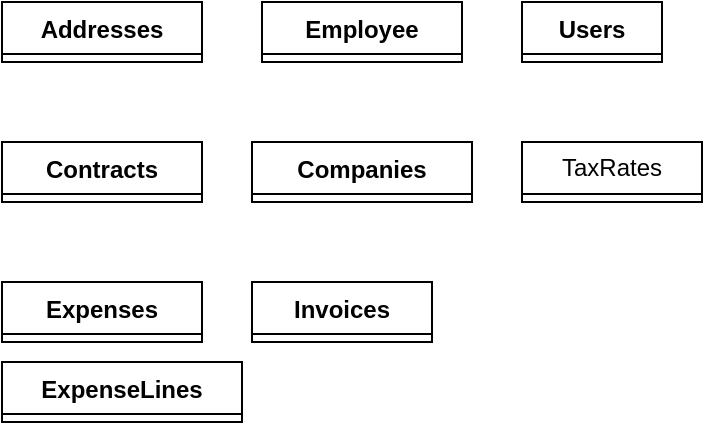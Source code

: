 <mxfile version="22.1.11" type="github">
  <diagram name="Page-1" id="9361dd3d-8414-5efd-6122-117bd74ce7a7">
    <mxGraphModel dx="683" dy="368" grid="1" gridSize="10" guides="1" tooltips="1" connect="1" arrows="1" fold="1" page="0" pageScale="1.5" pageWidth="826" pageHeight="1169" background="none" math="0" shadow="0">
      <root>
        <mxCell id="0" />
        <mxCell id="1" parent="0" />
        <mxCell id="TI-sVRy8jBte5K_Agoot-91" value="Companies" style="swimlane;fontStyle=1;align=center;verticalAlign=top;childLayout=stackLayout;horizontal=1;startSize=26;horizontalStack=0;resizeParent=1;resizeParentMax=0;resizeLast=0;collapsible=1;marginBottom=0;whiteSpace=wrap;html=1;" parent="1" vertex="1" collapsed="1">
          <mxGeometry x="485" y="120" width="110" height="30" as="geometry">
            <mxRectangle x="485" y="120" width="350" height="2166" as="alternateBounds" />
          </mxGeometry>
        </mxCell>
        <mxCell id="TI-sVRy8jBte5K_Agoot-92" value="- id : int&amp;nbsp;&lt;br&gt;" style="text;strokeColor=none;fillColor=none;align=left;verticalAlign=top;spacingLeft=4;spacingRight=4;overflow=hidden;rotatable=0;points=[[0,0.5],[1,0.5]];portConstraint=eastwest;whiteSpace=wrap;html=1;" parent="TI-sVRy8jBte5K_Agoot-91" vertex="1">
          <mxGeometry y="26" width="350" height="26" as="geometry" />
        </mxCell>
        <mxCell id="TI-sVRy8jBte5K_Agoot-97" value="- name : string [nullable]" style="text;strokeColor=none;fillColor=none;align=left;verticalAlign=top;spacingLeft=4;spacingRight=4;overflow=hidden;rotatable=0;points=[[0,0.5],[1,0.5]];portConstraint=eastwest;whiteSpace=wrap;html=1;" parent="TI-sVRy8jBte5K_Agoot-91" vertex="1">
          <mxGeometry y="52" width="350" height="26" as="geometry" />
        </mxCell>
        <mxCell id="TI-sVRy8jBte5K_Agoot-98" value="- creation_date : DateTimeInterface [nullable]" style="text;strokeColor=none;fillColor=none;align=left;verticalAlign=top;spacingLeft=4;spacingRight=4;overflow=hidden;rotatable=0;points=[[0,0.5],[1,0.5]];portConstraint=eastwest;whiteSpace=wrap;html=1;" parent="TI-sVRy8jBte5K_Agoot-91" vertex="1">
          <mxGeometry y="78" width="350" height="26" as="geometry" />
        </mxCell>
        <mxCell id="TI-sVRy8jBte5K_Agoot-99" value="- address_street : string [nullable]&lt;br/&gt;&lt;span style=&quot;color: rgb(255, 255, 255); font-family: &amp;quot;Söhne Mono&amp;quot;, Monaco, &amp;quot;Andale Mono&amp;quot;, &amp;quot;Ubuntu Mono&amp;quot;, monospace; font-size: 14px; background-color: rgb(0, 0, 0);&quot;&gt;&lt;br/&gt;&lt;/span&gt;" style="text;strokeColor=none;fillColor=none;align=left;verticalAlign=top;spacingLeft=4;spacingRight=4;overflow=hidden;rotatable=0;points=[[0,0.5],[1,0.5]];portConstraint=eastwest;whiteSpace=wrap;html=1;" parent="TI-sVRy8jBte5K_Agoot-91" vertex="1">
          <mxGeometry y="104" width="350" height="26" as="geometry" />
        </mxCell>
        <mxCell id="TI-sVRy8jBte5K_Agoot-101" value="- address_zip_code : int [nullable]&lt;br/&gt;&lt;span style=&quot;color: rgb(255, 255, 255); font-family: &amp;quot;Söhne Mono&amp;quot;, Monaco, &amp;quot;Andale Mono&amp;quot;, &amp;quot;Ubuntu Mono&amp;quot;, monospace; font-size: 14px; background-color: rgb(0, 0, 0);&quot;&gt;&lt;br/&gt;&lt;/span&gt;" style="text;strokeColor=none;fillColor=none;align=left;verticalAlign=top;spacingLeft=4;spacingRight=4;overflow=hidden;rotatable=0;points=[[0,0.5],[1,0.5]];portConstraint=eastwest;whiteSpace=wrap;html=1;" parent="TI-sVRy8jBte5K_Agoot-91" vertex="1">
          <mxGeometry y="130" width="350" height="26" as="geometry" />
        </mxCell>
        <mxCell id="TI-sVRy8jBte5K_Agoot-102" value="- address_city : string [nullable]&lt;br/&gt;&lt;span style=&quot;color: rgb(255, 255, 255); font-family: &amp;quot;Söhne Mono&amp;quot;, Monaco, &amp;quot;Andale Mono&amp;quot;, &amp;quot;Ubuntu Mono&amp;quot;, monospace; font-size: 14px; background-color: rgb(0, 0, 0);&quot;&gt;&lt;br/&gt;&lt;/span&gt;" style="text;strokeColor=none;fillColor=none;align=left;verticalAlign=top;spacingLeft=4;spacingRight=4;overflow=hidden;rotatable=0;points=[[0,0.5],[1,0.5]];portConstraint=eastwest;whiteSpace=wrap;html=1;" parent="TI-sVRy8jBte5K_Agoot-91" vertex="1">
          <mxGeometry y="156" width="350" height="26" as="geometry" />
        </mxCell>
        <mxCell id="TI-sVRy8jBte5K_Agoot-103" value="- address_region : string [nullable]&lt;br/&gt;&lt;span style=&quot;color: rgb(255, 255, 255); font-family: &amp;quot;Söhne Mono&amp;quot;, Monaco, &amp;quot;Andale Mono&amp;quot;, &amp;quot;Ubuntu Mono&amp;quot;, monospace; font-size: 14px; background-color: rgb(0, 0, 0);&quot;&gt;&lt;br/&gt;&lt;/span&gt;" style="text;strokeColor=none;fillColor=none;align=left;verticalAlign=top;spacingLeft=4;spacingRight=4;overflow=hidden;rotatable=0;points=[[0,0.5],[1,0.5]];portConstraint=eastwest;whiteSpace=wrap;html=1;" parent="TI-sVRy8jBte5K_Agoot-91" vertex="1">
          <mxGeometry y="182" width="350" height="26" as="geometry" />
        </mxCell>
        <mxCell id="TI-sVRy8jBte5K_Agoot-104" value="- address_country : string [nullable]&lt;br/&gt;&lt;span style=&quot;color: rgb(255, 255, 255); font-family: &amp;quot;Söhne Mono&amp;quot;, Monaco, &amp;quot;Andale Mono&amp;quot;, &amp;quot;Ubuntu Mono&amp;quot;, monospace; font-size: 14px; background-color: rgb(0, 0, 0);&quot;&gt;&lt;br/&gt;&lt;/span&gt;" style="text;strokeColor=none;fillColor=none;align=left;verticalAlign=top;spacingLeft=4;spacingRight=4;overflow=hidden;rotatable=0;points=[[0,0.5],[1,0.5]];portConstraint=eastwest;whiteSpace=wrap;html=1;" parent="TI-sVRy8jBte5K_Agoot-91" vertex="1">
          <mxGeometry y="208" width="350" height="26" as="geometry" />
        </mxCell>
        <mxCell id="TI-sVRy8jBte5K_Agoot-105" value="- comments : string [nullable]&lt;br/&gt;&lt;span style=&quot;color: rgb(255, 255, 255); font-family: &amp;quot;Söhne Mono&amp;quot;, Monaco, &amp;quot;Andale Mono&amp;quot;, &amp;quot;Ubuntu Mono&amp;quot;, monospace; font-size: 14px; background-color: rgb(0, 0, 0);&quot;&gt;&lt;br/&gt;&lt;/span&gt;" style="text;strokeColor=none;fillColor=none;align=left;verticalAlign=top;spacingLeft=4;spacingRight=4;overflow=hidden;rotatable=0;points=[[0,0.5],[1,0.5]];portConstraint=eastwest;whiteSpace=wrap;html=1;" parent="TI-sVRy8jBte5K_Agoot-91" vertex="1">
          <mxGeometry y="234" width="350" height="26" as="geometry" />
        </mxCell>
        <mxCell id="TI-sVRy8jBte5K_Agoot-106" value="- is_supplier : bool [nullable]&lt;br/&gt;&lt;span style=&quot;color: rgb(255, 255, 255); font-family: &amp;quot;Söhne Mono&amp;quot;, Monaco, &amp;quot;Andale Mono&amp;quot;, &amp;quot;Ubuntu Mono&amp;quot;, monospace; font-size: 14px; background-color: rgb(0, 0, 0);&quot;&gt;&lt;br/&gt;&lt;/span&gt;" style="text;strokeColor=none;fillColor=none;align=left;verticalAlign=top;spacingLeft=4;spacingRight=4;overflow=hidden;rotatable=0;points=[[0,0.5],[1,0.5]];portConstraint=eastwest;whiteSpace=wrap;html=1;" parent="TI-sVRy8jBte5K_Agoot-91" vertex="1">
          <mxGeometry y="260" width="350" height="26" as="geometry" />
        </mxCell>
        <mxCell id="TI-sVRy8jBte5K_Agoot-107" value="- is_prospect : bool [nullable]&lt;br/&gt;&lt;span style=&quot;color: rgb(255, 255, 255); font-family: &amp;quot;Söhne Mono&amp;quot;, Monaco, &amp;quot;Andale Mono&amp;quot;, &amp;quot;Ubuntu Mono&amp;quot;, monospace; font-size: 14px; background-color: rgb(0, 0, 0);&quot;&gt;&lt;br/&gt;&lt;/span&gt;" style="text;strokeColor=none;fillColor=none;align=left;verticalAlign=top;spacingLeft=4;spacingRight=4;overflow=hidden;rotatable=0;points=[[0,0.5],[1,0.5]];portConstraint=eastwest;whiteSpace=wrap;html=1;" parent="TI-sVRy8jBte5K_Agoot-91" vertex="1">
          <mxGeometry y="286" width="350" height="26" as="geometry" />
        </mxCell>
        <mxCell id="TI-sVRy8jBte5K_Agoot-108" value="- is_customer : bool [nullable]&lt;br/&gt;&lt;span style=&quot;color: rgb(255, 255, 255); font-family: &amp;quot;Söhne Mono&amp;quot;, Monaco, &amp;quot;Andale Mono&amp;quot;, &amp;quot;Ubuntu Mono&amp;quot;, monospace; font-size: 14px; background-color: rgb(0, 0, 0);&quot;&gt;&lt;br/&gt;&lt;/span&gt;" style="text;strokeColor=none;fillColor=none;align=left;verticalAlign=top;spacingLeft=4;spacingRight=4;overflow=hidden;rotatable=0;points=[[0,0.5],[1,0.5]];portConstraint=eastwest;whiteSpace=wrap;html=1;" parent="TI-sVRy8jBte5K_Agoot-91" vertex="1">
          <mxGeometry y="312" width="350" height="26" as="geometry" />
        </mxCell>
        <mxCell id="TI-sVRy8jBte5K_Agoot-109" value="- isB2C : bool [nullable]&lt;br/&gt;&lt;span style=&quot;color: rgb(255, 255, 255); font-family: &amp;quot;Söhne Mono&amp;quot;, Monaco, &amp;quot;Andale Mono&amp;quot;, &amp;quot;Ubuntu Mono&amp;quot;, monospace; font-size: 14px; background-color: rgb(0, 0, 0);&quot;&gt;&lt;br/&gt;&lt;/span&gt;" style="text;strokeColor=none;fillColor=none;align=left;verticalAlign=top;spacingLeft=4;spacingRight=4;overflow=hidden;rotatable=0;points=[[0,0.5],[1,0.5]];portConstraint=eastwest;whiteSpace=wrap;html=1;" parent="TI-sVRy8jBte5K_Agoot-91" vertex="1">
          <mxGeometry y="338" width="350" height="26" as="geometry" />
        </mxCell>
        <mxCell id="TI-sVRy8jBte5K_Agoot-110" value="- currency : string [nullable]&lt;br/&gt;&lt;span style=&quot;color: rgb(255, 255, 255); font-family: &amp;quot;Söhne Mono&amp;quot;, Monaco, &amp;quot;Andale Mono&amp;quot;, &amp;quot;Ubuntu Mono&amp;quot;, monospace; font-size: 14px; background-color: rgb(0, 0, 0);&quot;&gt;&lt;br/&gt;&lt;/span&gt;" style="text;strokeColor=none;fillColor=none;align=left;verticalAlign=top;spacingLeft=4;spacingRight=4;overflow=hidden;rotatable=0;points=[[0,0.5],[1,0.5]];portConstraint=eastwest;whiteSpace=wrap;html=1;" parent="TI-sVRy8jBte5K_Agoot-91" vertex="1">
          <mxGeometry y="364" width="350" height="26" as="geometry" />
        </mxCell>
        <mxCell id="TI-sVRy8jBte5K_Agoot-111" value="- thirdparty_code : string [nullable]&lt;br/&gt;&lt;span style=&quot;color: rgb(255, 255, 255); font-family: &amp;quot;Söhne Mono&amp;quot;, Monaco, &amp;quot;Andale Mono&amp;quot;, &amp;quot;Ubuntu Mono&amp;quot;, monospace; font-size: 14px; background-color: rgb(0, 0, 0);&quot;&gt;&lt;br/&gt;&lt;/span&gt;" style="text;strokeColor=none;fillColor=none;align=left;verticalAlign=top;spacingLeft=4;spacingRight=4;overflow=hidden;rotatable=0;points=[[0,0.5],[1,0.5]];portConstraint=eastwest;whiteSpace=wrap;html=1;" parent="TI-sVRy8jBte5K_Agoot-91" vertex="1">
          <mxGeometry y="390" width="350" height="26" as="geometry" />
        </mxCell>
        <mxCell id="TI-sVRy8jBte5K_Agoot-112" value="- intracommunity_number : string [nullable]&lt;br/&gt;&lt;span style=&quot;color: rgb(255, 255, 255); font-family: &amp;quot;Söhne Mono&amp;quot;, Monaco, &amp;quot;Andale Mono&amp;quot;, &amp;quot;Ubuntu Mono&amp;quot;, monospace; font-size: 14px; background-color: rgb(0, 0, 0);&quot;&gt;&lt;br/&gt;&lt;/span&gt;" style="text;strokeColor=none;fillColor=none;align=left;verticalAlign=top;spacingLeft=4;spacingRight=4;overflow=hidden;rotatable=0;points=[[0,0.5],[1,0.5]];portConstraint=eastwest;whiteSpace=wrap;html=1;" parent="TI-sVRy8jBte5K_Agoot-91" vertex="1">
          <mxGeometry y="416" width="350" height="26" as="geometry" />
        </mxCell>
        <mxCell id="TI-sVRy8jBte5K_Agoot-113" value="- supplier_thidparty_code : string [nullable]&lt;br/&gt;&lt;span style=&quot;color: rgb(255, 255, 255); font-family: &amp;quot;Söhne Mono&amp;quot;, Monaco, &amp;quot;Andale Mono&amp;quot;, &amp;quot;Ubuntu Mono&amp;quot;, monospace; font-size: 14px; background-color: rgb(0, 0, 0);&quot;&gt;&lt;br/&gt;&lt;/span&gt;" style="text;strokeColor=none;fillColor=none;align=left;verticalAlign=top;spacingLeft=4;spacingRight=4;overflow=hidden;rotatable=0;points=[[0,0.5],[1,0.5]];portConstraint=eastwest;whiteSpace=wrap;html=1;" parent="TI-sVRy8jBte5K_Agoot-91" vertex="1">
          <mxGeometry y="442" width="350" height="26" as="geometry" />
        </mxCell>
        <mxCell id="TI-sVRy8jBte5K_Agoot-114" value="- siret : string [nullable]&lt;br/&gt;&lt;span style=&quot;color: rgb(255, 255, 255); font-family: &amp;quot;Söhne Mono&amp;quot;, Monaco, &amp;quot;Andale Mono&amp;quot;, &amp;quot;Ubuntu Mono&amp;quot;, monospace; font-size: 14px; background-color: rgb(0, 0, 0);&quot;&gt;&lt;br/&gt;&lt;/span&gt;" style="text;strokeColor=none;fillColor=none;align=left;verticalAlign=top;spacingLeft=4;spacingRight=4;overflow=hidden;rotatable=0;points=[[0,0.5],[1,0.5]];portConstraint=eastwest;whiteSpace=wrap;html=1;" parent="TI-sVRy8jBte5K_Agoot-91" vertex="1">
          <mxGeometry y="468" width="350" height="26" as="geometry" />
        </mxCell>
        <mxCell id="TI-sVRy8jBte5K_Agoot-115" value="- language : string [nullable]&lt;br/&gt;&lt;span style=&quot;color: rgb(255, 255, 255); font-family: &amp;quot;Söhne Mono&amp;quot;, Monaco, &amp;quot;Andale Mono&amp;quot;, &amp;quot;Ubuntu Mono&amp;quot;, monospace; font-size: 14px; background-color: rgb(0, 0, 0);&quot;&gt;&lt;br/&gt;&lt;/span&gt;" style="text;strokeColor=none;fillColor=none;align=left;verticalAlign=top;spacingLeft=4;spacingRight=4;overflow=hidden;rotatable=0;points=[[0,0.5],[1,0.5]];portConstraint=eastwest;whiteSpace=wrap;html=1;" parent="TI-sVRy8jBte5K_Agoot-91" vertex="1">
          <mxGeometry y="494" width="350" height="26" as="geometry" />
        </mxCell>
        <mxCell id="TI-sVRy8jBte5K_Agoot-116" value="- addresses : Collection&amp;lt;Addresses&amp;gt;&lt;br/&gt;&lt;span style=&quot;color: rgb(255, 255, 255); font-family: &amp;quot;Söhne Mono&amp;quot;, Monaco, &amp;quot;Andale Mono&amp;quot;, &amp;quot;Ubuntu Mono&amp;quot;, monospace; font-size: 14px; background-color: rgb(0, 0, 0);&quot;&gt;&lt;br/&gt;&lt;/span&gt;" style="text;strokeColor=none;fillColor=none;align=left;verticalAlign=top;spacingLeft=4;spacingRight=4;overflow=hidden;rotatable=0;points=[[0,0.5],[1,0.5]];portConstraint=eastwest;whiteSpace=wrap;html=1;" parent="TI-sVRy8jBte5K_Agoot-91" vertex="1">
          <mxGeometry y="520" width="350" height="26" as="geometry" />
        </mxCell>
        <mxCell id="TI-sVRy8jBte5K_Agoot-117" value="- employees : Collection&amp;lt;Employees&amp;gt;&lt;br/&gt;&lt;span style=&quot;color: rgb(255, 255, 255); font-family: &amp;quot;Söhne Mono&amp;quot;, Monaco, &amp;quot;Andale Mono&amp;quot;, &amp;quot;Ubuntu Mono&amp;quot;, monospace; font-size: 14px; background-color: rgb(0, 0, 0);&quot;&gt;&lt;br/&gt;&lt;/span&gt;" style="text;strokeColor=none;fillColor=none;align=left;verticalAlign=top;spacingLeft=4;spacingRight=4;overflow=hidden;rotatable=0;points=[[0,0.5],[1,0.5]];portConstraint=eastwest;whiteSpace=wrap;html=1;" parent="TI-sVRy8jBte5K_Agoot-91" vertex="1">
          <mxGeometry y="546" width="350" height="26" as="geometry" />
        </mxCell>
        <mxCell id="TI-sVRy8jBte5K_Agoot-118" value="- quotations : Collection&amp;lt;Quotations&amp;gt;&lt;br/&gt;&lt;span style=&quot;color: rgb(255, 255, 255); font-family: &amp;quot;Söhne Mono&amp;quot;, Monaco, &amp;quot;Andale Mono&amp;quot;, &amp;quot;Ubuntu Mono&amp;quot;, monospace; font-size: 14px; background-color: rgb(0, 0, 0);&quot;&gt;&lt;br/&gt;&lt;/span&gt;" style="text;strokeColor=none;fillColor=none;align=left;verticalAlign=top;spacingLeft=4;spacingRight=4;overflow=hidden;rotatable=0;points=[[0,0.5],[1,0.5]];portConstraint=eastwest;whiteSpace=wrap;html=1;" parent="TI-sVRy8jBte5K_Agoot-91" vertex="1">
          <mxGeometry y="572" width="350" height="26" as="geometry" />
        </mxCell>
        <mxCell id="TI-sVRy8jBte5K_Agoot-119" value="- opportunities : Collection&amp;lt;Opportunities&amp;gt;&lt;br/&gt;&lt;span style=&quot;color: rgb(255, 255, 255); font-family: &amp;quot;Söhne Mono&amp;quot;, Monaco, &amp;quot;Andale Mono&amp;quot;, &amp;quot;Ubuntu Mono&amp;quot;, monospace; font-size: 14px; background-color: rgb(0, 0, 0);&quot;&gt;&lt;br/&gt;&lt;/span&gt;" style="text;strokeColor=none;fillColor=none;align=left;verticalAlign=top;spacingLeft=4;spacingRight=4;overflow=hidden;rotatable=0;points=[[0,0.5],[1,0.5]];portConstraint=eastwest;whiteSpace=wrap;html=1;" parent="TI-sVRy8jBte5K_Agoot-91" vertex="1">
          <mxGeometry y="598" width="350" height="26" as="geometry" />
        </mxCell>
        <mxCell id="TI-sVRy8jBte5K_Agoot-120" value="- expenses : Collection&amp;lt;Expenses&amp;gt;&lt;br/&gt;&lt;span style=&quot;color: rgb(255, 255, 255); font-family: &amp;quot;Söhne Mono&amp;quot;, Monaco, &amp;quot;Andale Mono&amp;quot;, &amp;quot;Ubuntu Mono&amp;quot;, monospace; font-size: 14px; background-color: rgb(0, 0, 0);&quot;&gt;&lt;br/&gt;&lt;/span&gt;" style="text;strokeColor=none;fillColor=none;align=left;verticalAlign=top;spacingLeft=4;spacingRight=4;overflow=hidden;rotatable=0;points=[[0,0.5],[1,0.5]];portConstraint=eastwest;whiteSpace=wrap;html=1;" parent="TI-sVRy8jBte5K_Agoot-91" vertex="1">
          <mxGeometry y="624" width="350" height="26" as="geometry" />
        </mxCell>
        <mxCell id="TI-sVRy8jBte5K_Agoot-121" value="- projects : Collection&amp;lt;Projects&amp;gt;&lt;br/&gt;&lt;span style=&quot;color: rgb(255, 255, 255); font-family: &amp;quot;Söhne Mono&amp;quot;, Monaco, &amp;quot;Andale Mono&amp;quot;, &amp;quot;Ubuntu Mono&amp;quot;, monospace; font-size: 14px; background-color: rgb(0, 0, 0);&quot;&gt;&lt;br/&gt;&lt;/span&gt;" style="text;strokeColor=none;fillColor=none;align=left;verticalAlign=top;spacingLeft=4;spacingRight=4;overflow=hidden;rotatable=0;points=[[0,0.5],[1,0.5]];portConstraint=eastwest;whiteSpace=wrap;html=1;" parent="TI-sVRy8jBte5K_Agoot-91" vertex="1">
          <mxGeometry y="650" width="350" height="26" as="geometry" />
        </mxCell>
        <mxCell id="TI-sVRy8jBte5K_Agoot-93" value="" style="line;strokeWidth=1;fillColor=none;align=left;verticalAlign=middle;spacingTop=-1;spacingLeft=3;spacingRight=3;rotatable=0;labelPosition=right;points=[];portConstraint=eastwest;strokeColor=inherit;" parent="TI-sVRy8jBte5K_Agoot-91" vertex="1">
          <mxGeometry y="676" width="350" height="8" as="geometry" />
        </mxCell>
        <mxCell id="TI-sVRy8jBte5K_Agoot-94" value="+ getId() : int&lt;br/&gt;&lt;span style=&quot;color: rgb(255, 255, 255); font-family: &amp;quot;Söhne Mono&amp;quot;, Monaco, &amp;quot;Andale Mono&amp;quot;, &amp;quot;Ubuntu Mono&amp;quot;, monospace; font-size: 14px; background-color: rgb(0, 0, 0);&quot;&gt;&lt;br/&gt;&lt;/span&gt;" style="text;strokeColor=none;fillColor=none;align=left;verticalAlign=top;spacingLeft=4;spacingRight=4;overflow=hidden;rotatable=0;points=[[0,0.5],[1,0.5]];portConstraint=eastwest;whiteSpace=wrap;html=1;" parent="TI-sVRy8jBte5K_Agoot-91" vertex="1">
          <mxGeometry y="684" width="350" height="26" as="geometry" />
        </mxCell>
        <mxCell id="TI-sVRy8jBte5K_Agoot-122" value="+ setId(string) : Companies&lt;br/&gt;&lt;span style=&quot;color: rgb(255, 255, 255); font-family: &amp;quot;Söhne Mono&amp;quot;, Monaco, &amp;quot;Andale Mono&amp;quot;, &amp;quot;Ubuntu Mono&amp;quot;, monospace; font-size: 14px; background-color: rgb(0, 0, 0);&quot;&gt;&lt;br/&gt;&lt;/span&gt;" style="text;strokeColor=none;fillColor=none;align=left;verticalAlign=top;spacingLeft=4;spacingRight=4;overflow=hidden;rotatable=0;points=[[0,0.5],[1,0.5]];portConstraint=eastwest;whiteSpace=wrap;html=1;" parent="TI-sVRy8jBte5K_Agoot-91" vertex="1">
          <mxGeometry y="710" width="350" height="26" as="geometry" />
        </mxCell>
        <mxCell id="TI-sVRy8jBte5K_Agoot-123" value="+ getName() : string&lt;br/&gt;&lt;span style=&quot;color: rgb(255, 255, 255); font-family: &amp;quot;Söhne Mono&amp;quot;, Monaco, &amp;quot;Andale Mono&amp;quot;, &amp;quot;Ubuntu Mono&amp;quot;, monospace; font-size: 14px; background-color: rgb(0, 0, 0);&quot;&gt;&lt;br/&gt;&lt;/span&gt;" style="text;strokeColor=none;fillColor=none;align=left;verticalAlign=top;spacingLeft=4;spacingRight=4;overflow=hidden;rotatable=0;points=[[0,0.5],[1,0.5]];portConstraint=eastwest;whiteSpace=wrap;html=1;" parent="TI-sVRy8jBte5K_Agoot-91" vertex="1">
          <mxGeometry y="736" width="350" height="26" as="geometry" />
        </mxCell>
        <mxCell id="TI-sVRy8jBte5K_Agoot-124" value="+ setName(string) : Companies&lt;br/&gt;&lt;span style=&quot;color: rgb(255, 255, 255); font-family: &amp;quot;Söhne Mono&amp;quot;, Monaco, &amp;quot;Andale Mono&amp;quot;, &amp;quot;Ubuntu Mono&amp;quot;, monospace; font-size: 14px; background-color: rgb(0, 0, 0);&quot;&gt;&lt;br/&gt;&lt;/span&gt;" style="text;strokeColor=none;fillColor=none;align=left;verticalAlign=top;spacingLeft=4;spacingRight=4;overflow=hidden;rotatable=0;points=[[0,0.5],[1,0.5]];portConstraint=eastwest;whiteSpace=wrap;html=1;" parent="TI-sVRy8jBte5K_Agoot-91" vertex="1">
          <mxGeometry y="762" width="350" height="26" as="geometry" />
        </mxCell>
        <mxCell id="TI-sVRy8jBte5K_Agoot-125" value="+ getCreationDate() : DateTimeInterface&lt;br/&gt;&lt;span style=&quot;color: rgb(255, 255, 255); font-family: &amp;quot;Söhne Mono&amp;quot;, Monaco, &amp;quot;Andale Mono&amp;quot;, &amp;quot;Ubuntu Mono&amp;quot;, monospace; font-size: 14px; background-color: rgb(0, 0, 0);&quot;&gt;&lt;br/&gt;&lt;/span&gt;" style="text;strokeColor=none;fillColor=none;align=left;verticalAlign=top;spacingLeft=4;spacingRight=4;overflow=hidden;rotatable=0;points=[[0,0.5],[1,0.5]];portConstraint=eastwest;whiteSpace=wrap;html=1;" parent="TI-sVRy8jBte5K_Agoot-91" vertex="1">
          <mxGeometry y="788" width="350" height="26" as="geometry" />
        </mxCell>
        <mxCell id="TI-sVRy8jBte5K_Agoot-126" value="+ setCreationDate(DateTimeInterface) : Companies&lt;br/&gt;&lt;span style=&quot;color: rgb(255, 255, 255); font-family: &amp;quot;Söhne Mono&amp;quot;, Monaco, &amp;quot;Andale Mono&amp;quot;, &amp;quot;Ubuntu Mono&amp;quot;, monospace; font-size: 14px; background-color: rgb(0, 0, 0);&quot;&gt;&lt;br/&gt;&lt;/span&gt;" style="text;strokeColor=none;fillColor=none;align=left;verticalAlign=top;spacingLeft=4;spacingRight=4;overflow=hidden;rotatable=0;points=[[0,0.5],[1,0.5]];portConstraint=eastwest;whiteSpace=wrap;html=1;" parent="TI-sVRy8jBte5K_Agoot-91" vertex="1">
          <mxGeometry y="814" width="350" height="26" as="geometry" />
        </mxCell>
        <mxCell id="TI-sVRy8jBte5K_Agoot-127" value="+ getAddressStreet() : string&lt;br/&gt;&lt;span style=&quot;color: rgb(255, 255, 255); font-family: &amp;quot;Söhne Mono&amp;quot;, Monaco, &amp;quot;Andale Mono&amp;quot;, &amp;quot;Ubuntu Mono&amp;quot;, monospace; font-size: 14px; background-color: rgb(0, 0, 0);&quot;&gt;&lt;br/&gt;&lt;/span&gt;" style="text;strokeColor=none;fillColor=none;align=left;verticalAlign=top;spacingLeft=4;spacingRight=4;overflow=hidden;rotatable=0;points=[[0,0.5],[1,0.5]];portConstraint=eastwest;whiteSpace=wrap;html=1;" parent="TI-sVRy8jBte5K_Agoot-91" vertex="1">
          <mxGeometry y="840" width="350" height="26" as="geometry" />
        </mxCell>
        <mxCell id="TI-sVRy8jBte5K_Agoot-128" value="+ setAddressStreet(string) : Companies&lt;br/&gt;&lt;span style=&quot;color: rgb(255, 255, 255); font-family: &amp;quot;Söhne Mono&amp;quot;, Monaco, &amp;quot;Andale Mono&amp;quot;, &amp;quot;Ubuntu Mono&amp;quot;, monospace; font-size: 14px; background-color: rgb(0, 0, 0);&quot;&gt;&lt;br/&gt;&lt;/span&gt;" style="text;strokeColor=none;fillColor=none;align=left;verticalAlign=top;spacingLeft=4;spacingRight=4;overflow=hidden;rotatable=0;points=[[0,0.5],[1,0.5]];portConstraint=eastwest;whiteSpace=wrap;html=1;" parent="TI-sVRy8jBte5K_Agoot-91" vertex="1">
          <mxGeometry y="866" width="350" height="26" as="geometry" />
        </mxCell>
        <mxCell id="TI-sVRy8jBte5K_Agoot-129" value="+ getAddressZipCode() : int&lt;br/&gt;&lt;span style=&quot;color: rgb(255, 255, 255); font-family: &amp;quot;Söhne Mono&amp;quot;, Monaco, &amp;quot;Andale Mono&amp;quot;, &amp;quot;Ubuntu Mono&amp;quot;, monospace; font-size: 14px; background-color: rgb(0, 0, 0);&quot;&gt;&lt;br/&gt;&lt;/span&gt;" style="text;strokeColor=none;fillColor=none;align=left;verticalAlign=top;spacingLeft=4;spacingRight=4;overflow=hidden;rotatable=0;points=[[0,0.5],[1,0.5]];portConstraint=eastwest;whiteSpace=wrap;html=1;" parent="TI-sVRy8jBte5K_Agoot-91" vertex="1">
          <mxGeometry y="892" width="350" height="26" as="geometry" />
        </mxCell>
        <mxCell id="TI-sVRy8jBte5K_Agoot-130" value="+ setAddressZipCode(int) : Companies&lt;br/&gt;&lt;span style=&quot;color: rgb(255, 255, 255); font-family: &amp;quot;Söhne Mono&amp;quot;, Monaco, &amp;quot;Andale Mono&amp;quot;, &amp;quot;Ubuntu Mono&amp;quot;, monospace; font-size: 14px; background-color: rgb(0, 0, 0);&quot;&gt;&lt;br/&gt;&lt;/span&gt;" style="text;strokeColor=none;fillColor=none;align=left;verticalAlign=top;spacingLeft=4;spacingRight=4;overflow=hidden;rotatable=0;points=[[0,0.5],[1,0.5]];portConstraint=eastwest;whiteSpace=wrap;html=1;" parent="TI-sVRy8jBte5K_Agoot-91" vertex="1">
          <mxGeometry y="918" width="350" height="26" as="geometry" />
        </mxCell>
        <mxCell id="TI-sVRy8jBte5K_Agoot-131" value="+ getAddressCity() : string&lt;br/&gt;&lt;span style=&quot;color: rgb(255, 255, 255); font-family: &amp;quot;Söhne Mono&amp;quot;, Monaco, &amp;quot;Andale Mono&amp;quot;, &amp;quot;Ubuntu Mono&amp;quot;, monospace; font-size: 14px; background-color: rgb(0, 0, 0);&quot;&gt;&lt;br/&gt;&lt;/span&gt;" style="text;strokeColor=none;fillColor=none;align=left;verticalAlign=top;spacingLeft=4;spacingRight=4;overflow=hidden;rotatable=0;points=[[0,0.5],[1,0.5]];portConstraint=eastwest;whiteSpace=wrap;html=1;" parent="TI-sVRy8jBte5K_Agoot-91" vertex="1">
          <mxGeometry y="944" width="350" height="26" as="geometry" />
        </mxCell>
        <mxCell id="TI-sVRy8jBte5K_Agoot-132" value="+ setAddressCity(string) : Companies&lt;br/&gt;&lt;span style=&quot;color: rgb(255, 255, 255); font-family: &amp;quot;Söhne Mono&amp;quot;, Monaco, &amp;quot;Andale Mono&amp;quot;, &amp;quot;Ubuntu Mono&amp;quot;, monospace; font-size: 14px; background-color: rgb(0, 0, 0);&quot;&gt;&lt;br/&gt;&lt;/span&gt;" style="text;strokeColor=none;fillColor=none;align=left;verticalAlign=top;spacingLeft=4;spacingRight=4;overflow=hidden;rotatable=0;points=[[0,0.5],[1,0.5]];portConstraint=eastwest;whiteSpace=wrap;html=1;" parent="TI-sVRy8jBte5K_Agoot-91" vertex="1">
          <mxGeometry y="970" width="350" height="26" as="geometry" />
        </mxCell>
        <mxCell id="TI-sVRy8jBte5K_Agoot-133" value="+ getAddressRegion() : string&lt;br/&gt;&lt;span style=&quot;color: rgb(255, 255, 255); font-family: &amp;quot;Söhne Mono&amp;quot;, Monaco, &amp;quot;Andale Mono&amp;quot;, &amp;quot;Ubuntu Mono&amp;quot;, monospace; font-size: 14px; background-color: rgb(0, 0, 0);&quot;&gt;&lt;br/&gt;&lt;/span&gt;" style="text;strokeColor=none;fillColor=none;align=left;verticalAlign=top;spacingLeft=4;spacingRight=4;overflow=hidden;rotatable=0;points=[[0,0.5],[1,0.5]];portConstraint=eastwest;whiteSpace=wrap;html=1;" parent="TI-sVRy8jBte5K_Agoot-91" vertex="1">
          <mxGeometry y="996" width="350" height="26" as="geometry" />
        </mxCell>
        <mxCell id="TI-sVRy8jBte5K_Agoot-134" value="+ setAddressRegion(string) : Companies&lt;br/&gt;&lt;span style=&quot;color: rgb(255, 255, 255); font-family: &amp;quot;Söhne Mono&amp;quot;, Monaco, &amp;quot;Andale Mono&amp;quot;, &amp;quot;Ubuntu Mono&amp;quot;, monospace; font-size: 14px; background-color: rgb(0, 0, 0);&quot;&gt;&lt;br/&gt;&lt;/span&gt;" style="text;strokeColor=none;fillColor=none;align=left;verticalAlign=top;spacingLeft=4;spacingRight=4;overflow=hidden;rotatable=0;points=[[0,0.5],[1,0.5]];portConstraint=eastwest;whiteSpace=wrap;html=1;" parent="TI-sVRy8jBte5K_Agoot-91" vertex="1">
          <mxGeometry y="1022" width="350" height="26" as="geometry" />
        </mxCell>
        <mxCell id="TI-sVRy8jBte5K_Agoot-135" value="+ getAddressCountry() : string&lt;br/&gt;&lt;span style=&quot;color: rgb(255, 255, 255); font-family: &amp;quot;Söhne Mono&amp;quot;, Monaco, &amp;quot;Andale Mono&amp;quot;, &amp;quot;Ubuntu Mono&amp;quot;, monospace; font-size: 14px; background-color: rgb(0, 0, 0);&quot;&gt;&lt;br/&gt;&lt;/span&gt;" style="text;strokeColor=none;fillColor=none;align=left;verticalAlign=top;spacingLeft=4;spacingRight=4;overflow=hidden;rotatable=0;points=[[0,0.5],[1,0.5]];portConstraint=eastwest;whiteSpace=wrap;html=1;" parent="TI-sVRy8jBte5K_Agoot-91" vertex="1">
          <mxGeometry y="1048" width="350" height="26" as="geometry" />
        </mxCell>
        <mxCell id="TI-sVRy8jBte5K_Agoot-136" value="+ setAddressCountry(string) : Companies&lt;br/&gt;&lt;span style=&quot;color: rgb(255, 255, 255); font-family: &amp;quot;Söhne Mono&amp;quot;, Monaco, &amp;quot;Andale Mono&amp;quot;, &amp;quot;Ubuntu Mono&amp;quot;, monospace; font-size: 14px; background-color: rgb(0, 0, 0);&quot;&gt;&lt;br/&gt;&lt;/span&gt;" style="text;strokeColor=none;fillColor=none;align=left;verticalAlign=top;spacingLeft=4;spacingRight=4;overflow=hidden;rotatable=0;points=[[0,0.5],[1,0.5]];portConstraint=eastwest;whiteSpace=wrap;html=1;" parent="TI-sVRy8jBte5K_Agoot-91" vertex="1">
          <mxGeometry y="1074" width="350" height="26" as="geometry" />
        </mxCell>
        <mxCell id="TI-sVRy8jBte5K_Agoot-137" value="+ getComments() : string&lt;br/&gt;&lt;span style=&quot;color: rgb(255, 255, 255); font-family: &amp;quot;Söhne Mono&amp;quot;, Monaco, &amp;quot;Andale Mono&amp;quot;, &amp;quot;Ubuntu Mono&amp;quot;, monospace; font-size: 14px; background-color: rgb(0, 0, 0);&quot;&gt;&lt;br/&gt;&lt;/span&gt;" style="text;strokeColor=none;fillColor=none;align=left;verticalAlign=top;spacingLeft=4;spacingRight=4;overflow=hidden;rotatable=0;points=[[0,0.5],[1,0.5]];portConstraint=eastwest;whiteSpace=wrap;html=1;" parent="TI-sVRy8jBte5K_Agoot-91" vertex="1">
          <mxGeometry y="1100" width="350" height="26" as="geometry" />
        </mxCell>
        <mxCell id="TI-sVRy8jBte5K_Agoot-138" value="+ setComments(string) : Companies&lt;br/&gt;&lt;span style=&quot;color: rgb(255, 255, 255); font-family: &amp;quot;Söhne Mono&amp;quot;, Monaco, &amp;quot;Andale Mono&amp;quot;, &amp;quot;Ubuntu Mono&amp;quot;, monospace; font-size: 14px; background-color: rgb(0, 0, 0);&quot;&gt;&lt;br/&gt;&lt;/span&gt;" style="text;strokeColor=none;fillColor=none;align=left;verticalAlign=top;spacingLeft=4;spacingRight=4;overflow=hidden;rotatable=0;points=[[0,0.5],[1,0.5]];portConstraint=eastwest;whiteSpace=wrap;html=1;" parent="TI-sVRy8jBte5K_Agoot-91" vertex="1">
          <mxGeometry y="1126" width="350" height="26" as="geometry" />
        </mxCell>
        <mxCell id="TI-sVRy8jBte5K_Agoot-139" value="+ isSupplier() : bool&lt;br/&gt;&lt;span style=&quot;color: rgb(255, 255, 255); font-family: &amp;quot;Söhne Mono&amp;quot;, Monaco, &amp;quot;Andale Mono&amp;quot;, &amp;quot;Ubuntu Mono&amp;quot;, monospace; font-size: 14px; background-color: rgb(0, 0, 0);&quot;&gt;&lt;br/&gt;&lt;/span&gt;" style="text;strokeColor=none;fillColor=none;align=left;verticalAlign=top;spacingLeft=4;spacingRight=4;overflow=hidden;rotatable=0;points=[[0,0.5],[1,0.5]];portConstraint=eastwest;whiteSpace=wrap;html=1;" parent="TI-sVRy8jBte5K_Agoot-91" vertex="1">
          <mxGeometry y="1152" width="350" height="26" as="geometry" />
        </mxCell>
        <mxCell id="TI-sVRy8jBte5K_Agoot-140" value="+ setIsSupplier(bool) : Companies&lt;br/&gt;&lt;span style=&quot;color: rgb(255, 255, 255); font-family: &amp;quot;Söhne Mono&amp;quot;, Monaco, &amp;quot;Andale Mono&amp;quot;, &amp;quot;Ubuntu Mono&amp;quot;, monospace; font-size: 14px; background-color: rgb(0, 0, 0);&quot;&gt;&lt;br/&gt;&lt;/span&gt;" style="text;strokeColor=none;fillColor=none;align=left;verticalAlign=top;spacingLeft=4;spacingRight=4;overflow=hidden;rotatable=0;points=[[0,0.5],[1,0.5]];portConstraint=eastwest;whiteSpace=wrap;html=1;" parent="TI-sVRy8jBte5K_Agoot-91" vertex="1">
          <mxGeometry y="1178" width="350" height="26" as="geometry" />
        </mxCell>
        <mxCell id="TI-sVRy8jBte5K_Agoot-141" value="+ isIsProspect() : bool&lt;br/&gt;&lt;span style=&quot;color: rgb(255, 255, 255); font-family: &amp;quot;Söhne Mono&amp;quot;, Monaco, &amp;quot;Andale Mono&amp;quot;, &amp;quot;Ubuntu Mono&amp;quot;, monospace; font-size: 14px; background-color: rgb(0, 0, 0);&quot;&gt;&lt;br/&gt;&lt;/span&gt;" style="text;strokeColor=none;fillColor=none;align=left;verticalAlign=top;spacingLeft=4;spacingRight=4;overflow=hidden;rotatable=0;points=[[0,0.5],[1,0.5]];portConstraint=eastwest;whiteSpace=wrap;html=1;" parent="TI-sVRy8jBte5K_Agoot-91" vertex="1">
          <mxGeometry y="1204" width="350" height="26" as="geometry" />
        </mxCell>
        <mxCell id="TI-sVRy8jBte5K_Agoot-142" value="+ setIsProspect(bool) : Companies" style="text;strokeColor=none;fillColor=none;align=left;verticalAlign=top;spacingLeft=4;spacingRight=4;overflow=hidden;rotatable=0;points=[[0,0.5],[1,0.5]];portConstraint=eastwest;whiteSpace=wrap;html=1;" parent="TI-sVRy8jBte5K_Agoot-91" vertex="1">
          <mxGeometry y="1230" width="350" height="26" as="geometry" />
        </mxCell>
        <mxCell id="TI-sVRy8jBte5K_Agoot-143" value="+ isIsCustomer() : bool&lt;br/&gt;&lt;span style=&quot;color: rgb(255, 255, 255); font-family: &amp;quot;Söhne Mono&amp;quot;, Monaco, &amp;quot;Andale Mono&amp;quot;, &amp;quot;Ubuntu Mono&amp;quot;, monospace; font-size: 14px; background-color: rgb(0, 0, 0);&quot;&gt;&lt;br/&gt;&lt;/span&gt;" style="text;strokeColor=none;fillColor=none;align=left;verticalAlign=top;spacingLeft=4;spacingRight=4;overflow=hidden;rotatable=0;points=[[0,0.5],[1,0.5]];portConstraint=eastwest;whiteSpace=wrap;html=1;" parent="TI-sVRy8jBte5K_Agoot-91" vertex="1">
          <mxGeometry y="1256" width="350" height="26" as="geometry" />
        </mxCell>
        <mxCell id="TI-sVRy8jBte5K_Agoot-144" value="+ setIsCustomer(bool) : Companies&lt;br/&gt;&lt;span style=&quot;color: rgb(255, 255, 255); font-family: &amp;quot;Söhne Mono&amp;quot;, Monaco, &amp;quot;Andale Mono&amp;quot;, &amp;quot;Ubuntu Mono&amp;quot;, monospace; font-size: 14px; background-color: rgb(0, 0, 0);&quot;&gt;&lt;br/&gt;&lt;/span&gt;" style="text;strokeColor=none;fillColor=none;align=left;verticalAlign=top;spacingLeft=4;spacingRight=4;overflow=hidden;rotatable=0;points=[[0,0.5],[1,0.5]];portConstraint=eastwest;whiteSpace=wrap;html=1;" parent="TI-sVRy8jBte5K_Agoot-91" vertex="1">
          <mxGeometry y="1282" width="350" height="26" as="geometry" />
        </mxCell>
        <mxCell id="TI-sVRy8jBte5K_Agoot-145" value="+ getCurrency() : string&lt;br/&gt;&lt;span style=&quot;color: rgb(255, 255, 255); font-family: &amp;quot;Söhne Mono&amp;quot;, Monaco, &amp;quot;Andale Mono&amp;quot;, &amp;quot;Ubuntu Mono&amp;quot;, monospace; font-size: 14px; background-color: rgb(0, 0, 0);&quot;&gt;&lt;br/&gt;&lt;/span&gt;" style="text;strokeColor=none;fillColor=none;align=left;verticalAlign=top;spacingLeft=4;spacingRight=4;overflow=hidden;rotatable=0;points=[[0,0.5],[1,0.5]];portConstraint=eastwest;whiteSpace=wrap;html=1;" parent="TI-sVRy8jBte5K_Agoot-91" vertex="1">
          <mxGeometry y="1308" width="350" height="26" as="geometry" />
        </mxCell>
        <mxCell id="TI-sVRy8jBte5K_Agoot-146" value="+ setCurrency(string) : Companies&lt;br/&gt;&lt;span style=&quot;color: rgb(255, 255, 255); font-family: &amp;quot;Söhne Mono&amp;quot;, Monaco, &amp;quot;Andale Mono&amp;quot;, &amp;quot;Ubuntu Mono&amp;quot;, monospace; font-size: 14px; background-color: rgb(0, 0, 0);&quot;&gt;&lt;br/&gt;&lt;/span&gt;" style="text;strokeColor=none;fillColor=none;align=left;verticalAlign=top;spacingLeft=4;spacingRight=4;overflow=hidden;rotatable=0;points=[[0,0.5],[1,0.5]];portConstraint=eastwest;whiteSpace=wrap;html=1;" parent="TI-sVRy8jBte5K_Agoot-91" vertex="1">
          <mxGeometry y="1334" width="350" height="26" as="geometry" />
        </mxCell>
        <mxCell id="TI-sVRy8jBte5K_Agoot-147" value="+ getThirdpartyCode() : string&lt;br/&gt;&lt;span style=&quot;color: rgb(255, 255, 255); font-family: &amp;quot;Söhne Mono&amp;quot;, Monaco, &amp;quot;Andale Mono&amp;quot;, &amp;quot;Ubuntu Mono&amp;quot;, monospace; font-size: 14px; background-color: rgb(0, 0, 0);&quot;&gt;&lt;br/&gt;&lt;/span&gt;" style="text;strokeColor=none;fillColor=none;align=left;verticalAlign=top;spacingLeft=4;spacingRight=4;overflow=hidden;rotatable=0;points=[[0,0.5],[1,0.5]];portConstraint=eastwest;whiteSpace=wrap;html=1;" parent="TI-sVRy8jBte5K_Agoot-91" vertex="1">
          <mxGeometry y="1360" width="350" height="26" as="geometry" />
        </mxCell>
        <mxCell id="TI-sVRy8jBte5K_Agoot-148" value="+ setThirdpartyCode(string) : Companies&lt;br/&gt;&lt;span style=&quot;color: rgb(255, 255, 255); font-family: &amp;quot;Söhne Mono&amp;quot;, Monaco, &amp;quot;Andale Mono&amp;quot;, &amp;quot;Ubuntu Mono&amp;quot;, monospace; font-size: 14px; background-color: rgb(0, 0, 0);&quot;&gt;&lt;br/&gt;&lt;/span&gt;" style="text;strokeColor=none;fillColor=none;align=left;verticalAlign=top;spacingLeft=4;spacingRight=4;overflow=hidden;rotatable=0;points=[[0,0.5],[1,0.5]];portConstraint=eastwest;whiteSpace=wrap;html=1;" parent="TI-sVRy8jBte5K_Agoot-91" vertex="1">
          <mxGeometry y="1386" width="350" height="26" as="geometry" />
        </mxCell>
        <mxCell id="TI-sVRy8jBte5K_Agoot-149" value="+ getIntracommunityNumber() : string&lt;br/&gt;&lt;span style=&quot;color: rgb(255, 255, 255); font-family: &amp;quot;Söhne Mono&amp;quot;, Monaco, &amp;quot;Andale Mono&amp;quot;, &amp;quot;Ubuntu Mono&amp;quot;, monospace; font-size: 14px; background-color: rgb(0, 0, 0);&quot;&gt;&lt;br/&gt;&lt;/span&gt;" style="text;strokeColor=none;fillColor=none;align=left;verticalAlign=top;spacingLeft=4;spacingRight=4;overflow=hidden;rotatable=0;points=[[0,0.5],[1,0.5]];portConstraint=eastwest;whiteSpace=wrap;html=1;" parent="TI-sVRy8jBte5K_Agoot-91" vertex="1">
          <mxGeometry y="1412" width="350" height="26" as="geometry" />
        </mxCell>
        <mxCell id="TI-sVRy8jBte5K_Agoot-150" value="+ setIntracommunityNumber(string) : Companies&lt;br/&gt;&lt;span style=&quot;color: rgb(255, 255, 255); font-family: &amp;quot;Söhne Mono&amp;quot;, Monaco, &amp;quot;Andale Mono&amp;quot;, &amp;quot;Ubuntu Mono&amp;quot;, monospace; font-size: 14px; background-color: rgb(0, 0, 0);&quot;&gt;&lt;br/&gt;&lt;/span&gt;" style="text;strokeColor=none;fillColor=none;align=left;verticalAlign=top;spacingLeft=4;spacingRight=4;overflow=hidden;rotatable=0;points=[[0,0.5],[1,0.5]];portConstraint=eastwest;whiteSpace=wrap;html=1;" parent="TI-sVRy8jBte5K_Agoot-91" vertex="1">
          <mxGeometry y="1438" width="350" height="26" as="geometry" />
        </mxCell>
        <mxCell id="TI-sVRy8jBte5K_Agoot-151" value="+ getSupplierThidpartyCode() : string&lt;br/&gt;&lt;span style=&quot;color: rgb(255, 255, 255); font-family: &amp;quot;Söhne Mono&amp;quot;, Monaco, &amp;quot;Andale Mono&amp;quot;, &amp;quot;Ubuntu Mono&amp;quot;, monospace; font-size: 14px; background-color: rgb(0, 0, 0);&quot;&gt;&lt;br/&gt;&lt;/span&gt;" style="text;strokeColor=none;fillColor=none;align=left;verticalAlign=top;spacingLeft=4;spacingRight=4;overflow=hidden;rotatable=0;points=[[0,0.5],[1,0.5]];portConstraint=eastwest;whiteSpace=wrap;html=1;" parent="TI-sVRy8jBte5K_Agoot-91" vertex="1">
          <mxGeometry y="1464" width="350" height="26" as="geometry" />
        </mxCell>
        <mxCell id="TI-sVRy8jBte5K_Agoot-152" value="+ setSupplierThidpartyCode(string) : Companies&lt;br/&gt;&lt;span style=&quot;color: rgb(255, 255, 255); font-family: &amp;quot;Söhne Mono&amp;quot;, Monaco, &amp;quot;Andale Mono&amp;quot;, &amp;quot;Ubuntu Mono&amp;quot;, monospace; font-size: 14px; background-color: rgb(0, 0, 0);&quot;&gt;&lt;br/&gt;&lt;/span&gt;" style="text;strokeColor=none;fillColor=none;align=left;verticalAlign=top;spacingLeft=4;spacingRight=4;overflow=hidden;rotatable=0;points=[[0,0.5],[1,0.5]];portConstraint=eastwest;whiteSpace=wrap;html=1;" parent="TI-sVRy8jBte5K_Agoot-91" vertex="1">
          <mxGeometry y="1490" width="350" height="26" as="geometry" />
        </mxCell>
        <mxCell id="TI-sVRy8jBte5K_Agoot-153" value="+ setSupplierThidpartyCode(string) : Companies&lt;br/&gt;&lt;span style=&quot;color: rgb(255, 255, 255); font-family: &amp;quot;Söhne Mono&amp;quot;, Monaco, &amp;quot;Andale Mono&amp;quot;, &amp;quot;Ubuntu Mono&amp;quot;, monospace; font-size: 14px; background-color: rgb(0, 0, 0);&quot;&gt;&lt;br/&gt;&lt;/span&gt;" style="text;strokeColor=none;fillColor=none;align=left;verticalAlign=top;spacingLeft=4;spacingRight=4;overflow=hidden;rotatable=0;points=[[0,0.5],[1,0.5]];portConstraint=eastwest;whiteSpace=wrap;html=1;" parent="TI-sVRy8jBte5K_Agoot-91" vertex="1">
          <mxGeometry y="1516" width="350" height="26" as="geometry" />
        </mxCell>
        <mxCell id="TI-sVRy8jBte5K_Agoot-154" value="+ getSiret() : string&lt;br/&gt;&lt;span style=&quot;color: rgb(255, 255, 255); font-family: &amp;quot;Söhne Mono&amp;quot;, Monaco, &amp;quot;Andale Mono&amp;quot;, &amp;quot;Ubuntu Mono&amp;quot;, monospace; font-size: 14px; background-color: rgb(0, 0, 0);&quot;&gt;&lt;br/&gt;&lt;/span&gt;" style="text;strokeColor=none;fillColor=none;align=left;verticalAlign=top;spacingLeft=4;spacingRight=4;overflow=hidden;rotatable=0;points=[[0,0.5],[1,0.5]];portConstraint=eastwest;whiteSpace=wrap;html=1;" parent="TI-sVRy8jBte5K_Agoot-91" vertex="1">
          <mxGeometry y="1542" width="350" height="26" as="geometry" />
        </mxCell>
        <mxCell id="TI-sVRy8jBte5K_Agoot-155" value="+ setSiret(string) : Companies&lt;br/&gt;&lt;span style=&quot;color: rgb(255, 255, 255); font-family: &amp;quot;Söhne Mono&amp;quot;, Monaco, &amp;quot;Andale Mono&amp;quot;, &amp;quot;Ubuntu Mono&amp;quot;, monospace; font-size: 14px; background-color: rgb(0, 0, 0);&quot;&gt;&lt;br/&gt;&lt;/span&gt;" style="text;strokeColor=none;fillColor=none;align=left;verticalAlign=top;spacingLeft=4;spacingRight=4;overflow=hidden;rotatable=0;points=[[0,0.5],[1,0.5]];portConstraint=eastwest;whiteSpace=wrap;html=1;" parent="TI-sVRy8jBte5K_Agoot-91" vertex="1">
          <mxGeometry y="1568" width="350" height="26" as="geometry" />
        </mxCell>
        <mxCell id="TI-sVRy8jBte5K_Agoot-156" value="+ isIsB2C() : bool&lt;br/&gt;&lt;span style=&quot;color: rgb(255, 255, 255); font-family: &amp;quot;Söhne Mono&amp;quot;, Monaco, &amp;quot;Andale Mono&amp;quot;, &amp;quot;Ubuntu Mono&amp;quot;, monospace; font-size: 14px; background-color: rgb(0, 0, 0);&quot;&gt;&lt;br/&gt;&lt;/span&gt;" style="text;strokeColor=none;fillColor=none;align=left;verticalAlign=top;spacingLeft=4;spacingRight=4;overflow=hidden;rotatable=0;points=[[0,0.5],[1,0.5]];portConstraint=eastwest;whiteSpace=wrap;html=1;" parent="TI-sVRy8jBte5K_Agoot-91" vertex="1">
          <mxGeometry y="1594" width="350" height="26" as="geometry" />
        </mxCell>
        <mxCell id="TI-sVRy8jBte5K_Agoot-157" value="+ setIsB2C(bool) : Companies&lt;br/&gt;&lt;span style=&quot;color: rgb(255, 255, 255); font-family: &amp;quot;Söhne Mono&amp;quot;, Monaco, &amp;quot;Andale Mono&amp;quot;, &amp;quot;Ubuntu Mono&amp;quot;, monospace; font-size: 14px; background-color: rgb(0, 0, 0);&quot;&gt;&lt;br/&gt;&lt;/span&gt;" style="text;strokeColor=none;fillColor=none;align=left;verticalAlign=top;spacingLeft=4;spacingRight=4;overflow=hidden;rotatable=0;points=[[0,0.5],[1,0.5]];portConstraint=eastwest;whiteSpace=wrap;html=1;" parent="TI-sVRy8jBte5K_Agoot-91" vertex="1">
          <mxGeometry y="1620" width="350" height="26" as="geometry" />
        </mxCell>
        <mxCell id="TI-sVRy8jBte5K_Agoot-158" value="+ getLanguage() : string&lt;br/&gt;&lt;span style=&quot;color: rgb(255, 255, 255); font-family: &amp;quot;Söhne Mono&amp;quot;, Monaco, &amp;quot;Andale Mono&amp;quot;, &amp;quot;Ubuntu Mono&amp;quot;, monospace; font-size: 14px; background-color: rgb(0, 0, 0);&quot;&gt;&lt;br/&gt;&lt;/span&gt;" style="text;strokeColor=none;fillColor=none;align=left;verticalAlign=top;spacingLeft=4;spacingRight=4;overflow=hidden;rotatable=0;points=[[0,0.5],[1,0.5]];portConstraint=eastwest;whiteSpace=wrap;html=1;" parent="TI-sVRy8jBte5K_Agoot-91" vertex="1">
          <mxGeometry y="1646" width="350" height="26" as="geometry" />
        </mxCell>
        <mxCell id="TI-sVRy8jBte5K_Agoot-159" value="+ setLanguage(string) : Companies&lt;br/&gt;&lt;span style=&quot;color: rgb(255, 255, 255); font-family: &amp;quot;Söhne Mono&amp;quot;, Monaco, &amp;quot;Andale Mono&amp;quot;, &amp;quot;Ubuntu Mono&amp;quot;, monospace; font-size: 14px; background-color: rgb(0, 0, 0);&quot;&gt;&lt;br/&gt;&lt;/span&gt;" style="text;strokeColor=none;fillColor=none;align=left;verticalAlign=top;spacingLeft=4;spacingRight=4;overflow=hidden;rotatable=0;points=[[0,0.5],[1,0.5]];portConstraint=eastwest;whiteSpace=wrap;html=1;" parent="TI-sVRy8jBte5K_Agoot-91" vertex="1">
          <mxGeometry y="1672" width="350" height="26" as="geometry" />
        </mxCell>
        <mxCell id="TI-sVRy8jBte5K_Agoot-160" value="+ getAddresses() : Collection&amp;lt;Addresses&amp;gt;&lt;br/&gt;&lt;span style=&quot;color: rgb(255, 255, 255); font-family: &amp;quot;Söhne Mono&amp;quot;, Monaco, &amp;quot;Andale Mono&amp;quot;, &amp;quot;Ubuntu Mono&amp;quot;, monospace; font-size: 14px; background-color: rgb(0, 0, 0);&quot;&gt;&lt;br/&gt;&lt;/span&gt;" style="text;strokeColor=none;fillColor=none;align=left;verticalAlign=top;spacingLeft=4;spacingRight=4;overflow=hidden;rotatable=0;points=[[0,0.5],[1,0.5]];portConstraint=eastwest;whiteSpace=wrap;html=1;" parent="TI-sVRy8jBte5K_Agoot-91" vertex="1">
          <mxGeometry y="1698" width="350" height="26" as="geometry" />
        </mxCell>
        <mxCell id="TI-sVRy8jBte5K_Agoot-161" value="+ removeAddress(Addresses) : Companies&lt;br/&gt;&lt;span style=&quot;color: rgb(255, 255, 255); font-family: &amp;quot;Söhne Mono&amp;quot;, Monaco, &amp;quot;Andale Mono&amp;quot;, &amp;quot;Ubuntu Mono&amp;quot;, monospace; font-size: 14px; background-color: rgb(0, 0, 0);&quot;&gt;&lt;br/&gt;&lt;/span&gt;" style="text;strokeColor=none;fillColor=none;align=left;verticalAlign=top;spacingLeft=4;spacingRight=4;overflow=hidden;rotatable=0;points=[[0,0.5],[1,0.5]];portConstraint=eastwest;whiteSpace=wrap;html=1;" parent="TI-sVRy8jBte5K_Agoot-91" vertex="1">
          <mxGeometry y="1724" width="350" height="26" as="geometry" />
        </mxCell>
        <mxCell id="TI-sVRy8jBte5K_Agoot-162" value="+ getEmployees() : Collection&amp;lt;Employees&amp;gt;&lt;br/&gt;&lt;span style=&quot;color: rgb(255, 255, 255); font-family: &amp;quot;Söhne Mono&amp;quot;, Monaco, &amp;quot;Andale Mono&amp;quot;, &amp;quot;Ubuntu Mono&amp;quot;, monospace; font-size: 14px; background-color: rgb(0, 0, 0);&quot;&gt;&lt;br/&gt;&lt;/span&gt;" style="text;strokeColor=none;fillColor=none;align=left;verticalAlign=top;spacingLeft=4;spacingRight=4;overflow=hidden;rotatable=0;points=[[0,0.5],[1,0.5]];portConstraint=eastwest;whiteSpace=wrap;html=1;" parent="TI-sVRy8jBte5K_Agoot-91" vertex="1">
          <mxGeometry y="1750" width="350" height="26" as="geometry" />
        </mxCell>
        <mxCell id="TI-sVRy8jBte5K_Agoot-163" value="+ addEmployee(Employees) : Companies&lt;br/&gt;&lt;span style=&quot;color: rgb(255, 255, 255); font-family: &amp;quot;Söhne Mono&amp;quot;, Monaco, &amp;quot;Andale Mono&amp;quot;, &amp;quot;Ubuntu Mono&amp;quot;, monospace; font-size: 14px; background-color: rgb(0, 0, 0);&quot;&gt;&lt;br/&gt;&lt;/span&gt;" style="text;strokeColor=none;fillColor=none;align=left;verticalAlign=top;spacingLeft=4;spacingRight=4;overflow=hidden;rotatable=0;points=[[0,0.5],[1,0.5]];portConstraint=eastwest;whiteSpace=wrap;html=1;" parent="TI-sVRy8jBte5K_Agoot-91" vertex="1">
          <mxGeometry y="1776" width="350" height="26" as="geometry" />
        </mxCell>
        <mxCell id="TI-sVRy8jBte5K_Agoot-164" value="+ removeEmployee(Employees) : Companies&lt;br/&gt;&lt;span style=&quot;color: rgb(255, 255, 255); font-family: &amp;quot;Söhne Mono&amp;quot;, Monaco, &amp;quot;Andale Mono&amp;quot;, &amp;quot;Ubuntu Mono&amp;quot;, monospace; font-size: 14px; background-color: rgb(0, 0, 0);&quot;&gt;&lt;br/&gt;&lt;/span&gt;" style="text;strokeColor=none;fillColor=none;align=left;verticalAlign=top;spacingLeft=4;spacingRight=4;overflow=hidden;rotatable=0;points=[[0,0.5],[1,0.5]];portConstraint=eastwest;whiteSpace=wrap;html=1;" parent="TI-sVRy8jBte5K_Agoot-91" vertex="1">
          <mxGeometry y="1802" width="350" height="26" as="geometry" />
        </mxCell>
        <mxCell id="TI-sVRy8jBte5K_Agoot-165" value="+ getQuotations() : Collection&amp;lt;Quotations&amp;gt;&lt;br/&gt;&lt;span style=&quot;color: rgb(255, 255, 255); font-family: &amp;quot;Söhne Mono&amp;quot;, Monaco, &amp;quot;Andale Mono&amp;quot;, &amp;quot;Ubuntu Mono&amp;quot;, monospace; font-size: 14px; background-color: rgb(0, 0, 0);&quot;&gt;&lt;br/&gt;&lt;/span&gt;" style="text;strokeColor=none;fillColor=none;align=left;verticalAlign=top;spacingLeft=4;spacingRight=4;overflow=hidden;rotatable=0;points=[[0,0.5],[1,0.5]];portConstraint=eastwest;whiteSpace=wrap;html=1;" parent="TI-sVRy8jBte5K_Agoot-91" vertex="1">
          <mxGeometry y="1828" width="350" height="26" as="geometry" />
        </mxCell>
        <mxCell id="TI-sVRy8jBte5K_Agoot-166" value="+ getQuotations() : Collection&amp;lt;Quotations&amp;gt;&lt;br/&gt;&lt;span style=&quot;color: rgb(255, 255, 255); font-family: &amp;quot;Söhne Mono&amp;quot;, Monaco, &amp;quot;Andale Mono&amp;quot;, &amp;quot;Ubuntu Mono&amp;quot;, monospace; font-size: 14px; background-color: rgb(0, 0, 0);&quot;&gt;&lt;br/&gt;&lt;/span&gt;" style="text;strokeColor=none;fillColor=none;align=left;verticalAlign=top;spacingLeft=4;spacingRight=4;overflow=hidden;rotatable=0;points=[[0,0.5],[1,0.5]];portConstraint=eastwest;whiteSpace=wrap;html=1;" parent="TI-sVRy8jBte5K_Agoot-91" vertex="1">
          <mxGeometry y="1854" width="350" height="26" as="geometry" />
        </mxCell>
        <mxCell id="TI-sVRy8jBte5K_Agoot-167" value="+ addQuotation(Quotations) : Companies&lt;br/&gt;&lt;span style=&quot;color: rgb(255, 255, 255); font-family: &amp;quot;Söhne Mono&amp;quot;, Monaco, &amp;quot;Andale Mono&amp;quot;, &amp;quot;Ubuntu Mono&amp;quot;, monospace; font-size: 14px; background-color: rgb(0, 0, 0);&quot;&gt;&lt;br/&gt;&lt;/span&gt;" style="text;strokeColor=none;fillColor=none;align=left;verticalAlign=top;spacingLeft=4;spacingRight=4;overflow=hidden;rotatable=0;points=[[0,0.5],[1,0.5]];portConstraint=eastwest;whiteSpace=wrap;html=1;" parent="TI-sVRy8jBte5K_Agoot-91" vertex="1">
          <mxGeometry y="1880" width="350" height="26" as="geometry" />
        </mxCell>
        <mxCell id="TI-sVRy8jBte5K_Agoot-168" value="+ removeQuotation(Quotations) : Companies&lt;br/&gt;&lt;span style=&quot;color: rgb(255, 255, 255); font-family: &amp;quot;Söhne Mono&amp;quot;, Monaco, &amp;quot;Andale Mono&amp;quot;, &amp;quot;Ubuntu Mono&amp;quot;, monospace; font-size: 14px; background-color: rgb(0, 0, 0);&quot;&gt;&lt;br/&gt;&lt;/span&gt;" style="text;strokeColor=none;fillColor=none;align=left;verticalAlign=top;spacingLeft=4;spacingRight=4;overflow=hidden;rotatable=0;points=[[0,0.5],[1,0.5]];portConstraint=eastwest;whiteSpace=wrap;html=1;" parent="TI-sVRy8jBte5K_Agoot-91" vertex="1">
          <mxGeometry y="1906" width="350" height="26" as="geometry" />
        </mxCell>
        <mxCell id="TI-sVRy8jBte5K_Agoot-169" value="+ getOpportunities() : Collection&amp;lt;Opportunities&amp;gt;&lt;br/&gt;&lt;span style=&quot;color: rgb(255, 255, 255); font-family: &amp;quot;Söhne Mono&amp;quot;, Monaco, &amp;quot;Andale Mono&amp;quot;, &amp;quot;Ubuntu Mono&amp;quot;, monospace; font-size: 14px; background-color: rgb(0, 0, 0);&quot;&gt;&lt;br/&gt;&lt;/span&gt;" style="text;strokeColor=none;fillColor=none;align=left;verticalAlign=top;spacingLeft=4;spacingRight=4;overflow=hidden;rotatable=0;points=[[0,0.5],[1,0.5]];portConstraint=eastwest;whiteSpace=wrap;html=1;" parent="TI-sVRy8jBte5K_Agoot-91" vertex="1">
          <mxGeometry y="1932" width="350" height="26" as="geometry" />
        </mxCell>
        <mxCell id="TI-sVRy8jBte5K_Agoot-170" value="+ addOpportunity(Opportunities) : Companies&lt;br/&gt;&lt;span style=&quot;color: rgb(255, 255, 255); font-family: &amp;quot;Söhne Mono&amp;quot;, Monaco, &amp;quot;Andale Mono&amp;quot;, &amp;quot;Ubuntu Mono&amp;quot;, monospace; font-size: 14px; background-color: rgb(0, 0, 0);&quot;&gt;&lt;br/&gt;&lt;/span&gt;" style="text;strokeColor=none;fillColor=none;align=left;verticalAlign=top;spacingLeft=4;spacingRight=4;overflow=hidden;rotatable=0;points=[[0,0.5],[1,0.5]];portConstraint=eastwest;whiteSpace=wrap;html=1;" parent="TI-sVRy8jBte5K_Agoot-91" vertex="1">
          <mxGeometry y="1958" width="350" height="26" as="geometry" />
        </mxCell>
        <mxCell id="TI-sVRy8jBte5K_Agoot-171" value="+ removeOpportunity(Opportunities) : Companies&lt;br/&gt;&lt;span style=&quot;color: rgb(255, 255, 255); font-family: &amp;quot;Söhne Mono&amp;quot;, Monaco, &amp;quot;Andale Mono&amp;quot;, &amp;quot;Ubuntu Mono&amp;quot;, monospace; font-size: 14px; background-color: rgb(0, 0, 0);&quot;&gt;&lt;br/&gt;&lt;/span&gt;" style="text;strokeColor=none;fillColor=none;align=left;verticalAlign=top;spacingLeft=4;spacingRight=4;overflow=hidden;rotatable=0;points=[[0,0.5],[1,0.5]];portConstraint=eastwest;whiteSpace=wrap;html=1;" parent="TI-sVRy8jBte5K_Agoot-91" vertex="1">
          <mxGeometry y="1984" width="350" height="26" as="geometry" />
        </mxCell>
        <mxCell id="TI-sVRy8jBte5K_Agoot-172" value="+ getExpenses() : Collection&amp;lt;Expenses&amp;gt;&lt;br/&gt;&lt;span style=&quot;color: rgb(255, 255, 255); font-family: &amp;quot;Söhne Mono&amp;quot;, Monaco, &amp;quot;Andale Mono&amp;quot;, &amp;quot;Ubuntu Mono&amp;quot;, monospace; font-size: 14px; background-color: rgb(0, 0, 0);&quot;&gt;&lt;br/&gt;&lt;/span&gt;" style="text;strokeColor=none;fillColor=none;align=left;verticalAlign=top;spacingLeft=4;spacingRight=4;overflow=hidden;rotatable=0;points=[[0,0.5],[1,0.5]];portConstraint=eastwest;whiteSpace=wrap;html=1;" parent="TI-sVRy8jBte5K_Agoot-91" vertex="1">
          <mxGeometry y="2010" width="350" height="26" as="geometry" />
        </mxCell>
        <mxCell id="TI-sVRy8jBte5K_Agoot-173" value="+ addExpense(Expenses) : Companies&lt;br/&gt;&lt;span style=&quot;color: rgb(255, 255, 255); font-family: &amp;quot;Söhne Mono&amp;quot;, Monaco, &amp;quot;Andale Mono&amp;quot;, &amp;quot;Ubuntu Mono&amp;quot;, monospace; font-size: 14px; background-color: rgb(0, 0, 0);&quot;&gt;&lt;br/&gt;&lt;/span&gt;" style="text;strokeColor=none;fillColor=none;align=left;verticalAlign=top;spacingLeft=4;spacingRight=4;overflow=hidden;rotatable=0;points=[[0,0.5],[1,0.5]];portConstraint=eastwest;whiteSpace=wrap;html=1;" parent="TI-sVRy8jBte5K_Agoot-91" vertex="1">
          <mxGeometry y="2036" width="350" height="26" as="geometry" />
        </mxCell>
        <mxCell id="TI-sVRy8jBte5K_Agoot-174" value="+ removeExpense(Expenses) : Companies&lt;br/&gt;&lt;span style=&quot;color: rgb(255, 255, 255); font-family: &amp;quot;Söhne Mono&amp;quot;, Monaco, &amp;quot;Andale Mono&amp;quot;, &amp;quot;Ubuntu Mono&amp;quot;, monospace; font-size: 14px; background-color: rgb(0, 0, 0);&quot;&gt;&lt;br/&gt;&lt;/span&gt;" style="text;strokeColor=none;fillColor=none;align=left;verticalAlign=top;spacingLeft=4;spacingRight=4;overflow=hidden;rotatable=0;points=[[0,0.5],[1,0.5]];portConstraint=eastwest;whiteSpace=wrap;html=1;" parent="TI-sVRy8jBte5K_Agoot-91" vertex="1">
          <mxGeometry y="2062" width="350" height="26" as="geometry" />
        </mxCell>
        <mxCell id="TI-sVRy8jBte5K_Agoot-175" value="+ getProjects() : Collection&amp;lt;Projects&amp;gt;&lt;br/&gt;&lt;span style=&quot;color: rgb(255, 255, 255); font-family: &amp;quot;Söhne Mono&amp;quot;, Monaco, &amp;quot;Andale Mono&amp;quot;, &amp;quot;Ubuntu Mono&amp;quot;, monospace; font-size: 14px; background-color: rgb(0, 0, 0);&quot;&gt;&lt;br/&gt;&lt;/span&gt;" style="text;strokeColor=none;fillColor=none;align=left;verticalAlign=top;spacingLeft=4;spacingRight=4;overflow=hidden;rotatable=0;points=[[0,0.5],[1,0.5]];portConstraint=eastwest;whiteSpace=wrap;html=1;" parent="TI-sVRy8jBte5K_Agoot-91" vertex="1">
          <mxGeometry y="2088" width="350" height="26" as="geometry" />
        </mxCell>
        <mxCell id="TI-sVRy8jBte5K_Agoot-176" value="+ addProject(Projects) : Companies&lt;br/&gt;&lt;span style=&quot;color: rgb(255, 255, 255); font-family: &amp;quot;Söhne Mono&amp;quot;, Monaco, &amp;quot;Andale Mono&amp;quot;, &amp;quot;Ubuntu Mono&amp;quot;, monospace; font-size: 14px; background-color: rgb(0, 0, 0);&quot;&gt;&lt;br/&gt;&lt;/span&gt;" style="text;strokeColor=none;fillColor=none;align=left;verticalAlign=top;spacingLeft=4;spacingRight=4;overflow=hidden;rotatable=0;points=[[0,0.5],[1,0.5]];portConstraint=eastwest;whiteSpace=wrap;html=1;" parent="TI-sVRy8jBte5K_Agoot-91" vertex="1">
          <mxGeometry y="2114" width="350" height="26" as="geometry" />
        </mxCell>
        <mxCell id="TI-sVRy8jBte5K_Agoot-177" value="+ removeProject(Projects) : Companies&lt;br/&gt;&lt;span style=&quot;color: rgb(255, 255, 255); font-family: &amp;quot;Söhne Mono&amp;quot;, Monaco, &amp;quot;Andale Mono&amp;quot;, &amp;quot;Ubuntu Mono&amp;quot;, monospace; font-size: 14px; background-color: rgb(0, 0, 0);&quot;&gt;&lt;br/&gt;&lt;/span&gt;" style="text;strokeColor=none;fillColor=none;align=left;verticalAlign=top;spacingLeft=4;spacingRight=4;overflow=hidden;rotatable=0;points=[[0,0.5],[1,0.5]];portConstraint=eastwest;whiteSpace=wrap;html=1;" parent="TI-sVRy8jBte5K_Agoot-91" vertex="1">
          <mxGeometry y="2140" width="350" height="26" as="geometry" />
        </mxCell>
        <mxCell id="mxEJVrvozzNGNvY4l-5i-3" value="Addresses" style="swimlane;fontStyle=1;align=center;verticalAlign=top;childLayout=stackLayout;horizontal=1;startSize=26;horizontalStack=0;resizeParent=1;resizeParentMax=0;resizeLast=0;collapsible=1;marginBottom=0;whiteSpace=wrap;html=1;" parent="1" vertex="1" collapsed="1">
          <mxGeometry x="360" y="50" width="100" height="30" as="geometry">
            <mxRectangle x="360" y="50" width="190" height="1074" as="alternateBounds" />
          </mxGeometry>
        </mxCell>
        <mxCell id="mxEJVrvozzNGNvY4l-5i-4" value="- id : int" style="text;strokeColor=none;fillColor=none;align=left;verticalAlign=top;spacingLeft=4;spacingRight=4;overflow=hidden;rotatable=0;points=[[0,0.5],[1,0.5]];portConstraint=eastwest;whiteSpace=wrap;html=1;" parent="mxEJVrvozzNGNvY4l-5i-3" vertex="1">
          <mxGeometry y="26" width="190" height="34" as="geometry" />
        </mxCell>
        <mxCell id="mxEJVrvozzNGNvY4l-5i-11" value="- name :string" style="text;strokeColor=none;fillColor=none;align=left;verticalAlign=top;spacingLeft=4;spacingRight=4;overflow=hidden;rotatable=0;points=[[0,0.5],[1,0.5]];portConstraint=eastwest;whiteSpace=wrap;html=1;" parent="mxEJVrvozzNGNvY4l-5i-3" vertex="1">
          <mxGeometry y="60" width="190" height="34" as="geometry" />
        </mxCell>
        <mxCell id="mxEJVrvozzNGNvY4l-5i-12" value="- contact_name : string" style="text;strokeColor=none;fillColor=none;align=left;verticalAlign=top;spacingLeft=4;spacingRight=4;overflow=hidden;rotatable=0;points=[[0,0.5],[1,0.5]];portConstraint=eastwest;whiteSpace=wrap;html=1;" parent="mxEJVrvozzNGNvY4l-5i-3" vertex="1">
          <mxGeometry y="94" width="190" height="34" as="geometry" />
        </mxCell>
        <mxCell id="mxEJVrvozzNGNvY4l-5i-13" value="- company_name : string" style="text;strokeColor=none;fillColor=none;align=left;verticalAlign=top;spacingLeft=4;spacingRight=4;overflow=hidden;rotatable=0;points=[[0,0.5],[1,0.5]];portConstraint=eastwest;whiteSpace=wrap;html=1;" parent="mxEJVrvozzNGNvY4l-5i-3" vertex="1">
          <mxGeometry y="128" width="190" height="34" as="geometry" />
        </mxCell>
        <mxCell id="mxEJVrvozzNGNvY4l-5i-14" value="- address_street : string" style="text;strokeColor=none;fillColor=none;align=left;verticalAlign=top;spacingLeft=4;spacingRight=4;overflow=hidden;rotatable=0;points=[[0,0.5],[1,0.5]];portConstraint=eastwest;whiteSpace=wrap;html=1;" parent="mxEJVrvozzNGNvY4l-5i-3" vertex="1">
          <mxGeometry y="162" width="190" height="34" as="geometry" />
        </mxCell>
        <mxCell id="mxEJVrvozzNGNvY4l-5i-15" value="- address_zip_code : string" style="text;strokeColor=none;fillColor=none;align=left;verticalAlign=top;spacingLeft=4;spacingRight=4;overflow=hidden;rotatable=0;points=[[0,0.5],[1,0.5]];portConstraint=eastwest;whiteSpace=wrap;html=1;" parent="mxEJVrvozzNGNvY4l-5i-3" vertex="1">
          <mxGeometry y="196" width="190" height="34" as="geometry" />
        </mxCell>
        <mxCell id="mxEJVrvozzNGNvY4l-5i-16" value="- address_city : string" style="text;strokeColor=none;fillColor=none;align=left;verticalAlign=top;spacingLeft=4;spacingRight=4;overflow=hidden;rotatable=0;points=[[0,0.5],[1,0.5]];portConstraint=eastwest;whiteSpace=wrap;html=1;" parent="mxEJVrvozzNGNvY4l-5i-3" vertex="1">
          <mxGeometry y="230" width="190" height="34" as="geometry" />
        </mxCell>
        <mxCell id="mxEJVrvozzNGNvY4l-5i-17" value="- address_region : string" style="text;strokeColor=none;fillColor=none;align=left;verticalAlign=top;spacingLeft=4;spacingRight=4;overflow=hidden;rotatable=0;points=[[0,0.5],[1,0.5]];portConstraint=eastwest;whiteSpace=wrap;html=1;" parent="mxEJVrvozzNGNvY4l-5i-3" vertex="1">
          <mxGeometry y="264" width="190" height="34" as="geometry" />
        </mxCell>
        <mxCell id="mxEJVrvozzNGNvY4l-5i-18" value="- address_country : string" style="text;strokeColor=none;fillColor=none;align=left;verticalAlign=top;spacingLeft=4;spacingRight=4;overflow=hidden;rotatable=0;points=[[0,0.5],[1,0.5]];portConstraint=eastwest;whiteSpace=wrap;html=1;" parent="mxEJVrvozzNGNvY4l-5i-3" vertex="1">
          <mxGeometry y="298" width="190" height="34" as="geometry" />
        </mxCell>
        <mxCell id="mxEJVrvozzNGNvY4l-5i-19" value="- is_for_invoice : bool" style="text;strokeColor=none;fillColor=none;align=left;verticalAlign=top;spacingLeft=4;spacingRight=4;overflow=hidden;rotatable=0;points=[[0,0.5],[1,0.5]];portConstraint=eastwest;whiteSpace=wrap;html=1;" parent="mxEJVrvozzNGNvY4l-5i-3" vertex="1">
          <mxGeometry y="332" width="190" height="34" as="geometry" />
        </mxCell>
        <mxCell id="mxEJVrvozzNGNvY4l-5i-20" value="- is_for_delivery : bool" style="text;strokeColor=none;fillColor=none;align=left;verticalAlign=top;spacingLeft=4;spacingRight=4;overflow=hidden;rotatable=0;points=[[0,0.5],[1,0.5]];portConstraint=eastwest;whiteSpace=wrap;html=1;" parent="mxEJVrvozzNGNvY4l-5i-3" vertex="1">
          <mxGeometry y="366" width="190" height="34" as="geometry" />
        </mxCell>
        <mxCell id="mxEJVrvozzNGNvY4l-5i-21" value="- is_for_quotation : bool" style="text;strokeColor=none;fillColor=none;align=left;verticalAlign=top;spacingLeft=4;spacingRight=4;overflow=hidden;rotatable=0;points=[[0,0.5],[1,0.5]];portConstraint=eastwest;whiteSpace=wrap;html=1;" parent="mxEJVrvozzNGNvY4l-5i-3" vertex="1">
          <mxGeometry y="400" width="190" height="34" as="geometry" />
        </mxCell>
        <mxCell id="mxEJVrvozzNGNvY4l-5i-22" value="- company : ManyToOne" style="text;strokeColor=none;fillColor=none;align=left;verticalAlign=top;spacingLeft=4;spacingRight=4;overflow=hidden;rotatable=0;points=[[0,0.5],[1,0.5]];portConstraint=eastwest;whiteSpace=wrap;html=1;" parent="mxEJVrvozzNGNvY4l-5i-3" vertex="1">
          <mxGeometry y="434" width="190" height="34" as="geometry" />
        </mxCell>
        <mxCell id="mxEJVrvozzNGNvY4l-5i-5" value="" style="line;strokeWidth=1;fillColor=none;align=left;verticalAlign=middle;spacingTop=-1;spacingLeft=3;spacingRight=3;rotatable=0;labelPosition=right;points=[];portConstraint=eastwest;strokeColor=inherit;" parent="mxEJVrvozzNGNvY4l-5i-3" vertex="1">
          <mxGeometry y="468" width="190" height="8" as="geometry" />
        </mxCell>
        <mxCell id="mxEJVrvozzNGNvY4l-5i-6" value="+ GetId : int" style="text;strokeColor=none;fillColor=none;align=left;verticalAlign=top;spacingLeft=4;spacingRight=4;overflow=hidden;rotatable=0;points=[[0,0.5],[1,0.5]];portConstraint=eastwest;whiteSpace=wrap;html=1;" parent="mxEJVrvozzNGNvY4l-5i-3" vertex="1">
          <mxGeometry y="476" width="190" height="26" as="geometry" />
        </mxCell>
        <mxCell id="mxEJVrvozzNGNvY4l-5i-24" value="+ SetId : int" style="text;strokeColor=none;fillColor=none;align=left;verticalAlign=top;spacingLeft=4;spacingRight=4;overflow=hidden;rotatable=0;points=[[0,0.5],[1,0.5]];portConstraint=eastwest;whiteSpace=wrap;html=1;" parent="mxEJVrvozzNGNvY4l-5i-3" vertex="1">
          <mxGeometry y="502" width="190" height="26" as="geometry" />
        </mxCell>
        <mxCell id="mxEJVrvozzNGNvY4l-5i-25" value="+ GetName : string" style="text;strokeColor=none;fillColor=none;align=left;verticalAlign=top;spacingLeft=4;spacingRight=4;overflow=hidden;rotatable=0;points=[[0,0.5],[1,0.5]];portConstraint=eastwest;whiteSpace=wrap;html=1;" parent="mxEJVrvozzNGNvY4l-5i-3" vertex="1">
          <mxGeometry y="528" width="190" height="26" as="geometry" />
        </mxCell>
        <mxCell id="mxEJVrvozzNGNvY4l-5i-27" value="+ GetContactName : string" style="text;strokeColor=none;fillColor=none;align=left;verticalAlign=top;spacingLeft=4;spacingRight=4;overflow=hidden;rotatable=0;points=[[0,0.5],[1,0.5]];portConstraint=eastwest;whiteSpace=wrap;html=1;" parent="mxEJVrvozzNGNvY4l-5i-3" vertex="1">
          <mxGeometry y="554" width="190" height="26" as="geometry" />
        </mxCell>
        <mxCell id="mxEJVrvozzNGNvY4l-5i-28" value="+ SetContactName&amp;nbsp;: string" style="text;strokeColor=none;fillColor=none;align=left;verticalAlign=top;spacingLeft=4;spacingRight=4;overflow=hidden;rotatable=0;points=[[0,0.5],[1,0.5]];portConstraint=eastwest;whiteSpace=wrap;html=1;" parent="mxEJVrvozzNGNvY4l-5i-3" vertex="1">
          <mxGeometry y="580" width="190" height="26" as="geometry" />
        </mxCell>
        <mxCell id="mxEJVrvozzNGNvY4l-5i-29" value="+ GetCompanyName: string" style="text;strokeColor=none;fillColor=none;align=left;verticalAlign=top;spacingLeft=4;spacingRight=4;overflow=hidden;rotatable=0;points=[[0,0.5],[1,0.5]];portConstraint=eastwest;whiteSpace=wrap;html=1;" parent="mxEJVrvozzNGNvY4l-5i-3" vertex="1">
          <mxGeometry y="606" width="190" height="26" as="geometry" />
        </mxCell>
        <mxCell id="mxEJVrvozzNGNvY4l-5i-30" value="+ SetCompanyName: string" style="text;strokeColor=none;fillColor=none;align=left;verticalAlign=top;spacingLeft=4;spacingRight=4;overflow=hidden;rotatable=0;points=[[0,0.5],[1,0.5]];portConstraint=eastwest;whiteSpace=wrap;html=1;" parent="mxEJVrvozzNGNvY4l-5i-3" vertex="1">
          <mxGeometry y="632" width="190" height="26" as="geometry" />
        </mxCell>
        <mxCell id="mxEJVrvozzNGNvY4l-5i-31" value="+ GetAddressStreet: string" style="text;strokeColor=none;fillColor=none;align=left;verticalAlign=top;spacingLeft=4;spacingRight=4;overflow=hidden;rotatable=0;points=[[0,0.5],[1,0.5]];portConstraint=eastwest;whiteSpace=wrap;html=1;" parent="mxEJVrvozzNGNvY4l-5i-3" vertex="1">
          <mxGeometry y="658" width="190" height="26" as="geometry" />
        </mxCell>
        <mxCell id="mxEJVrvozzNGNvY4l-5i-32" value="+ SetAddressStreet: string" style="text;strokeColor=none;fillColor=none;align=left;verticalAlign=top;spacingLeft=4;spacingRight=4;overflow=hidden;rotatable=0;points=[[0,0.5],[1,0.5]];portConstraint=eastwest;whiteSpace=wrap;html=1;" parent="mxEJVrvozzNGNvY4l-5i-3" vertex="1">
          <mxGeometry y="684" width="190" height="26" as="geometry" />
        </mxCell>
        <mxCell id="mxEJVrvozzNGNvY4l-5i-33" value="+ GetAddressZipCode: string" style="text;strokeColor=none;fillColor=none;align=left;verticalAlign=top;spacingLeft=4;spacingRight=4;overflow=hidden;rotatable=0;points=[[0,0.5],[1,0.5]];portConstraint=eastwest;whiteSpace=wrap;html=1;" parent="mxEJVrvozzNGNvY4l-5i-3" vertex="1">
          <mxGeometry y="710" width="190" height="26" as="geometry" />
        </mxCell>
        <mxCell id="mxEJVrvozzNGNvY4l-5i-34" value="+ SetAddressZipCode: string" style="text;strokeColor=none;fillColor=none;align=left;verticalAlign=top;spacingLeft=4;spacingRight=4;overflow=hidden;rotatable=0;points=[[0,0.5],[1,0.5]];portConstraint=eastwest;whiteSpace=wrap;html=1;" parent="mxEJVrvozzNGNvY4l-5i-3" vertex="1">
          <mxGeometry y="736" width="190" height="26" as="geometry" />
        </mxCell>
        <mxCell id="mxEJVrvozzNGNvY4l-5i-35" value="+ GetAddressCity: string" style="text;strokeColor=none;fillColor=none;align=left;verticalAlign=top;spacingLeft=4;spacingRight=4;overflow=hidden;rotatable=0;points=[[0,0.5],[1,0.5]];portConstraint=eastwest;whiteSpace=wrap;html=1;" parent="mxEJVrvozzNGNvY4l-5i-3" vertex="1">
          <mxGeometry y="762" width="190" height="26" as="geometry" />
        </mxCell>
        <mxCell id="mxEJVrvozzNGNvY4l-5i-36" value="+ SetAddressCity: string" style="text;strokeColor=none;fillColor=none;align=left;verticalAlign=top;spacingLeft=4;spacingRight=4;overflow=hidden;rotatable=0;points=[[0,0.5],[1,0.5]];portConstraint=eastwest;whiteSpace=wrap;html=1;" parent="mxEJVrvozzNGNvY4l-5i-3" vertex="1">
          <mxGeometry y="788" width="190" height="26" as="geometry" />
        </mxCell>
        <mxCell id="mxEJVrvozzNGNvY4l-5i-37" value="+ GetAdressCountry: string" style="text;strokeColor=none;fillColor=none;align=left;verticalAlign=top;spacingLeft=4;spacingRight=4;overflow=hidden;rotatable=0;points=[[0,0.5],[1,0.5]];portConstraint=eastwest;whiteSpace=wrap;html=1;" parent="mxEJVrvozzNGNvY4l-5i-3" vertex="1">
          <mxGeometry y="814" width="190" height="26" as="geometry" />
        </mxCell>
        <mxCell id="mxEJVrvozzNGNvY4l-5i-38" value="+ SetAdressCountry: string" style="text;strokeColor=none;fillColor=none;align=left;verticalAlign=top;spacingLeft=4;spacingRight=4;overflow=hidden;rotatable=0;points=[[0,0.5],[1,0.5]];portConstraint=eastwest;whiteSpace=wrap;html=1;" parent="mxEJVrvozzNGNvY4l-5i-3" vertex="1">
          <mxGeometry y="840" width="190" height="26" as="geometry" />
        </mxCell>
        <mxCell id="mxEJVrvozzNGNvY4l-5i-39" value="+ isIsForInvoice: bool" style="text;strokeColor=none;fillColor=none;align=left;verticalAlign=top;spacingLeft=4;spacingRight=4;overflow=hidden;rotatable=0;points=[[0,0.5],[1,0.5]];portConstraint=eastwest;whiteSpace=wrap;html=1;" parent="mxEJVrvozzNGNvY4l-5i-3" vertex="1">
          <mxGeometry y="866" width="190" height="26" as="geometry" />
        </mxCell>
        <mxCell id="mxEJVrvozzNGNvY4l-5i-40" value="+ setIsForInvoice: bool" style="text;strokeColor=none;fillColor=none;align=left;verticalAlign=top;spacingLeft=4;spacingRight=4;overflow=hidden;rotatable=0;points=[[0,0.5],[1,0.5]];portConstraint=eastwest;whiteSpace=wrap;html=1;" parent="mxEJVrvozzNGNvY4l-5i-3" vertex="1">
          <mxGeometry y="892" width="190" height="26" as="geometry" />
        </mxCell>
        <mxCell id="mxEJVrvozzNGNvY4l-5i-41" value="+ isIsForDelivery: bool" style="text;strokeColor=none;fillColor=none;align=left;verticalAlign=top;spacingLeft=4;spacingRight=4;overflow=hidden;rotatable=0;points=[[0,0.5],[1,0.5]];portConstraint=eastwest;whiteSpace=wrap;html=1;" parent="mxEJVrvozzNGNvY4l-5i-3" vertex="1">
          <mxGeometry y="918" width="190" height="26" as="geometry" />
        </mxCell>
        <mxCell id="mxEJVrvozzNGNvY4l-5i-42" value="+ setIsForDelivery: bool" style="text;strokeColor=none;fillColor=none;align=left;verticalAlign=top;spacingLeft=4;spacingRight=4;overflow=hidden;rotatable=0;points=[[0,0.5],[1,0.5]];portConstraint=eastwest;whiteSpace=wrap;html=1;" parent="mxEJVrvozzNGNvY4l-5i-3" vertex="1">
          <mxGeometry y="944" width="190" height="26" as="geometry" />
        </mxCell>
        <mxCell id="mxEJVrvozzNGNvY4l-5i-43" value="+ isIsForQuotation: bool" style="text;strokeColor=none;fillColor=none;align=left;verticalAlign=top;spacingLeft=4;spacingRight=4;overflow=hidden;rotatable=0;points=[[0,0.5],[1,0.5]];portConstraint=eastwest;whiteSpace=wrap;html=1;" parent="mxEJVrvozzNGNvY4l-5i-3" vertex="1">
          <mxGeometry y="970" width="190" height="26" as="geometry" />
        </mxCell>
        <mxCell id="mxEJVrvozzNGNvY4l-5i-44" value="+ setIsForQuotation: bool" style="text;strokeColor=none;fillColor=none;align=left;verticalAlign=top;spacingLeft=4;spacingRight=4;overflow=hidden;rotatable=0;points=[[0,0.5],[1,0.5]];portConstraint=eastwest;whiteSpace=wrap;html=1;" parent="mxEJVrvozzNGNvY4l-5i-3" vertex="1">
          <mxGeometry y="996" width="190" height="26" as="geometry" />
        </mxCell>
        <mxCell id="mxEJVrvozzNGNvY4l-5i-45" value="+ GetCompanyId: Companies" style="text;strokeColor=none;fillColor=none;align=left;verticalAlign=top;spacingLeft=4;spacingRight=4;overflow=hidden;rotatable=0;points=[[0,0.5],[1,0.5]];portConstraint=eastwest;whiteSpace=wrap;html=1;" parent="mxEJVrvozzNGNvY4l-5i-3" vertex="1">
          <mxGeometry y="1022" width="190" height="26" as="geometry" />
        </mxCell>
        <mxCell id="mxEJVrvozzNGNvY4l-5i-46" value="+ SetCompanyId: Companies" style="text;strokeColor=none;fillColor=none;align=left;verticalAlign=top;spacingLeft=4;spacingRight=4;overflow=hidden;rotatable=0;points=[[0,0.5],[1,0.5]];portConstraint=eastwest;whiteSpace=wrap;html=1;" parent="mxEJVrvozzNGNvY4l-5i-3" vertex="1">
          <mxGeometry y="1048" width="190" height="26" as="geometry" />
        </mxCell>
        <mxCell id="mxEJVrvozzNGNvY4l-5i-47" value="Contracts" style="swimlane;fontStyle=1;align=center;verticalAlign=top;childLayout=stackLayout;horizontal=1;startSize=26;horizontalStack=0;resizeParent=1;resizeParentMax=0;resizeLast=0;collapsible=1;marginBottom=0;whiteSpace=wrap;html=1;" parent="1" vertex="1" collapsed="1">
          <mxGeometry x="360" y="120" width="100" height="30" as="geometry">
            <mxRectangle x="360" y="120" width="340" height="996" as="alternateBounds" />
          </mxGeometry>
        </mxCell>
        <mxCell id="mxEJVrvozzNGNvY4l-5i-48" value="- id : int" style="text;strokeColor=none;fillColor=none;align=left;verticalAlign=top;spacingLeft=4;spacingRight=4;overflow=hidden;rotatable=0;points=[[0,0.5],[1,0.5]];portConstraint=eastwest;whiteSpace=wrap;html=1;" parent="mxEJVrvozzNGNvY4l-5i-47" vertex="1">
          <mxGeometry y="26" width="340" height="26" as="geometry" />
        </mxCell>
        <mxCell id="mxEJVrvozzNGNvY4l-5i-51" value="- name : string" style="text;strokeColor=none;fillColor=none;align=left;verticalAlign=top;spacingLeft=4;spacingRight=4;overflow=hidden;rotatable=0;points=[[0,0.5],[1,0.5]];portConstraint=eastwest;whiteSpace=wrap;html=1;" parent="mxEJVrvozzNGNvY4l-5i-47" vertex="1">
          <mxGeometry y="52" width="340" height="26" as="geometry" />
        </mxCell>
        <mxCell id="mxEJVrvozzNGNvY4l-5i-52" value="- start_date,: datetime" style="text;strokeColor=none;fillColor=none;align=left;verticalAlign=top;spacingLeft=4;spacingRight=4;overflow=hidden;rotatable=0;points=[[0,0.5],[1,0.5]];portConstraint=eastwest;whiteSpace=wrap;html=1;" parent="mxEJVrvozzNGNvY4l-5i-47" vertex="1">
          <mxGeometry y="78" width="340" height="26" as="geometry" />
        </mxCell>
        <mxCell id="mxEJVrvozzNGNvY4l-5i-53" value="- end_date : datetime" style="text;strokeColor=none;fillColor=none;align=left;verticalAlign=top;spacingLeft=4;spacingRight=4;overflow=hidden;rotatable=0;points=[[0,0.5],[1,0.5]];portConstraint=eastwest;whiteSpace=wrap;html=1;" parent="mxEJVrvozzNGNvY4l-5i-47" vertex="1">
          <mxGeometry y="104" width="340" height="26" as="geometry" />
        </mxCell>
        <mxCell id="mxEJVrvozzNGNvY4l-5i-54" value="- comments,: text" style="text;strokeColor=none;fillColor=none;align=left;verticalAlign=top;spacingLeft=4;spacingRight=4;overflow=hidden;rotatable=0;points=[[0,0.5],[1,0.5]];portConstraint=eastwest;whiteSpace=wrap;html=1;" parent="mxEJVrvozzNGNvY4l-5i-47" vertex="1">
          <mxGeometry y="130" width="340" height="26" as="geometry" />
        </mxCell>
        <mxCell id="mxEJVrvozzNGNvY4l-5i-55" value="- user : ManyToOne" style="text;strokeColor=none;fillColor=none;align=left;verticalAlign=top;spacingLeft=4;spacingRight=4;overflow=hidden;rotatable=0;points=[[0,0.5],[1,0.5]];portConstraint=eastwest;whiteSpace=wrap;html=1;" parent="mxEJVrvozzNGNvY4l-5i-47" vertex="1">
          <mxGeometry y="156" width="340" height="26" as="geometry" />
        </mxCell>
        <mxCell id="mxEJVrvozzNGNvY4l-5i-56" value="- expected_delivery_date: datetime" style="text;strokeColor=none;fillColor=none;align=left;verticalAlign=top;spacingLeft=4;spacingRight=4;overflow=hidden;rotatable=0;points=[[0,0.5],[1,0.5]];portConstraint=eastwest;whiteSpace=wrap;html=1;" parent="mxEJVrvozzNGNvY4l-5i-47" vertex="1">
          <mxGeometry y="182" width="340" height="26" as="geometry" />
        </mxCell>
        <mxCell id="mxEJVrvozzNGNvY4l-5i-57" value="- first_invoice_planned_date: datetime" style="text;strokeColor=none;fillColor=none;align=left;verticalAlign=top;spacingLeft=4;spacingRight=4;overflow=hidden;rotatable=0;points=[[0,0.5],[1,0.5]];portConstraint=eastwest;whiteSpace=wrap;html=1;" parent="mxEJVrvozzNGNvY4l-5i-47" vertex="1">
          <mxGeometry y="208" width="340" height="26" as="geometry" />
        </mxCell>
        <mxCell id="mxEJVrvozzNGNvY4l-5i-58" value="- generate_and_send_reccuring_invoices: string" style="text;strokeColor=none;fillColor=none;align=left;verticalAlign=top;spacingLeft=4;spacingRight=4;overflow=hidden;rotatable=0;points=[[0,0.5],[1,0.5]];portConstraint=eastwest;whiteSpace=wrap;html=1;" parent="mxEJVrvozzNGNvY4l-5i-47" vertex="1">
          <mxGeometry y="234" width="340" height="26" as="geometry" />
        </mxCell>
        <mxCell id="mxEJVrvozzNGNvY4l-5i-60" value="- invoice_frequency_in_months: string" style="text;strokeColor=none;fillColor=none;align=left;verticalAlign=top;spacingLeft=4;spacingRight=4;overflow=hidden;rotatable=0;points=[[0,0.5],[1,0.5]];portConstraint=eastwest;whiteSpace=wrap;html=1;" parent="mxEJVrvozzNGNvY4l-5i-47" vertex="1">
          <mxGeometry y="260" width="340" height="26" as="geometry" />
        </mxCell>
        <mxCell id="mxEJVrvozzNGNvY4l-5i-61" value="- preauthorized_debit : string" style="text;strokeColor=none;fillColor=none;align=left;verticalAlign=top;spacingLeft=4;spacingRight=4;overflow=hidden;rotatable=0;points=[[0,0.5],[1,0.5]];portConstraint=eastwest;whiteSpace=wrap;html=1;" parent="mxEJVrvozzNGNvY4l-5i-47" vertex="1">
          <mxGeometry y="286" width="340" height="26" as="geometry" />
        </mxCell>
        <mxCell id="mxEJVrvozzNGNvY4l-5i-62" value="- last_update_date: datetime" style="text;strokeColor=none;fillColor=none;align=left;verticalAlign=top;spacingLeft=4;spacingRight=4;overflow=hidden;rotatable=0;points=[[0,0.5],[1,0.5]];portConstraint=eastwest;whiteSpace=wrap;html=1;" parent="mxEJVrvozzNGNvY4l-5i-47" vertex="1">
          <mxGeometry y="312" width="340" height="26" as="geometry" />
        </mxCell>
        <mxCell id="mxEJVrvozzNGNvY4l-5i-63" value="- company : ManyToOne" style="text;strokeColor=none;fillColor=none;align=left;verticalAlign=top;spacingLeft=4;spacingRight=4;overflow=hidden;rotatable=0;points=[[0,0.5],[1,0.5]];portConstraint=eastwest;whiteSpace=wrap;html=1;" parent="mxEJVrvozzNGNvY4l-5i-47" vertex="1">
          <mxGeometry y="338" width="340" height="26" as="geometry" />
        </mxCell>
        <mxCell id="mxEJVrvozzNGNvY4l-5i-64" value="- quotations : OneToMany" style="text;strokeColor=none;fillColor=none;align=left;verticalAlign=top;spacingLeft=4;spacingRight=4;overflow=hidden;rotatable=0;points=[[0,0.5],[1,0.5]];portConstraint=eastwest;whiteSpace=wrap;html=1;" parent="mxEJVrvozzNGNvY4l-5i-47" vertex="1">
          <mxGeometry y="364" width="340" height="26" as="geometry" />
        </mxCell>
        <mxCell id="mxEJVrvozzNGNvY4l-5i-65" value="- invoices : OneToMany" style="text;strokeColor=none;fillColor=none;align=left;verticalAlign=top;spacingLeft=4;spacingRight=4;overflow=hidden;rotatable=0;points=[[0,0.5],[1,0.5]];portConstraint=eastwest;whiteSpace=wrap;html=1;" parent="mxEJVrvozzNGNvY4l-5i-47" vertex="1">
          <mxGeometry y="390" width="340" height="26" as="geometry" />
        </mxCell>
        <mxCell id="mxEJVrvozzNGNvY4l-5i-49" value="" style="line;strokeWidth=1;fillColor=none;align=left;verticalAlign=middle;spacingTop=-1;spacingLeft=3;spacingRight=3;rotatable=0;labelPosition=right;points=[];portConstraint=eastwest;strokeColor=inherit;" parent="mxEJVrvozzNGNvY4l-5i-47" vertex="1">
          <mxGeometry y="416" width="340" height="8" as="geometry" />
        </mxCell>
        <mxCell id="mxEJVrvozzNGNvY4l-5i-50" value="+ GetId(): int" style="text;strokeColor=none;fillColor=none;align=left;verticalAlign=top;spacingLeft=4;spacingRight=4;overflow=hidden;rotatable=0;points=[[0,0.5],[1,0.5]];portConstraint=eastwest;whiteSpace=wrap;html=1;" parent="mxEJVrvozzNGNvY4l-5i-47" vertex="1">
          <mxGeometry y="424" width="340" height="26" as="geometry" />
        </mxCell>
        <mxCell id="mxEJVrvozzNGNvY4l-5i-66" value="+ SetId(): int" style="text;strokeColor=none;fillColor=none;align=left;verticalAlign=top;spacingLeft=4;spacingRight=4;overflow=hidden;rotatable=0;points=[[0,0.5],[1,0.5]];portConstraint=eastwest;whiteSpace=wrap;html=1;" parent="mxEJVrvozzNGNvY4l-5i-47" vertex="1">
          <mxGeometry y="450" width="340" height="26" as="geometry" />
        </mxCell>
        <mxCell id="mxEJVrvozzNGNvY4l-5i-67" value="+ GetName(): string" style="text;strokeColor=none;fillColor=none;align=left;verticalAlign=top;spacingLeft=4;spacingRight=4;overflow=hidden;rotatable=0;points=[[0,0.5],[1,0.5]];portConstraint=eastwest;whiteSpace=wrap;html=1;" parent="mxEJVrvozzNGNvY4l-5i-47" vertex="1">
          <mxGeometry y="476" width="340" height="26" as="geometry" />
        </mxCell>
        <mxCell id="mxEJVrvozzNGNvY4l-5i-68" value="+ SetName(): string" style="text;strokeColor=none;fillColor=none;align=left;verticalAlign=top;spacingLeft=4;spacingRight=4;overflow=hidden;rotatable=0;points=[[0,0.5],[1,0.5]];portConstraint=eastwest;whiteSpace=wrap;html=1;" parent="mxEJVrvozzNGNvY4l-5i-47" vertex="1">
          <mxGeometry y="502" width="340" height="26" as="geometry" />
        </mxCell>
        <mxCell id="mxEJVrvozzNGNvY4l-5i-69" value="+ GetStartDate(): datetime" style="text;strokeColor=none;fillColor=none;align=left;verticalAlign=top;spacingLeft=4;spacingRight=4;overflow=hidden;rotatable=0;points=[[0,0.5],[1,0.5]];portConstraint=eastwest;whiteSpace=wrap;html=1;" parent="mxEJVrvozzNGNvY4l-5i-47" vertex="1">
          <mxGeometry y="528" width="340" height="26" as="geometry" />
        </mxCell>
        <mxCell id="mxEJVrvozzNGNvY4l-5i-70" value="+ SetStartDate(): datetime" style="text;strokeColor=none;fillColor=none;align=left;verticalAlign=top;spacingLeft=4;spacingRight=4;overflow=hidden;rotatable=0;points=[[0,0.5],[1,0.5]];portConstraint=eastwest;whiteSpace=wrap;html=1;" parent="mxEJVrvozzNGNvY4l-5i-47" vertex="1">
          <mxGeometry y="554" width="340" height="26" as="geometry" />
        </mxCell>
        <mxCell id="mxEJVrvozzNGNvY4l-5i-71" value="+ GetEndDate(): datetime" style="text;strokeColor=none;fillColor=none;align=left;verticalAlign=top;spacingLeft=4;spacingRight=4;overflow=hidden;rotatable=0;points=[[0,0.5],[1,0.5]];portConstraint=eastwest;whiteSpace=wrap;html=1;" parent="mxEJVrvozzNGNvY4l-5i-47" vertex="1">
          <mxGeometry y="580" width="340" height="26" as="geometry" />
        </mxCell>
        <mxCell id="mxEJVrvozzNGNvY4l-5i-72" value="+ SetEndDate(): datetime" style="text;strokeColor=none;fillColor=none;align=left;verticalAlign=top;spacingLeft=4;spacingRight=4;overflow=hidden;rotatable=0;points=[[0,0.5],[1,0.5]];portConstraint=eastwest;whiteSpace=wrap;html=1;" parent="mxEJVrvozzNGNvY4l-5i-47" vertex="1">
          <mxGeometry y="606" width="340" height="26" as="geometry" />
        </mxCell>
        <mxCell id="mxEJVrvozzNGNvY4l-5i-73" value="+ GetComments(): text" style="text;strokeColor=none;fillColor=none;align=left;verticalAlign=top;spacingLeft=4;spacingRight=4;overflow=hidden;rotatable=0;points=[[0,0.5],[1,0.5]];portConstraint=eastwest;whiteSpace=wrap;html=1;" parent="mxEJVrvozzNGNvY4l-5i-47" vertex="1">
          <mxGeometry y="632" width="340" height="26" as="geometry" />
        </mxCell>
        <mxCell id="mxEJVrvozzNGNvY4l-5i-74" value="+ SetComments(): text" style="text;strokeColor=none;fillColor=none;align=left;verticalAlign=top;spacingLeft=4;spacingRight=4;overflow=hidden;rotatable=0;points=[[0,0.5],[1,0.5]];portConstraint=eastwest;whiteSpace=wrap;html=1;" parent="mxEJVrvozzNGNvY4l-5i-47" vertex="1">
          <mxGeometry y="658" width="340" height="26" as="geometry" />
        </mxCell>
        <mxCell id="mxEJVrvozzNGNvY4l-5i-75" value="+ GetUser(): Users" style="text;strokeColor=none;fillColor=none;align=left;verticalAlign=top;spacingLeft=4;spacingRight=4;overflow=hidden;rotatable=0;points=[[0,0.5],[1,0.5]];portConstraint=eastwest;whiteSpace=wrap;html=1;" parent="mxEJVrvozzNGNvY4l-5i-47" vertex="1">
          <mxGeometry y="684" width="340" height="26" as="geometry" />
        </mxCell>
        <mxCell id="mxEJVrvozzNGNvY4l-5i-76" value="+ SetUser(): Users" style="text;strokeColor=none;fillColor=none;align=left;verticalAlign=top;spacingLeft=4;spacingRight=4;overflow=hidden;rotatable=0;points=[[0,0.5],[1,0.5]];portConstraint=eastwest;whiteSpace=wrap;html=1;" parent="mxEJVrvozzNGNvY4l-5i-47" vertex="1">
          <mxGeometry y="710" width="340" height="26" as="geometry" />
        </mxCell>
        <mxCell id="mxEJVrvozzNGNvY4l-5i-77" value="+ GetExpectedDeliveryDate(): datetime" style="text;strokeColor=none;fillColor=none;align=left;verticalAlign=top;spacingLeft=4;spacingRight=4;overflow=hidden;rotatable=0;points=[[0,0.5],[1,0.5]];portConstraint=eastwest;whiteSpace=wrap;html=1;" parent="mxEJVrvozzNGNvY4l-5i-47" vertex="1">
          <mxGeometry y="736" width="340" height="26" as="geometry" />
        </mxCell>
        <mxCell id="mxEJVrvozzNGNvY4l-5i-78" value="+ SetExpectedDeliveryDate(): datetime" style="text;strokeColor=none;fillColor=none;align=left;verticalAlign=top;spacingLeft=4;spacingRight=4;overflow=hidden;rotatable=0;points=[[0,0.5],[1,0.5]];portConstraint=eastwest;whiteSpace=wrap;html=1;" parent="mxEJVrvozzNGNvY4l-5i-47" vertex="1">
          <mxGeometry y="762" width="340" height="26" as="geometry" />
        </mxCell>
        <mxCell id="mxEJVrvozzNGNvY4l-5i-79" value="+ GetFirstInvoicePlannedDate(): datetime" style="text;strokeColor=none;fillColor=none;align=left;verticalAlign=top;spacingLeft=4;spacingRight=4;overflow=hidden;rotatable=0;points=[[0,0.5],[1,0.5]];portConstraint=eastwest;whiteSpace=wrap;html=1;" parent="mxEJVrvozzNGNvY4l-5i-47" vertex="1">
          <mxGeometry y="788" width="340" height="26" as="geometry" />
        </mxCell>
        <mxCell id="mxEJVrvozzNGNvY4l-5i-80" value="+ SetFirstInvoicePlannedDate(): datetime" style="text;strokeColor=none;fillColor=none;align=left;verticalAlign=top;spacingLeft=4;spacingRight=4;overflow=hidden;rotatable=0;points=[[0,0.5],[1,0.5]];portConstraint=eastwest;whiteSpace=wrap;html=1;" parent="mxEJVrvozzNGNvY4l-5i-47" vertex="1">
          <mxGeometry y="814" width="340" height="26" as="geometry" />
        </mxCell>
        <mxCell id="mxEJVrvozzNGNvY4l-5i-81" value="+ GetGenerateAndSendRecurringInvoices(): string" style="text;strokeColor=none;fillColor=none;align=left;verticalAlign=top;spacingLeft=4;spacingRight=4;overflow=hidden;rotatable=0;points=[[0,0.5],[1,0.5]];portConstraint=eastwest;whiteSpace=wrap;html=1;" parent="mxEJVrvozzNGNvY4l-5i-47" vertex="1">
          <mxGeometry y="840" width="340" height="26" as="geometry" />
        </mxCell>
        <mxCell id="mxEJVrvozzNGNvY4l-5i-82" value="+ SetGenerateAndSendRecurringInvoices(): string" style="text;strokeColor=none;fillColor=none;align=left;verticalAlign=top;spacingLeft=4;spacingRight=4;overflow=hidden;rotatable=0;points=[[0,0.5],[1,0.5]];portConstraint=eastwest;whiteSpace=wrap;html=1;" parent="mxEJVrvozzNGNvY4l-5i-47" vertex="1">
          <mxGeometry y="866" width="340" height="26" as="geometry" />
        </mxCell>
        <mxCell id="mxEJVrvozzNGNvY4l-5i-83" value="+ GetInvoiceFrequencyInMonths(): string" style="text;strokeColor=none;fillColor=none;align=left;verticalAlign=top;spacingLeft=4;spacingRight=4;overflow=hidden;rotatable=0;points=[[0,0.5],[1,0.5]];portConstraint=eastwest;whiteSpace=wrap;html=1;" parent="mxEJVrvozzNGNvY4l-5i-47" vertex="1">
          <mxGeometry y="892" width="340" height="26" as="geometry" />
        </mxCell>
        <mxCell id="mxEJVrvozzNGNvY4l-5i-84" value="+ SetInvoiceFrequencyInMonths(): string" style="text;strokeColor=none;fillColor=none;align=left;verticalAlign=top;spacingLeft=4;spacingRight=4;overflow=hidden;rotatable=0;points=[[0,0.5],[1,0.5]];portConstraint=eastwest;whiteSpace=wrap;html=1;" parent="mxEJVrvozzNGNvY4l-5i-47" vertex="1">
          <mxGeometry y="918" width="340" height="26" as="geometry" />
        </mxCell>
        <mxCell id="mxEJVrvozzNGNvY4l-5i-85" value="+ GetPreauthorizedDebit(): string" style="text;strokeColor=none;fillColor=none;align=left;verticalAlign=top;spacingLeft=4;spacingRight=4;overflow=hidden;rotatable=0;points=[[0,0.5],[1,0.5]];portConstraint=eastwest;whiteSpace=wrap;html=1;" parent="mxEJVrvozzNGNvY4l-5i-47" vertex="1">
          <mxGeometry y="944" width="340" height="26" as="geometry" />
        </mxCell>
        <mxCell id="mxEJVrvozzNGNvY4l-5i-86" value="+ SetPreauthorizedDebit(): string" style="text;strokeColor=none;fillColor=none;align=left;verticalAlign=top;spacingLeft=4;spacingRight=4;overflow=hidden;rotatable=0;points=[[0,0.5],[1,0.5]];portConstraint=eastwest;whiteSpace=wrap;html=1;" parent="mxEJVrvozzNGNvY4l-5i-47" vertex="1">
          <mxGeometry y="970" width="340" height="26" as="geometry" />
        </mxCell>
        <mxCell id="mxEJVrvozzNGNvY4l-5i-87" value="Employee" style="swimlane;fontStyle=1;align=center;verticalAlign=top;childLayout=stackLayout;horizontal=1;startSize=26;horizontalStack=0;resizeParent=1;resizeParentMax=0;resizeLast=0;collapsible=1;marginBottom=0;whiteSpace=wrap;html=1;" parent="1" vertex="1" collapsed="1">
          <mxGeometry x="490" y="50" width="100" height="30" as="geometry">
            <mxRectangle x="710" y="250" width="260" height="866" as="alternateBounds" />
          </mxGeometry>
        </mxCell>
        <mxCell id="mxEJVrvozzNGNvY4l-5i-88" value="- id : string" style="text;strokeColor=none;fillColor=none;align=left;verticalAlign=top;spacingLeft=4;spacingRight=4;overflow=hidden;rotatable=0;points=[[0,0.5],[1,0.5]];portConstraint=eastwest;whiteSpace=wrap;html=1;" parent="mxEJVrvozzNGNvY4l-5i-87" vertex="1">
          <mxGeometry y="26" width="260" height="26" as="geometry" />
        </mxCell>
        <mxCell id="mxEJVrvozzNGNvY4l-5i-91" value="- gender : string" style="text;strokeColor=none;fillColor=none;align=left;verticalAlign=top;spacingLeft=4;spacingRight=4;overflow=hidden;rotatable=0;points=[[0,0.5],[1,0.5]];portConstraint=eastwest;whiteSpace=wrap;html=1;" parent="mxEJVrvozzNGNvY4l-5i-87" vertex="1">
          <mxGeometry y="52" width="260" height="26" as="geometry" />
        </mxCell>
        <mxCell id="mxEJVrvozzNGNvY4l-5i-92" value="- firstname : string" style="text;strokeColor=none;fillColor=none;align=left;verticalAlign=top;spacingLeft=4;spacingRight=4;overflow=hidden;rotatable=0;points=[[0,0.5],[1,0.5]];portConstraint=eastwest;whiteSpace=wrap;html=1;" parent="mxEJVrvozzNGNvY4l-5i-87" vertex="1">
          <mxGeometry y="78" width="260" height="26" as="geometry" />
        </mxCell>
        <mxCell id="mxEJVrvozzNGNvY4l-5i-93" value="- lastname: string" style="text;strokeColor=none;fillColor=none;align=left;verticalAlign=top;spacingLeft=4;spacingRight=4;overflow=hidden;rotatable=0;points=[[0,0.5],[1,0.5]];portConstraint=eastwest;whiteSpace=wrap;html=1;" parent="mxEJVrvozzNGNvY4l-5i-87" vertex="1">
          <mxGeometry y="104" width="260" height="26" as="geometry" />
        </mxCell>
        <mxCell id="mxEJVrvozzNGNvY4l-5i-94" value="- email: string" style="text;strokeColor=none;fillColor=none;align=left;verticalAlign=top;spacingLeft=4;spacingRight=4;overflow=hidden;rotatable=0;points=[[0,0.5],[1,0.5]];portConstraint=eastwest;whiteSpace=wrap;html=1;" parent="mxEJVrvozzNGNvY4l-5i-87" vertex="1">
          <mxGeometry y="130" width="260" height="26" as="geometry" />
        </mxCell>
        <mxCell id="mxEJVrvozzNGNvY4l-5i-95" value="- phone_number : string" style="text;strokeColor=none;fillColor=none;align=left;verticalAlign=top;spacingLeft=4;spacingRight=4;overflow=hidden;rotatable=0;points=[[0,0.5],[1,0.5]];portConstraint=eastwest;whiteSpace=wrap;html=1;" parent="mxEJVrvozzNGNvY4l-5i-87" vertex="1">
          <mxGeometry y="156" width="260" height="26" as="geometry" />
        </mxCell>
        <mxCell id="mxEJVrvozzNGNvY4l-5i-96" value="- cellphone_number: string" style="text;strokeColor=none;fillColor=none;align=left;verticalAlign=top;spacingLeft=4;spacingRight=4;overflow=hidden;rotatable=0;points=[[0,0.5],[1,0.5]];portConstraint=eastwest;whiteSpace=wrap;html=1;" parent="mxEJVrvozzNGNvY4l-5i-87" vertex="1">
          <mxGeometry y="182" width="260" height="26" as="geometry" />
        </mxCell>
        <mxCell id="mxEJVrvozzNGNvY4l-5i-97" value="- job : string" style="text;strokeColor=none;fillColor=none;align=left;verticalAlign=top;spacingLeft=4;spacingRight=4;overflow=hidden;rotatable=0;points=[[0,0.5],[1,0.5]];portConstraint=eastwest;whiteSpace=wrap;html=1;" parent="mxEJVrvozzNGNvY4l-5i-87" vertex="1">
          <mxGeometry y="208" width="260" height="26" as="geometry" />
        </mxCell>
        <mxCell id="mxEJVrvozzNGNvY4l-5i-98" value="- is_billing_contact : bool" style="text;strokeColor=none;fillColor=none;align=left;verticalAlign=top;spacingLeft=4;spacingRight=4;overflow=hidden;rotatable=0;points=[[0,0.5],[1,0.5]];portConstraint=eastwest;whiteSpace=wrap;html=1;" parent="mxEJVrvozzNGNvY4l-5i-87" vertex="1">
          <mxGeometry y="234" width="260" height="26" as="geometry" />
        </mxCell>
        <mxCell id="mxEJVrvozzNGNvY4l-5i-99" value="- company : ManyToOne" style="text;strokeColor=none;fillColor=none;align=left;verticalAlign=top;spacingLeft=4;spacingRight=4;overflow=hidden;rotatable=0;points=[[0,0.5],[1,0.5]];portConstraint=eastwest;whiteSpace=wrap;html=1;" parent="mxEJVrvozzNGNvY4l-5i-87" vertex="1">
          <mxGeometry y="260" width="260" height="26" as="geometry" />
        </mxCell>
        <mxCell id="mxEJVrvozzNGNvY4l-5i-100" value="- opportunities : OneToMany" style="text;strokeColor=none;fillColor=none;align=left;verticalAlign=top;spacingLeft=4;spacingRight=4;overflow=hidden;rotatable=0;points=[[0,0.5],[1,0.5]];portConstraint=eastwest;whiteSpace=wrap;html=1;" parent="mxEJVrvozzNGNvY4l-5i-87" vertex="1">
          <mxGeometry y="286" width="260" height="26" as="geometry" />
        </mxCell>
        <mxCell id="mxEJVrvozzNGNvY4l-5i-89" value="" style="line;strokeWidth=1;fillColor=none;align=left;verticalAlign=middle;spacingTop=-1;spacingLeft=3;spacingRight=3;rotatable=0;labelPosition=right;points=[];portConstraint=eastwest;strokeColor=inherit;" parent="mxEJVrvozzNGNvY4l-5i-87" vertex="1">
          <mxGeometry y="312" width="260" height="8" as="geometry" />
        </mxCell>
        <mxCell id="mxEJVrvozzNGNvY4l-5i-90" value="+ getId: int" style="text;strokeColor=none;fillColor=none;align=left;verticalAlign=top;spacingLeft=4;spacingRight=4;overflow=hidden;rotatable=0;points=[[0,0.5],[1,0.5]];portConstraint=eastwest;whiteSpace=wrap;html=1;" parent="mxEJVrvozzNGNvY4l-5i-87" vertex="1">
          <mxGeometry y="320" width="260" height="26" as="geometry" />
        </mxCell>
        <mxCell id="mxEJVrvozzNGNvY4l-5i-101" value="+ setId: int" style="text;strokeColor=none;fillColor=none;align=left;verticalAlign=top;spacingLeft=4;spacingRight=4;overflow=hidden;rotatable=0;points=[[0,0.5],[1,0.5]];portConstraint=eastwest;whiteSpace=wrap;html=1;" parent="mxEJVrvozzNGNvY4l-5i-87" vertex="1">
          <mxGeometry y="346" width="260" height="26" as="geometry" />
        </mxCell>
        <mxCell id="mxEJVrvozzNGNvY4l-5i-102" value="+ getGender : string" style="text;strokeColor=none;fillColor=none;align=left;verticalAlign=top;spacingLeft=4;spacingRight=4;overflow=hidden;rotatable=0;points=[[0,0.5],[1,0.5]];portConstraint=eastwest;whiteSpace=wrap;html=1;" parent="mxEJVrvozzNGNvY4l-5i-87" vertex="1">
          <mxGeometry y="372" width="260" height="26" as="geometry" />
        </mxCell>
        <mxCell id="mxEJVrvozzNGNvY4l-5i-103" value="+ setGender : string" style="text;strokeColor=none;fillColor=none;align=left;verticalAlign=top;spacingLeft=4;spacingRight=4;overflow=hidden;rotatable=0;points=[[0,0.5],[1,0.5]];portConstraint=eastwest;whiteSpace=wrap;html=1;" parent="mxEJVrvozzNGNvY4l-5i-87" vertex="1">
          <mxGeometry y="398" width="260" height="26" as="geometry" />
        </mxCell>
        <mxCell id="mxEJVrvozzNGNvY4l-5i-104" value="+ getFirstName : string" style="text;strokeColor=none;fillColor=none;align=left;verticalAlign=top;spacingLeft=4;spacingRight=4;overflow=hidden;rotatable=0;points=[[0,0.5],[1,0.5]];portConstraint=eastwest;whiteSpace=wrap;html=1;" parent="mxEJVrvozzNGNvY4l-5i-87" vertex="1">
          <mxGeometry y="424" width="260" height="26" as="geometry" />
        </mxCell>
        <mxCell id="mxEJVrvozzNGNvY4l-5i-105" value="+ setFirstName : string" style="text;strokeColor=none;fillColor=none;align=left;verticalAlign=top;spacingLeft=4;spacingRight=4;overflow=hidden;rotatable=0;points=[[0,0.5],[1,0.5]];portConstraint=eastwest;whiteSpace=wrap;html=1;" parent="mxEJVrvozzNGNvY4l-5i-87" vertex="1">
          <mxGeometry y="450" width="260" height="26" as="geometry" />
        </mxCell>
        <mxCell id="mxEJVrvozzNGNvY4l-5i-106" value="+ getLastName: string" style="text;strokeColor=none;fillColor=none;align=left;verticalAlign=top;spacingLeft=4;spacingRight=4;overflow=hidden;rotatable=0;points=[[0,0.5],[1,0.5]];portConstraint=eastwest;whiteSpace=wrap;html=1;" parent="mxEJVrvozzNGNvY4l-5i-87" vertex="1">
          <mxGeometry y="476" width="260" height="26" as="geometry" />
        </mxCell>
        <mxCell id="mxEJVrvozzNGNvY4l-5i-107" value="+ setLastName: string" style="text;strokeColor=none;fillColor=none;align=left;verticalAlign=top;spacingLeft=4;spacingRight=4;overflow=hidden;rotatable=0;points=[[0,0.5],[1,0.5]];portConstraint=eastwest;whiteSpace=wrap;html=1;" parent="mxEJVrvozzNGNvY4l-5i-87" vertex="1">
          <mxGeometry y="502" width="260" height="26" as="geometry" />
        </mxCell>
        <mxCell id="mxEJVrvozzNGNvY4l-5i-108" value="+ getEmail : string" style="text;strokeColor=none;fillColor=none;align=left;verticalAlign=top;spacingLeft=4;spacingRight=4;overflow=hidden;rotatable=0;points=[[0,0.5],[1,0.5]];portConstraint=eastwest;whiteSpace=wrap;html=1;" parent="mxEJVrvozzNGNvY4l-5i-87" vertex="1">
          <mxGeometry y="528" width="260" height="26" as="geometry" />
        </mxCell>
        <mxCell id="mxEJVrvozzNGNvY4l-5i-109" value="+ setEmail: string" style="text;strokeColor=none;fillColor=none;align=left;verticalAlign=top;spacingLeft=4;spacingRight=4;overflow=hidden;rotatable=0;points=[[0,0.5],[1,0.5]];portConstraint=eastwest;whiteSpace=wrap;html=1;" parent="mxEJVrvozzNGNvY4l-5i-87" vertex="1">
          <mxGeometry y="554" width="260" height="26" as="geometry" />
        </mxCell>
        <mxCell id="mxEJVrvozzNGNvY4l-5i-110" value="+ getPhoneNumber : string" style="text;strokeColor=none;fillColor=none;align=left;verticalAlign=top;spacingLeft=4;spacingRight=4;overflow=hidden;rotatable=0;points=[[0,0.5],[1,0.5]];portConstraint=eastwest;whiteSpace=wrap;html=1;" parent="mxEJVrvozzNGNvY4l-5i-87" vertex="1">
          <mxGeometry y="580" width="260" height="26" as="geometry" />
        </mxCell>
        <mxCell id="mxEJVrvozzNGNvY4l-5i-111" value="+ setPhoneNumber : string" style="text;strokeColor=none;fillColor=none;align=left;verticalAlign=top;spacingLeft=4;spacingRight=4;overflow=hidden;rotatable=0;points=[[0,0.5],[1,0.5]];portConstraint=eastwest;whiteSpace=wrap;html=1;" parent="mxEJVrvozzNGNvY4l-5i-87" vertex="1">
          <mxGeometry y="606" width="260" height="26" as="geometry" />
        </mxCell>
        <mxCell id="mxEJVrvozzNGNvY4l-5i-112" value="+ getJob: string" style="text;strokeColor=none;fillColor=none;align=left;verticalAlign=top;spacingLeft=4;spacingRight=4;overflow=hidden;rotatable=0;points=[[0,0.5],[1,0.5]];portConstraint=eastwest;whiteSpace=wrap;html=1;" parent="mxEJVrvozzNGNvY4l-5i-87" vertex="1">
          <mxGeometry y="632" width="260" height="26" as="geometry" />
        </mxCell>
        <mxCell id="mxEJVrvozzNGNvY4l-5i-113" value="+ setJob: string" style="text;strokeColor=none;fillColor=none;align=left;verticalAlign=top;spacingLeft=4;spacingRight=4;overflow=hidden;rotatable=0;points=[[0,0.5],[1,0.5]];portConstraint=eastwest;whiteSpace=wrap;html=1;" parent="mxEJVrvozzNGNvY4l-5i-87" vertex="1">
          <mxGeometry y="658" width="260" height="26" as="geometry" />
        </mxCell>
        <mxCell id="mxEJVrvozzNGNvY4l-5i-114" value="+ isIsBillingContact : bool" style="text;strokeColor=none;fillColor=none;align=left;verticalAlign=top;spacingLeft=4;spacingRight=4;overflow=hidden;rotatable=0;points=[[0,0.5],[1,0.5]];portConstraint=eastwest;whiteSpace=wrap;html=1;" parent="mxEJVrvozzNGNvY4l-5i-87" vertex="1">
          <mxGeometry y="684" width="260" height="26" as="geometry" />
        </mxCell>
        <mxCell id="mxEJVrvozzNGNvY4l-5i-115" value="+ setIsBillingContact : bool" style="text;strokeColor=none;fillColor=none;align=left;verticalAlign=top;spacingLeft=4;spacingRight=4;overflow=hidden;rotatable=0;points=[[0,0.5],[1,0.5]];portConstraint=eastwest;whiteSpace=wrap;html=1;" parent="mxEJVrvozzNGNvY4l-5i-87" vertex="1">
          <mxGeometry y="710" width="260" height="26" as="geometry" />
        </mxCell>
        <mxCell id="mxEJVrvozzNGNvY4l-5i-116" value="+ getCompany : Companies" style="text;strokeColor=none;fillColor=none;align=left;verticalAlign=top;spacingLeft=4;spacingRight=4;overflow=hidden;rotatable=0;points=[[0,0.5],[1,0.5]];portConstraint=eastwest;whiteSpace=wrap;html=1;" parent="mxEJVrvozzNGNvY4l-5i-87" vertex="1">
          <mxGeometry y="736" width="260" height="26" as="geometry" />
        </mxCell>
        <mxCell id="mxEJVrvozzNGNvY4l-5i-117" value="+ setCompany : Companies" style="text;strokeColor=none;fillColor=none;align=left;verticalAlign=top;spacingLeft=4;spacingRight=4;overflow=hidden;rotatable=0;points=[[0,0.5],[1,0.5]];portConstraint=eastwest;whiteSpace=wrap;html=1;" parent="mxEJVrvozzNGNvY4l-5i-87" vertex="1">
          <mxGeometry y="762" width="260" height="26" as="geometry" />
        </mxCell>
        <mxCell id="mxEJVrvozzNGNvY4l-5i-118" value="+ getOpportunities : Opportunities" style="text;strokeColor=none;fillColor=none;align=left;verticalAlign=top;spacingLeft=4;spacingRight=4;overflow=hidden;rotatable=0;points=[[0,0.5],[1,0.5]];portConstraint=eastwest;whiteSpace=wrap;html=1;" parent="mxEJVrvozzNGNvY4l-5i-87" vertex="1">
          <mxGeometry y="788" width="260" height="26" as="geometry" />
        </mxCell>
        <mxCell id="mxEJVrvozzNGNvY4l-5i-119" value="+ addOpportunities : Opportunities" style="text;strokeColor=none;fillColor=none;align=left;verticalAlign=top;spacingLeft=4;spacingRight=4;overflow=hidden;rotatable=0;points=[[0,0.5],[1,0.5]];portConstraint=eastwest;whiteSpace=wrap;html=1;" parent="mxEJVrvozzNGNvY4l-5i-87" vertex="1">
          <mxGeometry y="814" width="260" height="26" as="geometry" />
        </mxCell>
        <mxCell id="mxEJVrvozzNGNvY4l-5i-120" value="+ removeOpportunities : Opportunities" style="text;strokeColor=none;fillColor=none;align=left;verticalAlign=top;spacingLeft=4;spacingRight=4;overflow=hidden;rotatable=0;points=[[0,0.5],[1,0.5]];portConstraint=eastwest;whiteSpace=wrap;html=1;" parent="mxEJVrvozzNGNvY4l-5i-87" vertex="1">
          <mxGeometry y="840" width="260" height="26" as="geometry" />
        </mxCell>
        <mxCell id="mxEJVrvozzNGNvY4l-5i-122" value="Users" style="swimlane;fontStyle=1;align=center;verticalAlign=top;childLayout=stackLayout;horizontal=1;startSize=26;horizontalStack=0;resizeParent=1;resizeParentMax=0;resizeLast=0;collapsible=1;marginBottom=0;whiteSpace=wrap;html=1;" parent="1" vertex="1" collapsed="1">
          <mxGeometry x="620" y="50" width="70" height="30" as="geometry">
            <mxRectangle x="760" y="240" width="240" height="996" as="alternateBounds" />
          </mxGeometry>
        </mxCell>
        <mxCell id="mxEJVrvozzNGNvY4l-5i-123" value="- id : int" style="text;strokeColor=none;fillColor=none;align=left;verticalAlign=top;spacingLeft=4;spacingRight=4;overflow=hidden;rotatable=0;points=[[0,0.5],[1,0.5]];portConstraint=eastwest;whiteSpace=wrap;html=1;" parent="mxEJVrvozzNGNvY4l-5i-122" vertex="1">
          <mxGeometry y="26" width="240" height="26" as="geometry" />
        </mxCell>
        <mxCell id="mxEJVrvozzNGNvY4l-5i-126" value="- email : string" style="text;strokeColor=none;fillColor=none;align=left;verticalAlign=top;spacingLeft=4;spacingRight=4;overflow=hidden;rotatable=0;points=[[0,0.5],[1,0.5]];portConstraint=eastwest;whiteSpace=wrap;html=1;" parent="mxEJVrvozzNGNvY4l-5i-122" vertex="1">
          <mxGeometry y="52" width="240" height="26" as="geometry" />
        </mxCell>
        <mxCell id="mxEJVrvozzNGNvY4l-5i-127" value="- full_name : string" style="text;strokeColor=none;fillColor=none;align=left;verticalAlign=top;spacingLeft=4;spacingRight=4;overflow=hidden;rotatable=0;points=[[0,0.5],[1,0.5]];portConstraint=eastwest;whiteSpace=wrap;html=1;" parent="mxEJVrvozzNGNvY4l-5i-122" vertex="1">
          <mxGeometry y="78" width="240" height="26" as="geometry" />
        </mxCell>
        <mxCell id="mxEJVrvozzNGNvY4l-5i-128" value="- firstname : string" style="text;strokeColor=none;fillColor=none;align=left;verticalAlign=top;spacingLeft=4;spacingRight=4;overflow=hidden;rotatable=0;points=[[0,0.5],[1,0.5]];portConstraint=eastwest;whiteSpace=wrap;html=1;" parent="mxEJVrvozzNGNvY4l-5i-122" vertex="1">
          <mxGeometry y="104" width="240" height="26" as="geometry" />
        </mxCell>
        <mxCell id="mxEJVrvozzNGNvY4l-5i-129" value="- lastname: string" style="text;strokeColor=none;fillColor=none;align=left;verticalAlign=top;spacingLeft=4;spacingRight=4;overflow=hidden;rotatable=0;points=[[0,0.5],[1,0.5]];portConstraint=eastwest;whiteSpace=wrap;html=1;" parent="mxEJVrvozzNGNvY4l-5i-122" vertex="1">
          <mxGeometry y="130" width="240" height="26" as="geometry" />
        </mxCell>
        <mxCell id="mxEJVrvozzNGNvY4l-5i-130" value="- phone_number : string" style="text;strokeColor=none;fillColor=none;align=left;verticalAlign=top;spacingLeft=4;spacingRight=4;overflow=hidden;rotatable=0;points=[[0,0.5],[1,0.5]];portConstraint=eastwest;whiteSpace=wrap;html=1;" parent="mxEJVrvozzNGNvY4l-5i-122" vertex="1">
          <mxGeometry y="156" width="240" height="26" as="geometry" />
        </mxCell>
        <mxCell id="mxEJVrvozzNGNvY4l-5i-131" value="- cellphone_number : string" style="text;strokeColor=none;fillColor=none;align=left;verticalAlign=top;spacingLeft=4;spacingRight=4;overflow=hidden;rotatable=0;points=[[0,0.5],[1,0.5]];portConstraint=eastwest;whiteSpace=wrap;html=1;" parent="mxEJVrvozzNGNvY4l-5i-122" vertex="1">
          <mxGeometry y="182" width="240" height="26" as="geometry" />
        </mxCell>
        <mxCell id="mxEJVrvozzNGNvY4l-5i-132" value="- company_natures : string" style="text;strokeColor=none;fillColor=none;align=left;verticalAlign=top;spacingLeft=4;spacingRight=4;overflow=hidden;rotatable=0;points=[[0,0.5],[1,0.5]];portConstraint=eastwest;whiteSpace=wrap;html=1;" parent="mxEJVrvozzNGNvY4l-5i-122" vertex="1">
          <mxGeometry y="208" width="240" height="26" as="geometry" />
        </mxCell>
        <mxCell id="mxEJVrvozzNGNvY4l-5i-133" value="- roles : string" style="text;strokeColor=none;fillColor=none;align=left;verticalAlign=top;spacingLeft=4;spacingRight=4;overflow=hidden;rotatable=0;points=[[0,0.5],[1,0.5]];portConstraint=eastwest;whiteSpace=wrap;html=1;" parent="mxEJVrvozzNGNvY4l-5i-122" vertex="1">
          <mxGeometry y="234" width="240" height="26" as="geometry" />
        </mxCell>
        <mxCell id="mxEJVrvozzNGNvY4l-5i-134" value="- contracts: OneToMany" style="text;strokeColor=none;fillColor=none;align=left;verticalAlign=top;spacingLeft=4;spacingRight=4;overflow=hidden;rotatable=0;points=[[0,0.5],[1,0.5]];portConstraint=eastwest;whiteSpace=wrap;html=1;" parent="mxEJVrvozzNGNvY4l-5i-122" vertex="1">
          <mxGeometry y="260" width="240" height="26" as="geometry" />
        </mxCell>
        <mxCell id="mxEJVrvozzNGNvY4l-5i-135" value="- quotations : OneToMany" style="text;strokeColor=none;fillColor=none;align=left;verticalAlign=top;spacingLeft=4;spacingRight=4;overflow=hidden;rotatable=0;points=[[0,0.5],[1,0.5]];portConstraint=eastwest;whiteSpace=wrap;html=1;" parent="mxEJVrvozzNGNvY4l-5i-122" vertex="1">
          <mxGeometry y="286" width="240" height="26" as="geometry" />
        </mxCell>
        <mxCell id="mxEJVrvozzNGNvY4l-5i-136" value="- projects: OneToMany" style="text;strokeColor=none;fillColor=none;align=left;verticalAlign=top;spacingLeft=4;spacingRight=4;overflow=hidden;rotatable=0;points=[[0,0.5],[1,0.5]];portConstraint=eastwest;whiteSpace=wrap;html=1;" parent="mxEJVrvozzNGNvY4l-5i-122" vertex="1">
          <mxGeometry y="312" width="240" height="26" as="geometry" />
        </mxCell>
        <mxCell id="mxEJVrvozzNGNvY4l-5i-124" value="" style="line;strokeWidth=1;fillColor=none;align=left;verticalAlign=middle;spacingTop=-1;spacingLeft=3;spacingRight=3;rotatable=0;labelPosition=right;points=[];portConstraint=eastwest;strokeColor=inherit;" parent="mxEJVrvozzNGNvY4l-5i-122" vertex="1">
          <mxGeometry y="338" width="240" height="8" as="geometry" />
        </mxCell>
        <mxCell id="mxEJVrvozzNGNvY4l-5i-125" value="+ getId : int" style="text;strokeColor=none;fillColor=none;align=left;verticalAlign=top;spacingLeft=4;spacingRight=4;overflow=hidden;rotatable=0;points=[[0,0.5],[1,0.5]];portConstraint=eastwest;whiteSpace=wrap;html=1;" parent="mxEJVrvozzNGNvY4l-5i-122" vertex="1">
          <mxGeometry y="346" width="240" height="26" as="geometry" />
        </mxCell>
        <mxCell id="mxEJVrvozzNGNvY4l-5i-137" value="+ setId : int" style="text;strokeColor=none;fillColor=none;align=left;verticalAlign=top;spacingLeft=4;spacingRight=4;overflow=hidden;rotatable=0;points=[[0,0.5],[1,0.5]];portConstraint=eastwest;whiteSpace=wrap;html=1;" parent="mxEJVrvozzNGNvY4l-5i-122" vertex="1">
          <mxGeometry y="372" width="240" height="26" as="geometry" />
        </mxCell>
        <mxCell id="mxEJVrvozzNGNvY4l-5i-138" value="+ getEmail : string" style="text;strokeColor=none;fillColor=none;align=left;verticalAlign=top;spacingLeft=4;spacingRight=4;overflow=hidden;rotatable=0;points=[[0,0.5],[1,0.5]];portConstraint=eastwest;whiteSpace=wrap;html=1;" parent="mxEJVrvozzNGNvY4l-5i-122" vertex="1">
          <mxGeometry y="398" width="240" height="26" as="geometry" />
        </mxCell>
        <mxCell id="mxEJVrvozzNGNvY4l-5i-139" value="+ setEmail : string" style="text;strokeColor=none;fillColor=none;align=left;verticalAlign=top;spacingLeft=4;spacingRight=4;overflow=hidden;rotatable=0;points=[[0,0.5],[1,0.5]];portConstraint=eastwest;whiteSpace=wrap;html=1;" parent="mxEJVrvozzNGNvY4l-5i-122" vertex="1">
          <mxGeometry y="424" width="240" height="26" as="geometry" />
        </mxCell>
        <mxCell id="mxEJVrvozzNGNvY4l-5i-140" value="+ getFullName : string" style="text;strokeColor=none;fillColor=none;align=left;verticalAlign=top;spacingLeft=4;spacingRight=4;overflow=hidden;rotatable=0;points=[[0,0.5],[1,0.5]];portConstraint=eastwest;whiteSpace=wrap;html=1;" parent="mxEJVrvozzNGNvY4l-5i-122" vertex="1">
          <mxGeometry y="450" width="240" height="26" as="geometry" />
        </mxCell>
        <mxCell id="mxEJVrvozzNGNvY4l-5i-141" value="+ setFullName : string" style="text;strokeColor=none;fillColor=none;align=left;verticalAlign=top;spacingLeft=4;spacingRight=4;overflow=hidden;rotatable=0;points=[[0,0.5],[1,0.5]];portConstraint=eastwest;whiteSpace=wrap;html=1;" parent="mxEJVrvozzNGNvY4l-5i-122" vertex="1">
          <mxGeometry y="476" width="240" height="26" as="geometry" />
        </mxCell>
        <mxCell id="mxEJVrvozzNGNvY4l-5i-142" value="+ getFirstName : string" style="text;strokeColor=none;fillColor=none;align=left;verticalAlign=top;spacingLeft=4;spacingRight=4;overflow=hidden;rotatable=0;points=[[0,0.5],[1,0.5]];portConstraint=eastwest;whiteSpace=wrap;html=1;" parent="mxEJVrvozzNGNvY4l-5i-122" vertex="1">
          <mxGeometry y="502" width="240" height="26" as="geometry" />
        </mxCell>
        <mxCell id="mxEJVrvozzNGNvY4l-5i-143" value="+ setFirstName : string" style="text;strokeColor=none;fillColor=none;align=left;verticalAlign=top;spacingLeft=4;spacingRight=4;overflow=hidden;rotatable=0;points=[[0,0.5],[1,0.5]];portConstraint=eastwest;whiteSpace=wrap;html=1;" parent="mxEJVrvozzNGNvY4l-5i-122" vertex="1">
          <mxGeometry y="528" width="240" height="26" as="geometry" />
        </mxCell>
        <mxCell id="mxEJVrvozzNGNvY4l-5i-144" value="+ getLastName : string" style="text;strokeColor=none;fillColor=none;align=left;verticalAlign=top;spacingLeft=4;spacingRight=4;overflow=hidden;rotatable=0;points=[[0,0.5],[1,0.5]];portConstraint=eastwest;whiteSpace=wrap;html=1;" parent="mxEJVrvozzNGNvY4l-5i-122" vertex="1">
          <mxGeometry y="554" width="240" height="26" as="geometry" />
        </mxCell>
        <mxCell id="mxEJVrvozzNGNvY4l-5i-145" value="+ setLastName : string" style="text;strokeColor=none;fillColor=none;align=left;verticalAlign=top;spacingLeft=4;spacingRight=4;overflow=hidden;rotatable=0;points=[[0,0.5],[1,0.5]];portConstraint=eastwest;whiteSpace=wrap;html=1;" parent="mxEJVrvozzNGNvY4l-5i-122" vertex="1">
          <mxGeometry y="580" width="240" height="26" as="geometry" />
        </mxCell>
        <mxCell id="mxEJVrvozzNGNvY4l-5i-146" value="+ getPhoneNumber : string" style="text;strokeColor=none;fillColor=none;align=left;verticalAlign=top;spacingLeft=4;spacingRight=4;overflow=hidden;rotatable=0;points=[[0,0.5],[1,0.5]];portConstraint=eastwest;whiteSpace=wrap;html=1;" parent="mxEJVrvozzNGNvY4l-5i-122" vertex="1">
          <mxGeometry y="606" width="240" height="26" as="geometry" />
        </mxCell>
        <mxCell id="mxEJVrvozzNGNvY4l-5i-147" value="+ setPhoneNumber : string" style="text;strokeColor=none;fillColor=none;align=left;verticalAlign=top;spacingLeft=4;spacingRight=4;overflow=hidden;rotatable=0;points=[[0,0.5],[1,0.5]];portConstraint=eastwest;whiteSpace=wrap;html=1;" parent="mxEJVrvozzNGNvY4l-5i-122" vertex="1">
          <mxGeometry y="632" width="240" height="26" as="geometry" />
        </mxCell>
        <mxCell id="mxEJVrvozzNGNvY4l-5i-148" value="+ getCellphoneNumber : string" style="text;strokeColor=none;fillColor=none;align=left;verticalAlign=top;spacingLeft=4;spacingRight=4;overflow=hidden;rotatable=0;points=[[0,0.5],[1,0.5]];portConstraint=eastwest;whiteSpace=wrap;html=1;" parent="mxEJVrvozzNGNvY4l-5i-122" vertex="1">
          <mxGeometry y="658" width="240" height="26" as="geometry" />
        </mxCell>
        <mxCell id="mxEJVrvozzNGNvY4l-5i-149" value="+ setCellphoneNumber : string" style="text;strokeColor=none;fillColor=none;align=left;verticalAlign=top;spacingLeft=4;spacingRight=4;overflow=hidden;rotatable=0;points=[[0,0.5],[1,0.5]];portConstraint=eastwest;whiteSpace=wrap;html=1;" parent="mxEJVrvozzNGNvY4l-5i-122" vertex="1">
          <mxGeometry y="684" width="240" height="26" as="geometry" />
        </mxCell>
        <mxCell id="mxEJVrvozzNGNvY4l-5i-150" value="+ getRoles : string" style="text;strokeColor=none;fillColor=none;align=left;verticalAlign=top;spacingLeft=4;spacingRight=4;overflow=hidden;rotatable=0;points=[[0,0.5],[1,0.5]];portConstraint=eastwest;whiteSpace=wrap;html=1;" parent="mxEJVrvozzNGNvY4l-5i-122" vertex="1">
          <mxGeometry y="710" width="240" height="26" as="geometry" />
        </mxCell>
        <mxCell id="mxEJVrvozzNGNvY4l-5i-151" value="+ setRoles : string" style="text;strokeColor=none;fillColor=none;align=left;verticalAlign=top;spacingLeft=4;spacingRight=4;overflow=hidden;rotatable=0;points=[[0,0.5],[1,0.5]];portConstraint=eastwest;whiteSpace=wrap;html=1;" parent="mxEJVrvozzNGNvY4l-5i-122" vertex="1">
          <mxGeometry y="736" width="240" height="26" as="geometry" />
        </mxCell>
        <mxCell id="mxEJVrvozzNGNvY4l-5i-152" value="+ getContracts : Contracts" style="text;strokeColor=none;fillColor=none;align=left;verticalAlign=top;spacingLeft=4;spacingRight=4;overflow=hidden;rotatable=0;points=[[0,0.5],[1,0.5]];portConstraint=eastwest;whiteSpace=wrap;html=1;" parent="mxEJVrvozzNGNvY4l-5i-122" vertex="1">
          <mxGeometry y="762" width="240" height="26" as="geometry" />
        </mxCell>
        <mxCell id="mxEJVrvozzNGNvY4l-5i-153" value="+ addContracts : Contracts" style="text;strokeColor=none;fillColor=none;align=left;verticalAlign=top;spacingLeft=4;spacingRight=4;overflow=hidden;rotatable=0;points=[[0,0.5],[1,0.5]];portConstraint=eastwest;whiteSpace=wrap;html=1;" parent="mxEJVrvozzNGNvY4l-5i-122" vertex="1">
          <mxGeometry y="788" width="240" height="26" as="geometry" />
        </mxCell>
        <mxCell id="mxEJVrvozzNGNvY4l-5i-154" value="+ removeContracts : Contracts" style="text;strokeColor=none;fillColor=none;align=left;verticalAlign=top;spacingLeft=4;spacingRight=4;overflow=hidden;rotatable=0;points=[[0,0.5],[1,0.5]];portConstraint=eastwest;whiteSpace=wrap;html=1;" parent="mxEJVrvozzNGNvY4l-5i-122" vertex="1">
          <mxGeometry y="814" width="240" height="26" as="geometry" />
        </mxCell>
        <mxCell id="mxEJVrvozzNGNvY4l-5i-155" value="+ getQuotations: Quotations" style="text;strokeColor=none;fillColor=none;align=left;verticalAlign=top;spacingLeft=4;spacingRight=4;overflow=hidden;rotatable=0;points=[[0,0.5],[1,0.5]];portConstraint=eastwest;whiteSpace=wrap;html=1;" parent="mxEJVrvozzNGNvY4l-5i-122" vertex="1">
          <mxGeometry y="840" width="240" height="26" as="geometry" />
        </mxCell>
        <mxCell id="mxEJVrvozzNGNvY4l-5i-156" value="+ addQuotations: Quotations" style="text;strokeColor=none;fillColor=none;align=left;verticalAlign=top;spacingLeft=4;spacingRight=4;overflow=hidden;rotatable=0;points=[[0,0.5],[1,0.5]];portConstraint=eastwest;whiteSpace=wrap;html=1;" parent="mxEJVrvozzNGNvY4l-5i-122" vertex="1">
          <mxGeometry y="866" width="240" height="26" as="geometry" />
        </mxCell>
        <mxCell id="mxEJVrvozzNGNvY4l-5i-157" value="+ removeQuotations: Quotations" style="text;strokeColor=none;fillColor=none;align=left;verticalAlign=top;spacingLeft=4;spacingRight=4;overflow=hidden;rotatable=0;points=[[0,0.5],[1,0.5]];portConstraint=eastwest;whiteSpace=wrap;html=1;" parent="mxEJVrvozzNGNvY4l-5i-122" vertex="1">
          <mxGeometry y="892" width="240" height="26" as="geometry" />
        </mxCell>
        <mxCell id="mxEJVrvozzNGNvY4l-5i-158" value="+ getProjects: Projects" style="text;strokeColor=none;fillColor=none;align=left;verticalAlign=top;spacingLeft=4;spacingRight=4;overflow=hidden;rotatable=0;points=[[0,0.5],[1,0.5]];portConstraint=eastwest;whiteSpace=wrap;html=1;" parent="mxEJVrvozzNGNvY4l-5i-122" vertex="1">
          <mxGeometry y="918" width="240" height="26" as="geometry" />
        </mxCell>
        <mxCell id="mxEJVrvozzNGNvY4l-5i-159" value="+ addProjects: Projects" style="text;strokeColor=none;fillColor=none;align=left;verticalAlign=top;spacingLeft=4;spacingRight=4;overflow=hidden;rotatable=0;points=[[0,0.5],[1,0.5]];portConstraint=eastwest;whiteSpace=wrap;html=1;" parent="mxEJVrvozzNGNvY4l-5i-122" vertex="1">
          <mxGeometry y="944" width="240" height="26" as="geometry" />
        </mxCell>
        <mxCell id="mxEJVrvozzNGNvY4l-5i-160" value="+ removeProjects: Projects" style="text;strokeColor=none;fillColor=none;align=left;verticalAlign=top;spacingLeft=4;spacingRight=4;overflow=hidden;rotatable=0;points=[[0,0.5],[1,0.5]];portConstraint=eastwest;whiteSpace=wrap;html=1;" parent="mxEJVrvozzNGNvY4l-5i-122" vertex="1">
          <mxGeometry y="970" width="240" height="26" as="geometry" />
        </mxCell>
        <mxCell id="mxEJVrvozzNGNvY4l-5i-161" value="TaxRates" style="swimlane;fontStyle=0;childLayout=stackLayout;horizontal=1;startSize=26;fillColor=none;horizontalStack=0;resizeParent=1;resizeParentMax=0;resizeLast=0;collapsible=1;marginBottom=0;whiteSpace=wrap;html=1;" parent="1" vertex="1" collapsed="1">
          <mxGeometry x="620" y="120" width="90" height="30" as="geometry">
            <mxRectangle x="700" y="70" width="270" height="762" as="alternateBounds" />
          </mxGeometry>
        </mxCell>
        <mxCell id="mxEJVrvozzNGNvY4l-5i-162" value="- id : int" style="text;strokeColor=none;fillColor=none;align=left;verticalAlign=top;spacingLeft=4;spacingRight=4;overflow=hidden;rotatable=0;points=[[0,0.5],[1,0.5]];portConstraint=eastwest;whiteSpace=wrap;html=1;" parent="mxEJVrvozzNGNvY4l-5i-161" vertex="1">
          <mxGeometry y="26" width="270" height="26" as="geometry" />
        </mxCell>
        <mxCell id="mxEJVrvozzNGNvY4l-5i-165" value="- name : string" style="text;strokeColor=none;fillColor=none;align=left;verticalAlign=top;spacingLeft=4;spacingRight=4;overflow=hidden;rotatable=0;points=[[0,0.5],[1,0.5]];portConstraint=eastwest;whiteSpace=wrap;html=1;" parent="mxEJVrvozzNGNvY4l-5i-161" vertex="1">
          <mxGeometry y="52" width="270" height="26" as="geometry" />
        </mxCell>
        <mxCell id="mxEJVrvozzNGNvY4l-5i-166" value="- rate : int" style="text;strokeColor=none;fillColor=none;align=left;verticalAlign=top;spacingLeft=4;spacingRight=4;overflow=hidden;rotatable=0;points=[[0,0.5],[1,0.5]];portConstraint=eastwest;whiteSpace=wrap;html=1;" parent="mxEJVrvozzNGNvY4l-5i-161" vertex="1">
          <mxGeometry y="78" width="270" height="26" as="geometry" />
        </mxCell>
        <mxCell id="mxEJVrvozzNGNvY4l-5i-163" value="- for_sales : bool" style="text;strokeColor=none;fillColor=none;align=left;verticalAlign=top;spacingLeft=4;spacingRight=4;overflow=hidden;rotatable=0;points=[[0,0.5],[1,0.5]];portConstraint=eastwest;whiteSpace=wrap;html=1;" parent="mxEJVrvozzNGNvY4l-5i-161" vertex="1">
          <mxGeometry y="104" width="270" height="26" as="geometry" />
        </mxCell>
        <mxCell id="mxEJVrvozzNGNvY4l-5i-164" value="&amp;nbsp;- for_purchases : bool" style="text;strokeColor=none;fillColor=none;align=left;verticalAlign=top;spacingLeft=4;spacingRight=4;overflow=hidden;rotatable=0;points=[[0,0.5],[1,0.5]];portConstraint=eastwest;whiteSpace=wrap;html=1;" parent="mxEJVrvozzNGNvY4l-5i-161" vertex="1">
          <mxGeometry y="130" width="270" height="26" as="geometry" />
        </mxCell>
        <mxCell id="mxEJVrvozzNGNvY4l-5i-167" value="&amp;nbsp;- accounting_code_collected : string" style="text;strokeColor=none;fillColor=none;align=left;verticalAlign=top;spacingLeft=4;spacingRight=4;overflow=hidden;rotatable=0;points=[[0,0.5],[1,0.5]];portConstraint=eastwest;whiteSpace=wrap;html=1;" parent="mxEJVrvozzNGNvY4l-5i-161" vertex="1">
          <mxGeometry y="156" width="270" height="26" as="geometry" />
        </mxCell>
        <mxCell id="mxEJVrvozzNGNvY4l-5i-168" value="&amp;nbsp;- accounting_code_deductible : string" style="text;strokeColor=none;fillColor=none;align=left;verticalAlign=top;spacingLeft=4;spacingRight=4;overflow=hidden;rotatable=0;points=[[0,0.5],[1,0.5]];portConstraint=eastwest;whiteSpace=wrap;html=1;" parent="mxEJVrvozzNGNvY4l-5i-161" vertex="1">
          <mxGeometry y="182" width="270" height="26" as="geometry" />
        </mxCell>
        <mxCell id="mxEJVrvozzNGNvY4l-5i-169" value="- is_expensive_intracommunity_tax_rates : bool" style="text;strokeColor=none;fillColor=none;align=left;verticalAlign=top;spacingLeft=4;spacingRight=4;overflow=hidden;rotatable=0;points=[[0,0.5],[1,0.5]];portConstraint=eastwest;whiteSpace=wrap;html=1;" parent="mxEJVrvozzNGNvY4l-5i-161" vertex="1">
          <mxGeometry y="208" width="270" height="26" as="geometry" />
        </mxCell>
        <mxCell id="mxEJVrvozzNGNvY4l-5i-170" value="&amp;nbsp;- invoiceLines : OneToMany&lt;hr&gt;" style="text;strokeColor=none;fillColor=none;align=left;verticalAlign=top;spacingLeft=4;spacingRight=4;overflow=hidden;rotatable=0;points=[[0,0.5],[1,0.5]];portConstraint=eastwest;whiteSpace=wrap;html=1;" parent="mxEJVrvozzNGNvY4l-5i-161" vertex="1">
          <mxGeometry y="234" width="270" height="26" as="geometry" />
        </mxCell>
        <mxCell id="mxEJVrvozzNGNvY4l-5i-171" value="" style="line;strokeWidth=1;fillColor=none;align=left;verticalAlign=middle;spacingTop=-1;spacingLeft=3;spacingRight=3;rotatable=0;labelPosition=right;points=[];portConstraint=eastwest;strokeColor=inherit;" parent="mxEJVrvozzNGNvY4l-5i-161" vertex="1">
          <mxGeometry y="260" width="270" height="8" as="geometry" />
        </mxCell>
        <mxCell id="mxEJVrvozzNGNvY4l-5i-172" value="+ getId : int" style="text;strokeColor=none;fillColor=none;align=left;verticalAlign=top;spacingLeft=4;spacingRight=4;overflow=hidden;rotatable=0;points=[[0,0.5],[1,0.5]];portConstraint=eastwest;whiteSpace=wrap;html=1;" parent="mxEJVrvozzNGNvY4l-5i-161" vertex="1">
          <mxGeometry y="268" width="270" height="26" as="geometry" />
        </mxCell>
        <mxCell id="mxEJVrvozzNGNvY4l-5i-173" value="+ setId : int" style="text;strokeColor=none;fillColor=none;align=left;verticalAlign=top;spacingLeft=4;spacingRight=4;overflow=hidden;rotatable=0;points=[[0,0.5],[1,0.5]];portConstraint=eastwest;whiteSpace=wrap;html=1;" parent="mxEJVrvozzNGNvY4l-5i-161" vertex="1">
          <mxGeometry y="294" width="270" height="26" as="geometry" />
        </mxCell>
        <mxCell id="mxEJVrvozzNGNvY4l-5i-174" value="+ getName : string" style="text;strokeColor=none;fillColor=none;align=left;verticalAlign=top;spacingLeft=4;spacingRight=4;overflow=hidden;rotatable=0;points=[[0,0.5],[1,0.5]];portConstraint=eastwest;whiteSpace=wrap;html=1;" parent="mxEJVrvozzNGNvY4l-5i-161" vertex="1">
          <mxGeometry y="320" width="270" height="26" as="geometry" />
        </mxCell>
        <mxCell id="mxEJVrvozzNGNvY4l-5i-175" value="+ setName : string" style="text;strokeColor=none;fillColor=none;align=left;verticalAlign=top;spacingLeft=4;spacingRight=4;overflow=hidden;rotatable=0;points=[[0,0.5],[1,0.5]];portConstraint=eastwest;whiteSpace=wrap;html=1;" parent="mxEJVrvozzNGNvY4l-5i-161" vertex="1">
          <mxGeometry y="346" width="270" height="26" as="geometry" />
        </mxCell>
        <mxCell id="mxEJVrvozzNGNvY4l-5i-176" value="+ getRate : int" style="text;strokeColor=none;fillColor=none;align=left;verticalAlign=top;spacingLeft=4;spacingRight=4;overflow=hidden;rotatable=0;points=[[0,0.5],[1,0.5]];portConstraint=eastwest;whiteSpace=wrap;html=1;" parent="mxEJVrvozzNGNvY4l-5i-161" vertex="1">
          <mxGeometry y="372" width="270" height="26" as="geometry" />
        </mxCell>
        <mxCell id="mxEJVrvozzNGNvY4l-5i-177" value="+ setRate : int" style="text;strokeColor=none;fillColor=none;align=left;verticalAlign=top;spacingLeft=4;spacingRight=4;overflow=hidden;rotatable=0;points=[[0,0.5],[1,0.5]];portConstraint=eastwest;whiteSpace=wrap;html=1;" parent="mxEJVrvozzNGNvY4l-5i-161" vertex="1">
          <mxGeometry y="398" width="270" height="26" as="geometry" />
        </mxCell>
        <mxCell id="mxEJVrvozzNGNvY4l-5i-178" value="+ isForSales: bool" style="text;strokeColor=none;fillColor=none;align=left;verticalAlign=top;spacingLeft=4;spacingRight=4;overflow=hidden;rotatable=0;points=[[0,0.5],[1,0.5]];portConstraint=eastwest;whiteSpace=wrap;html=1;" parent="mxEJVrvozzNGNvY4l-5i-161" vertex="1">
          <mxGeometry y="424" width="270" height="26" as="geometry" />
        </mxCell>
        <mxCell id="mxEJVrvozzNGNvY4l-5i-179" value="+ setIsForSales : bool" style="text;strokeColor=none;fillColor=none;align=left;verticalAlign=top;spacingLeft=4;spacingRight=4;overflow=hidden;rotatable=0;points=[[0,0.5],[1,0.5]];portConstraint=eastwest;whiteSpace=wrap;html=1;" parent="mxEJVrvozzNGNvY4l-5i-161" vertex="1">
          <mxGeometry y="450" width="270" height="26" as="geometry" />
        </mxCell>
        <mxCell id="mxEJVrvozzNGNvY4l-5i-180" value="+ isForPurchase : bool" style="text;strokeColor=none;fillColor=none;align=left;verticalAlign=top;spacingLeft=4;spacingRight=4;overflow=hidden;rotatable=0;points=[[0,0.5],[1,0.5]];portConstraint=eastwest;whiteSpace=wrap;html=1;" parent="mxEJVrvozzNGNvY4l-5i-161" vertex="1">
          <mxGeometry y="476" width="270" height="26" as="geometry" />
        </mxCell>
        <mxCell id="mxEJVrvozzNGNvY4l-5i-181" value="+ setIsForPurchase : bool" style="text;strokeColor=none;fillColor=none;align=left;verticalAlign=top;spacingLeft=4;spacingRight=4;overflow=hidden;rotatable=0;points=[[0,0.5],[1,0.5]];portConstraint=eastwest;whiteSpace=wrap;html=1;" parent="mxEJVrvozzNGNvY4l-5i-161" vertex="1">
          <mxGeometry y="502" width="270" height="26" as="geometry" />
        </mxCell>
        <mxCell id="mxEJVrvozzNGNvY4l-5i-182" value="+ getAccountingCodeCollected : string" style="text;strokeColor=none;fillColor=none;align=left;verticalAlign=top;spacingLeft=4;spacingRight=4;overflow=hidden;rotatable=0;points=[[0,0.5],[1,0.5]];portConstraint=eastwest;whiteSpace=wrap;html=1;" parent="mxEJVrvozzNGNvY4l-5i-161" vertex="1">
          <mxGeometry y="528" width="270" height="26" as="geometry" />
        </mxCell>
        <mxCell id="mxEJVrvozzNGNvY4l-5i-183" value="+ setAccountingCodeCollected : string" style="text;strokeColor=none;fillColor=none;align=left;verticalAlign=top;spacingLeft=4;spacingRight=4;overflow=hidden;rotatable=0;points=[[0,0.5],[1,0.5]];portConstraint=eastwest;whiteSpace=wrap;html=1;" parent="mxEJVrvozzNGNvY4l-5i-161" vertex="1">
          <mxGeometry y="554" width="270" height="26" as="geometry" />
        </mxCell>
        <mxCell id="mxEJVrvozzNGNvY4l-5i-184" value="+ getAccountingCodeDeductible : string" style="text;strokeColor=none;fillColor=none;align=left;verticalAlign=top;spacingLeft=4;spacingRight=4;overflow=hidden;rotatable=0;points=[[0,0.5],[1,0.5]];portConstraint=eastwest;whiteSpace=wrap;html=1;" parent="mxEJVrvozzNGNvY4l-5i-161" vertex="1">
          <mxGeometry y="580" width="270" height="26" as="geometry" />
        </mxCell>
        <mxCell id="mxEJVrvozzNGNvY4l-5i-185" value="+ setAccountingCodeDeductible : string" style="text;strokeColor=none;fillColor=none;align=left;verticalAlign=top;spacingLeft=4;spacingRight=4;overflow=hidden;rotatable=0;points=[[0,0.5],[1,0.5]];portConstraint=eastwest;whiteSpace=wrap;html=1;" parent="mxEJVrvozzNGNvY4l-5i-161" vertex="1">
          <mxGeometry y="606" width="270" height="26" as="geometry" />
        </mxCell>
        <mxCell id="mxEJVrvozzNGNvY4l-5i-186" value="+ isIsExpensesIntracommunityTaxRates : bool" style="text;strokeColor=none;fillColor=none;align=left;verticalAlign=top;spacingLeft=4;spacingRight=4;overflow=hidden;rotatable=0;points=[[0,0.5],[1,0.5]];portConstraint=eastwest;whiteSpace=wrap;html=1;" parent="mxEJVrvozzNGNvY4l-5i-161" vertex="1">
          <mxGeometry y="632" width="270" height="26" as="geometry" />
        </mxCell>
        <mxCell id="mxEJVrvozzNGNvY4l-5i-187" value="+ setIsExpensesIntracommunityTaxRates : bool" style="text;strokeColor=none;fillColor=none;align=left;verticalAlign=top;spacingLeft=4;spacingRight=4;overflow=hidden;rotatable=0;points=[[0,0.5],[1,0.5]];portConstraint=eastwest;whiteSpace=wrap;html=1;" parent="mxEJVrvozzNGNvY4l-5i-161" vertex="1">
          <mxGeometry y="658" width="270" height="26" as="geometry" />
        </mxCell>
        <mxCell id="mxEJVrvozzNGNvY4l-5i-188" value="+ getInvoicelines : InvoiceLines" style="text;strokeColor=none;fillColor=none;align=left;verticalAlign=top;spacingLeft=4;spacingRight=4;overflow=hidden;rotatable=0;points=[[0,0.5],[1,0.5]];portConstraint=eastwest;whiteSpace=wrap;html=1;" parent="mxEJVrvozzNGNvY4l-5i-161" vertex="1">
          <mxGeometry y="684" width="270" height="26" as="geometry" />
        </mxCell>
        <mxCell id="mxEJVrvozzNGNvY4l-5i-189" value="+ addInvoicelines : InvoiceLines" style="text;strokeColor=none;fillColor=none;align=left;verticalAlign=top;spacingLeft=4;spacingRight=4;overflow=hidden;rotatable=0;points=[[0,0.5],[1,0.5]];portConstraint=eastwest;whiteSpace=wrap;html=1;" parent="mxEJVrvozzNGNvY4l-5i-161" vertex="1">
          <mxGeometry y="710" width="270" height="26" as="geometry" />
        </mxCell>
        <mxCell id="mxEJVrvozzNGNvY4l-5i-190" value="+ removeInvoicelines : InvoiceLines" style="text;strokeColor=none;fillColor=none;align=left;verticalAlign=top;spacingLeft=4;spacingRight=4;overflow=hidden;rotatable=0;points=[[0,0.5],[1,0.5]];portConstraint=eastwest;whiteSpace=wrap;html=1;" parent="mxEJVrvozzNGNvY4l-5i-161" vertex="1">
          <mxGeometry y="736" width="270" height="26" as="geometry" />
        </mxCell>
        <mxCell id="WrFx_S9o63m_4wAuDZDp-1" value="Expenses" style="swimlane;fontStyle=1;align=center;verticalAlign=top;childLayout=stackLayout;horizontal=1;startSize=26;horizontalStack=0;resizeParent=1;resizeParentMax=0;resizeLast=0;collapsible=1;marginBottom=0;whiteSpace=wrap;html=1;" vertex="1" collapsed="1" parent="1">
          <mxGeometry x="360" y="190" width="100" height="30" as="geometry">
            <mxRectangle x="460" y="300" width="240" height="1932" as="alternateBounds" />
          </mxGeometry>
        </mxCell>
        <mxCell id="WrFx_S9o63m_4wAuDZDp-2" value="- id: int" style="text;strokeColor=none;fillColor=none;align=left;verticalAlign=top;spacingLeft=4;spacingRight=4;overflow=hidden;rotatable=0;points=[[0,0.5],[1,0.5]];portConstraint=eastwest;whiteSpace=wrap;html=1;" vertex="1" parent="WrFx_S9o63m_4wAuDZDp-1">
          <mxGeometry y="26" width="240" height="26" as="geometry" />
        </mxCell>
        <mxCell id="WrFx_S9o63m_4wAuDZDp-5" value="- title: string" style="text;strokeColor=none;fillColor=none;align=left;verticalAlign=top;spacingLeft=4;spacingRight=4;overflow=hidden;rotatable=0;points=[[0,0.5],[1,0.5]];portConstraint=eastwest;whiteSpace=wrap;html=1;" vertex="1" parent="WrFx_S9o63m_4wAuDZDp-1">
          <mxGeometry y="52" width="240" height="26" as="geometry" />
        </mxCell>
        <mxCell id="WrFx_S9o63m_4wAuDZDp-6" value="- date: datetime" style="text;strokeColor=none;fillColor=none;align=left;verticalAlign=top;spacingLeft=4;spacingRight=4;overflow=hidden;rotatable=0;points=[[0,0.5],[1,0.5]];portConstraint=eastwest;whiteSpace=wrap;html=1;" vertex="1" parent="WrFx_S9o63m_4wAuDZDp-1">
          <mxGeometry y="78" width="240" height="26" as="geometry" />
        </mxCell>
        <mxCell id="WrFx_S9o63m_4wAuDZDp-7" value="- number: string" style="text;strokeColor=none;fillColor=none;align=left;verticalAlign=top;spacingLeft=4;spacingRight=4;overflow=hidden;rotatable=0;points=[[0,0.5],[1,0.5]];portConstraint=eastwest;whiteSpace=wrap;html=1;" vertex="1" parent="WrFx_S9o63m_4wAuDZDp-1">
          <mxGeometry y="104" width="240" height="26" as="geometry" />
        </mxCell>
        <mxCell id="WrFx_S9o63m_4wAuDZDp-8" value="- creation_date: datetime" style="text;strokeColor=none;fillColor=none;align=left;verticalAlign=top;spacingLeft=4;spacingRight=4;overflow=hidden;rotatable=0;points=[[0,0.5],[1,0.5]];portConstraint=eastwest;whiteSpace=wrap;html=1;" vertex="1" parent="WrFx_S9o63m_4wAuDZDp-1">
          <mxGeometry y="130" width="240" height="26" as="geometry" />
        </mxCell>
        <mxCell id="WrFx_S9o63m_4wAuDZDp-9" value="- last_update_date: datetime" style="text;strokeColor=none;fillColor=none;align=left;verticalAlign=top;spacingLeft=4;spacingRight=4;overflow=hidden;rotatable=0;points=[[0,0.5],[1,0.5]];portConstraint=eastwest;whiteSpace=wrap;html=1;" vertex="1" parent="WrFx_S9o63m_4wAuDZDp-1">
          <mxGeometry y="156" width="240" height="26" as="geometry" />
        </mxCell>
        <mxCell id="WrFx_S9o63m_4wAuDZDp-10" value="- paid_date: datetime" style="text;strokeColor=none;fillColor=none;align=left;verticalAlign=top;spacingLeft=4;spacingRight=4;overflow=hidden;rotatable=0;points=[[0,0.5],[1,0.5]];portConstraint=eastwest;whiteSpace=wrap;html=1;" vertex="1" parent="WrFx_S9o63m_4wAuDZDp-1">
          <mxGeometry y="182" width="240" height="26" as="geometry" />
        </mxCell>
        <mxCell id="WrFx_S9o63m_4wAuDZDp-11" value="- expected_payment_date: datetime" style="text;strokeColor=none;fillColor=none;align=left;verticalAlign=top;spacingLeft=4;spacingRight=4;overflow=hidden;rotatable=0;points=[[0,0.5],[1,0.5]];portConstraint=eastwest;whiteSpace=wrap;html=1;" vertex="1" parent="WrFx_S9o63m_4wAuDZDp-1">
          <mxGeometry y="208" width="240" height="26" as="geometry" />
        </mxCell>
        <mxCell id="WrFx_S9o63m_4wAuDZDp-12" value="- pre_tax_amount: float" style="text;strokeColor=none;fillColor=none;align=left;verticalAlign=top;spacingLeft=4;spacingRight=4;overflow=hidden;rotatable=0;points=[[0,0.5],[1,0.5]];portConstraint=eastwest;whiteSpace=wrap;html=1;" vertex="1" parent="WrFx_S9o63m_4wAuDZDp-1">
          <mxGeometry y="234" width="240" height="26" as="geometry" />
        </mxCell>
        <mxCell id="WrFx_S9o63m_4wAuDZDp-13" value="- tax_amount: float" style="text;strokeColor=none;fillColor=none;align=left;verticalAlign=top;spacingLeft=4;spacingRight=4;overflow=hidden;rotatable=0;points=[[0,0.5],[1,0.5]];portConstraint=eastwest;whiteSpace=wrap;html=1;" vertex="1" parent="WrFx_S9o63m_4wAuDZDp-1">
          <mxGeometry y="260" width="240" height="26" as="geometry" />
        </mxCell>
        <mxCell id="WrFx_S9o63m_4wAuDZDp-14" value="- left_to_pay: float" style="text;strokeColor=none;fillColor=none;align=left;verticalAlign=top;spacingLeft=4;spacingRight=4;overflow=hidden;rotatable=0;points=[[0,0.5],[1,0.5]];portConstraint=eastwest;whiteSpace=wrap;html=1;" vertex="1" parent="WrFx_S9o63m_4wAuDZDp-1">
          <mxGeometry y="286" width="240" height="26" as="geometry" />
        </mxCell>
        <mxCell id="WrFx_S9o63m_4wAuDZDp-15" value="- currency: string" style="text;strokeColor=none;fillColor=none;align=left;verticalAlign=top;spacingLeft=4;spacingRight=4;overflow=hidden;rotatable=0;points=[[0,0.5],[1,0.5]];portConstraint=eastwest;whiteSpace=wrap;html=1;" vertex="1" parent="WrFx_S9o63m_4wAuDZDp-1">
          <mxGeometry y="312" width="240" height="26" as="geometry" />
        </mxCell>
        <mxCell id="WrFx_S9o63m_4wAuDZDp-16" value="- accounting_code: string" style="text;strokeColor=none;fillColor=none;align=left;verticalAlign=top;spacingLeft=4;spacingRight=4;overflow=hidden;rotatable=0;points=[[0,0.5],[1,0.5]];portConstraint=eastwest;whiteSpace=wrap;html=1;" vertex="1" parent="WrFx_S9o63m_4wAuDZDp-1">
          <mxGeometry y="338" width="240" height="26" as="geometry" />
        </mxCell>
        <mxCell id="WrFx_S9o63m_4wAuDZDp-17" value="- accounting_code_name: string" style="text;strokeColor=none;fillColor=none;align=left;verticalAlign=top;spacingLeft=4;spacingRight=4;overflow=hidden;rotatable=0;points=[[0,0.5],[1,0.5]];portConstraint=eastwest;whiteSpace=wrap;html=1;" vertex="1" parent="WrFx_S9o63m_4wAuDZDp-1">
          <mxGeometry y="364" width="240" height="26" as="geometry" />
        </mxCell>
        <mxCell id="WrFx_S9o63m_4wAuDZDp-18" value="- public_path: string" style="text;strokeColor=none;fillColor=none;align=left;verticalAlign=top;spacingLeft=4;spacingRight=4;overflow=hidden;rotatable=0;points=[[0,0.5],[1,0.5]];portConstraint=eastwest;whiteSpace=wrap;html=1;" vertex="1" parent="WrFx_S9o63m_4wAuDZDp-1">
          <mxGeometry y="390" width="240" height="26" as="geometry" />
        </mxCell>
        <mxCell id="WrFx_S9o63m_4wAuDZDp-19" value="- supplier: ManyToOne" style="text;strokeColor=none;fillColor=none;align=left;verticalAlign=top;spacingLeft=4;spacingRight=4;overflow=hidden;rotatable=0;points=[[0,0.5],[1,0.5]];portConstraint=eastwest;whiteSpace=wrap;html=1;" vertex="1" parent="WrFx_S9o63m_4wAuDZDp-1">
          <mxGeometry y="416" width="240" height="26" as="geometry" />
        </mxCell>
        <mxCell id="WrFx_S9o63m_4wAuDZDp-20" value="- supplier_name: string" style="text;strokeColor=none;fillColor=none;align=left;verticalAlign=top;spacingLeft=4;spacingRight=4;overflow=hidden;rotatable=0;points=[[0,0.5],[1,0.5]];portConstraint=eastwest;whiteSpace=wrap;html=1;" vertex="1" parent="WrFx_S9o63m_4wAuDZDp-1">
          <mxGeometry y="442" width="240" height="26" as="geometry" />
        </mxCell>
        <mxCell id="WrFx_S9o63m_4wAuDZDp-21" value="- company: ManyToOne" style="text;strokeColor=none;fillColor=none;align=left;verticalAlign=top;spacingLeft=4;spacingRight=4;overflow=hidden;rotatable=0;points=[[0,0.5],[1,0.5]];portConstraint=eastwest;whiteSpace=wrap;html=1;" vertex="1" parent="WrFx_S9o63m_4wAuDZDp-1">
          <mxGeometry y="468" width="240" height="26" as="geometry" />
        </mxCell>
        <mxCell id="WrFx_S9o63m_4wAuDZDp-22" value="- workforce: ManyToOne" style="text;strokeColor=none;fillColor=none;align=left;verticalAlign=top;spacingLeft=4;spacingRight=4;overflow=hidden;rotatable=0;points=[[0,0.5],[1,0.5]];portConstraint=eastwest;whiteSpace=wrap;html=1;" vertex="1" parent="WrFx_S9o63m_4wAuDZDp-1">
          <mxGeometry y="494" width="240" height="26" as="geometry" />
        </mxCell>
        <mxCell id="WrFx_S9o63m_4wAuDZDp-23" value="- payslips: ManyToOne" style="text;strokeColor=none;fillColor=none;align=left;verticalAlign=top;spacingLeft=4;spacingRight=4;overflow=hidden;rotatable=0;points=[[0,0.5],[1,0.5]];portConstraint=eastwest;whiteSpace=wrap;html=1;" vertex="1" parent="WrFx_S9o63m_4wAuDZDp-1">
          <mxGeometry y="520" width="240" height="26" as="geometry" />
        </mxCell>
        <mxCell id="WrFx_S9o63m_4wAuDZDp-24" value="- project: ManyToOne" style="text;strokeColor=none;fillColor=none;align=left;verticalAlign=top;spacingLeft=4;spacingRight=4;overflow=hidden;rotatable=0;points=[[0,0.5],[1,0.5]];portConstraint=eastwest;whiteSpace=wrap;html=1;" vertex="1" parent="WrFx_S9o63m_4wAuDZDp-1">
          <mxGeometry y="546" width="240" height="26" as="geometry" />
        </mxCell>
        <mxCell id="WrFx_S9o63m_4wAuDZDp-25" value="- total_amount: float" style="text;strokeColor=none;fillColor=none;align=left;verticalAlign=top;spacingLeft=4;spacingRight=4;overflow=hidden;rotatable=0;points=[[0,0.5],[1,0.5]];portConstraint=eastwest;whiteSpace=wrap;html=1;" vertex="1" parent="WrFx_S9o63m_4wAuDZDp-1">
          <mxGeometry y="572" width="240" height="26" as="geometry" />
        </mxCell>
        <mxCell id="WrFx_S9o63m_4wAuDZDp-26" value="- expenseLines: ManyToOne" style="text;strokeColor=none;fillColor=none;align=left;verticalAlign=top;spacingLeft=4;spacingRight=4;overflow=hidden;rotatable=0;points=[[0,0.5],[1,0.5]];portConstraint=eastwest;whiteSpace=wrap;html=1;" vertex="1" parent="WrFx_S9o63m_4wAuDZDp-1">
          <mxGeometry y="598" width="240" height="26" as="geometry" />
        </mxCell>
        <mxCell id="WrFx_S9o63m_4wAuDZDp-27" value="- supplierContract: ManyToOne" style="text;strokeColor=none;fillColor=none;align=left;verticalAlign=top;spacingLeft=4;spacingRight=4;overflow=hidden;rotatable=0;points=[[0,0.5],[1,0.5]];portConstraint=eastwest;whiteSpace=wrap;html=1;" vertex="1" parent="WrFx_S9o63m_4wAuDZDp-1">
          <mxGeometry y="624" width="240" height="26" as="geometry" />
        </mxCell>
        <mxCell id="WrFx_S9o63m_4wAuDZDp-3" value="" style="line;strokeWidth=1;fillColor=none;align=left;verticalAlign=middle;spacingTop=-1;spacingLeft=3;spacingRight=3;rotatable=0;labelPosition=right;points=[];portConstraint=eastwest;strokeColor=inherit;" vertex="1" parent="WrFx_S9o63m_4wAuDZDp-1">
          <mxGeometry y="650" width="240" height="8" as="geometry" />
        </mxCell>
        <mxCell id="WrFx_S9o63m_4wAuDZDp-4" value="+ getId(): int" style="text;strokeColor=none;fillColor=none;align=left;verticalAlign=top;spacingLeft=4;spacingRight=4;overflow=hidden;rotatable=0;points=[[0,0.5],[1,0.5]];portConstraint=eastwest;whiteSpace=wrap;html=1;" vertex="1" parent="WrFx_S9o63m_4wAuDZDp-1">
          <mxGeometry y="658" width="240" height="26" as="geometry" />
        </mxCell>
        <mxCell id="WrFx_S9o63m_4wAuDZDp-29" value="+ setId(): int" style="text;strokeColor=none;fillColor=none;align=left;verticalAlign=top;spacingLeft=4;spacingRight=4;overflow=hidden;rotatable=0;points=[[0,0.5],[1,0.5]];portConstraint=eastwest;whiteSpace=wrap;html=1;" vertex="1" parent="WrFx_S9o63m_4wAuDZDp-1">
          <mxGeometry y="684" width="240" height="26" as="geometry" />
        </mxCell>
        <mxCell id="WrFx_S9o63m_4wAuDZDp-28" value="+ getTitle(): string" style="text;strokeColor=none;fillColor=none;align=left;verticalAlign=top;spacingLeft=4;spacingRight=4;overflow=hidden;rotatable=0;points=[[0,0.5],[1,0.5]];portConstraint=eastwest;whiteSpace=wrap;html=1;" vertex="1" parent="WrFx_S9o63m_4wAuDZDp-1">
          <mxGeometry y="710" width="240" height="26" as="geometry" />
        </mxCell>
        <mxCell id="WrFx_S9o63m_4wAuDZDp-30" value="+ setTitle(): string" style="text;strokeColor=none;fillColor=none;align=left;verticalAlign=top;spacingLeft=4;spacingRight=4;overflow=hidden;rotatable=0;points=[[0,0.5],[1,0.5]];portConstraint=eastwest;whiteSpace=wrap;html=1;" vertex="1" parent="WrFx_S9o63m_4wAuDZDp-1">
          <mxGeometry y="736" width="240" height="26" as="geometry" />
        </mxCell>
        <mxCell id="WrFx_S9o63m_4wAuDZDp-31" value="+ getDate(): datetime" style="text;strokeColor=none;fillColor=none;align=left;verticalAlign=top;spacingLeft=4;spacingRight=4;overflow=hidden;rotatable=0;points=[[0,0.5],[1,0.5]];portConstraint=eastwest;whiteSpace=wrap;html=1;" vertex="1" parent="WrFx_S9o63m_4wAuDZDp-1">
          <mxGeometry y="762" width="240" height="26" as="geometry" />
        </mxCell>
        <mxCell id="WrFx_S9o63m_4wAuDZDp-32" value="+ setDate(): datetime" style="text;strokeColor=none;fillColor=none;align=left;verticalAlign=top;spacingLeft=4;spacingRight=4;overflow=hidden;rotatable=0;points=[[0,0.5],[1,0.5]];portConstraint=eastwest;whiteSpace=wrap;html=1;" vertex="1" parent="WrFx_S9o63m_4wAuDZDp-1">
          <mxGeometry y="788" width="240" height="26" as="geometry" />
        </mxCell>
        <mxCell id="WrFx_S9o63m_4wAuDZDp-33" value="+ getNumber(): string" style="text;strokeColor=none;fillColor=none;align=left;verticalAlign=top;spacingLeft=4;spacingRight=4;overflow=hidden;rotatable=0;points=[[0,0.5],[1,0.5]];portConstraint=eastwest;whiteSpace=wrap;html=1;" vertex="1" parent="WrFx_S9o63m_4wAuDZDp-1">
          <mxGeometry y="814" width="240" height="26" as="geometry" />
        </mxCell>
        <mxCell id="WrFx_S9o63m_4wAuDZDp-34" value="+ setNumber(): string" style="text;strokeColor=none;fillColor=none;align=left;verticalAlign=top;spacingLeft=4;spacingRight=4;overflow=hidden;rotatable=0;points=[[0,0.5],[1,0.5]];portConstraint=eastwest;whiteSpace=wrap;html=1;" vertex="1" parent="WrFx_S9o63m_4wAuDZDp-1">
          <mxGeometry y="840" width="240" height="26" as="geometry" />
        </mxCell>
        <mxCell id="WrFx_S9o63m_4wAuDZDp-35" value="+ getCreationDate(): datetime" style="text;strokeColor=none;fillColor=none;align=left;verticalAlign=top;spacingLeft=4;spacingRight=4;overflow=hidden;rotatable=0;points=[[0,0.5],[1,0.5]];portConstraint=eastwest;whiteSpace=wrap;html=1;" vertex="1" parent="WrFx_S9o63m_4wAuDZDp-1">
          <mxGeometry y="866" width="240" height="26" as="geometry" />
        </mxCell>
        <mxCell id="WrFx_S9o63m_4wAuDZDp-36" value="+ setCreationDate(): datetime" style="text;strokeColor=none;fillColor=none;align=left;verticalAlign=top;spacingLeft=4;spacingRight=4;overflow=hidden;rotatable=0;points=[[0,0.5],[1,0.5]];portConstraint=eastwest;whiteSpace=wrap;html=1;" vertex="1" parent="WrFx_S9o63m_4wAuDZDp-1">
          <mxGeometry y="892" width="240" height="26" as="geometry" />
        </mxCell>
        <mxCell id="WrFx_S9o63m_4wAuDZDp-37" value="+&amp;nbsp;getLastUpdateDate&lt;span style=&quot;background-color: initial;&quot;&gt;(): datetime&lt;/span&gt;" style="text;strokeColor=none;fillColor=none;align=left;verticalAlign=top;spacingLeft=4;spacingRight=4;overflow=hidden;rotatable=0;points=[[0,0.5],[1,0.5]];portConstraint=eastwest;whiteSpace=wrap;html=1;" vertex="1" parent="WrFx_S9o63m_4wAuDZDp-1">
          <mxGeometry y="918" width="240" height="26" as="geometry" />
        </mxCell>
        <mxCell id="WrFx_S9o63m_4wAuDZDp-38" value="+ setLastUpdateDate&lt;span style=&quot;background-color: initial;&quot;&gt;(): datetime&lt;/span&gt;" style="text;strokeColor=none;fillColor=none;align=left;verticalAlign=top;spacingLeft=4;spacingRight=4;overflow=hidden;rotatable=0;points=[[0,0.5],[1,0.5]];portConstraint=eastwest;whiteSpace=wrap;html=1;" vertex="1" parent="WrFx_S9o63m_4wAuDZDp-1">
          <mxGeometry y="944" width="240" height="26" as="geometry" />
        </mxCell>
        <mxCell id="WrFx_S9o63m_4wAuDZDp-39" value="+ getPaidDate&lt;span style=&quot;background-color: initial;&quot;&gt;(): datetime&lt;/span&gt;" style="text;strokeColor=none;fillColor=none;align=left;verticalAlign=top;spacingLeft=4;spacingRight=4;overflow=hidden;rotatable=0;points=[[0,0.5],[1,0.5]];portConstraint=eastwest;whiteSpace=wrap;html=1;" vertex="1" parent="WrFx_S9o63m_4wAuDZDp-1">
          <mxGeometry y="970" width="240" height="26" as="geometry" />
        </mxCell>
        <mxCell id="WrFx_S9o63m_4wAuDZDp-40" value="+ setPaidDate&lt;span style=&quot;background-color: initial;&quot;&gt;(): datetime&lt;/span&gt;" style="text;strokeColor=none;fillColor=none;align=left;verticalAlign=top;spacingLeft=4;spacingRight=4;overflow=hidden;rotatable=0;points=[[0,0.5],[1,0.5]];portConstraint=eastwest;whiteSpace=wrap;html=1;" vertex="1" parent="WrFx_S9o63m_4wAuDZDp-1">
          <mxGeometry y="996" width="240" height="26" as="geometry" />
        </mxCell>
        <mxCell id="WrFx_S9o63m_4wAuDZDp-41" value="+&amp;nbsp;getExpectedPaymentDate&lt;span style=&quot;background-color: initial;&quot;&gt;(): datetime&lt;/span&gt;" style="text;strokeColor=none;fillColor=none;align=left;verticalAlign=top;spacingLeft=4;spacingRight=4;overflow=hidden;rotatable=0;points=[[0,0.5],[1,0.5]];portConstraint=eastwest;whiteSpace=wrap;html=1;" vertex="1" parent="WrFx_S9o63m_4wAuDZDp-1">
          <mxGeometry y="1022" width="240" height="26" as="geometry" />
        </mxCell>
        <mxCell id="WrFx_S9o63m_4wAuDZDp-42" value="+ setExpectedPaymentDate&lt;span style=&quot;background-color: initial;&quot;&gt;(): datetime&lt;/span&gt;" style="text;strokeColor=none;fillColor=none;align=left;verticalAlign=top;spacingLeft=4;spacingRight=4;overflow=hidden;rotatable=0;points=[[0,0.5],[1,0.5]];portConstraint=eastwest;whiteSpace=wrap;html=1;" vertex="1" parent="WrFx_S9o63m_4wAuDZDp-1">
          <mxGeometry y="1048" width="240" height="26" as="geometry" />
        </mxCell>
        <mxCell id="WrFx_S9o63m_4wAuDZDp-43" value="+&amp;nbsp;getPreTaxAmount&lt;span style=&quot;background-color: initial;&quot;&gt;(): float&lt;/span&gt;" style="text;strokeColor=none;fillColor=none;align=left;verticalAlign=top;spacingLeft=4;spacingRight=4;overflow=hidden;rotatable=0;points=[[0,0.5],[1,0.5]];portConstraint=eastwest;whiteSpace=wrap;html=1;" vertex="1" parent="WrFx_S9o63m_4wAuDZDp-1">
          <mxGeometry y="1074" width="240" height="26" as="geometry" />
        </mxCell>
        <mxCell id="WrFx_S9o63m_4wAuDZDp-44" value="+ setPreTaxAmount&lt;span style=&quot;background-color: initial;&quot;&gt;(): float&lt;/span&gt;" style="text;strokeColor=none;fillColor=none;align=left;verticalAlign=top;spacingLeft=4;spacingRight=4;overflow=hidden;rotatable=0;points=[[0,0.5],[1,0.5]];portConstraint=eastwest;whiteSpace=wrap;html=1;" vertex="1" parent="WrFx_S9o63m_4wAuDZDp-1">
          <mxGeometry y="1100" width="240" height="26" as="geometry" />
        </mxCell>
        <mxCell id="WrFx_S9o63m_4wAuDZDp-45" value="+&amp;nbsp;getTaxAmount&lt;span style=&quot;background-color: initial;&quot;&gt;(): float&lt;/span&gt;" style="text;strokeColor=none;fillColor=none;align=left;verticalAlign=top;spacingLeft=4;spacingRight=4;overflow=hidden;rotatable=0;points=[[0,0.5],[1,0.5]];portConstraint=eastwest;whiteSpace=wrap;html=1;" vertex="1" parent="WrFx_S9o63m_4wAuDZDp-1">
          <mxGeometry y="1126" width="240" height="26" as="geometry" />
        </mxCell>
        <mxCell id="WrFx_S9o63m_4wAuDZDp-46" value="+ setTaxAmount&lt;span style=&quot;background-color: initial;&quot;&gt;(): float&lt;/span&gt;" style="text;strokeColor=none;fillColor=none;align=left;verticalAlign=top;spacingLeft=4;spacingRight=4;overflow=hidden;rotatable=0;points=[[0,0.5],[1,0.5]];portConstraint=eastwest;whiteSpace=wrap;html=1;" vertex="1" parent="WrFx_S9o63m_4wAuDZDp-1">
          <mxGeometry y="1152" width="240" height="26" as="geometry" />
        </mxCell>
        <mxCell id="WrFx_S9o63m_4wAuDZDp-47" value="+&amp;nbsp;getTotalAmount&lt;span style=&quot;background-color: initial;&quot;&gt;(): float&lt;/span&gt;" style="text;strokeColor=none;fillColor=none;align=left;verticalAlign=top;spacingLeft=4;spacingRight=4;overflow=hidden;rotatable=0;points=[[0,0.5],[1,0.5]];portConstraint=eastwest;whiteSpace=wrap;html=1;" vertex="1" parent="WrFx_S9o63m_4wAuDZDp-1">
          <mxGeometry y="1178" width="240" height="26" as="geometry" />
        </mxCell>
        <mxCell id="WrFx_S9o63m_4wAuDZDp-48" value="+ setTotalAmount&lt;span style=&quot;background-color: initial;&quot;&gt;(): float&lt;/span&gt;" style="text;strokeColor=none;fillColor=none;align=left;verticalAlign=top;spacingLeft=4;spacingRight=4;overflow=hidden;rotatable=0;points=[[0,0.5],[1,0.5]];portConstraint=eastwest;whiteSpace=wrap;html=1;" vertex="1" parent="WrFx_S9o63m_4wAuDZDp-1">
          <mxGeometry y="1204" width="240" height="26" as="geometry" />
        </mxCell>
        <mxCell id="WrFx_S9o63m_4wAuDZDp-49" value="+&amp;nbsp;getLeftToPay&lt;span style=&quot;background-color: initial;&quot;&gt;(): float&lt;/span&gt;" style="text;strokeColor=none;fillColor=none;align=left;verticalAlign=top;spacingLeft=4;spacingRight=4;overflow=hidden;rotatable=0;points=[[0,0.5],[1,0.5]];portConstraint=eastwest;whiteSpace=wrap;html=1;" vertex="1" parent="WrFx_S9o63m_4wAuDZDp-1">
          <mxGeometry y="1230" width="240" height="26" as="geometry" />
        </mxCell>
        <mxCell id="WrFx_S9o63m_4wAuDZDp-50" value="+&amp;nbsp;setLeftToPay&lt;span style=&quot;background-color: initial;&quot;&gt;(): float&lt;/span&gt;" style="text;strokeColor=none;fillColor=none;align=left;verticalAlign=top;spacingLeft=4;spacingRight=4;overflow=hidden;rotatable=0;points=[[0,0.5],[1,0.5]];portConstraint=eastwest;whiteSpace=wrap;html=1;" vertex="1" parent="WrFx_S9o63m_4wAuDZDp-1">
          <mxGeometry y="1256" width="240" height="26" as="geometry" />
        </mxCell>
        <mxCell id="WrFx_S9o63m_4wAuDZDp-51" value="+&amp;nbsp;getCurrency&lt;span style=&quot;background-color: initial;&quot;&gt;(): string&lt;/span&gt;" style="text;strokeColor=none;fillColor=none;align=left;verticalAlign=top;spacingLeft=4;spacingRight=4;overflow=hidden;rotatable=0;points=[[0,0.5],[1,0.5]];portConstraint=eastwest;whiteSpace=wrap;html=1;" vertex="1" parent="WrFx_S9o63m_4wAuDZDp-1">
          <mxGeometry y="1282" width="240" height="26" as="geometry" />
        </mxCell>
        <mxCell id="WrFx_S9o63m_4wAuDZDp-52" value="+ setCurrency&lt;span style=&quot;background-color: initial;&quot;&gt;(): string&lt;/span&gt;" style="text;strokeColor=none;fillColor=none;align=left;verticalAlign=top;spacingLeft=4;spacingRight=4;overflow=hidden;rotatable=0;points=[[0,0.5],[1,0.5]];portConstraint=eastwest;whiteSpace=wrap;html=1;" vertex="1" parent="WrFx_S9o63m_4wAuDZDp-1">
          <mxGeometry y="1308" width="240" height="26" as="geometry" />
        </mxCell>
        <mxCell id="WrFx_S9o63m_4wAuDZDp-53" value="+&amp;nbsp;getAccountingCode&lt;span style=&quot;background-color: initial;&quot;&gt;(): string&lt;/span&gt;" style="text;strokeColor=none;fillColor=none;align=left;verticalAlign=top;spacingLeft=4;spacingRight=4;overflow=hidden;rotatable=0;points=[[0,0.5],[1,0.5]];portConstraint=eastwest;whiteSpace=wrap;html=1;" vertex="1" parent="WrFx_S9o63m_4wAuDZDp-1">
          <mxGeometry y="1334" width="240" height="26" as="geometry" />
        </mxCell>
        <mxCell id="WrFx_S9o63m_4wAuDZDp-54" value="+ setAccountingCode&lt;span style=&quot;background-color: initial;&quot;&gt;(): string&lt;/span&gt;" style="text;strokeColor=none;fillColor=none;align=left;verticalAlign=top;spacingLeft=4;spacingRight=4;overflow=hidden;rotatable=0;points=[[0,0.5],[1,0.5]];portConstraint=eastwest;whiteSpace=wrap;html=1;" vertex="1" parent="WrFx_S9o63m_4wAuDZDp-1">
          <mxGeometry y="1360" width="240" height="26" as="geometry" />
        </mxCell>
        <mxCell id="WrFx_S9o63m_4wAuDZDp-55" value="+&amp;nbsp;getAccountingCodeName&lt;span style=&quot;background-color: initial;&quot;&gt;(): string&lt;/span&gt;" style="text;strokeColor=none;fillColor=none;align=left;verticalAlign=top;spacingLeft=4;spacingRight=4;overflow=hidden;rotatable=0;points=[[0,0.5],[1,0.5]];portConstraint=eastwest;whiteSpace=wrap;html=1;" vertex="1" parent="WrFx_S9o63m_4wAuDZDp-1">
          <mxGeometry y="1386" width="240" height="26" as="geometry" />
        </mxCell>
        <mxCell id="WrFx_S9o63m_4wAuDZDp-56" value="+ setAccountingCodeName&lt;span style=&quot;background-color: initial;&quot;&gt;(): string&lt;/span&gt;" style="text;strokeColor=none;fillColor=none;align=left;verticalAlign=top;spacingLeft=4;spacingRight=4;overflow=hidden;rotatable=0;points=[[0,0.5],[1,0.5]];portConstraint=eastwest;whiteSpace=wrap;html=1;" vertex="1" parent="WrFx_S9o63m_4wAuDZDp-1">
          <mxGeometry y="1412" width="240" height="26" as="geometry" />
        </mxCell>
        <mxCell id="WrFx_S9o63m_4wAuDZDp-57" value="+&amp;nbsp;getExpenseLines&lt;span style=&quot;background-color: initial;&quot;&gt;(): Expense&lt;/span&gt;" style="text;strokeColor=none;fillColor=none;align=left;verticalAlign=top;spacingLeft=4;spacingRight=4;overflow=hidden;rotatable=0;points=[[0,0.5],[1,0.5]];portConstraint=eastwest;whiteSpace=wrap;html=1;" vertex="1" parent="WrFx_S9o63m_4wAuDZDp-1">
          <mxGeometry y="1438" width="240" height="26" as="geometry" />
        </mxCell>
        <mxCell id="WrFx_S9o63m_4wAuDZDp-58" value="+ addExpenseLines&lt;span style=&quot;background-color: initial;&quot;&gt;(): Expense&lt;/span&gt;" style="text;strokeColor=none;fillColor=none;align=left;verticalAlign=top;spacingLeft=4;spacingRight=4;overflow=hidden;rotatable=0;points=[[0,0.5],[1,0.5]];portConstraint=eastwest;whiteSpace=wrap;html=1;" vertex="1" parent="WrFx_S9o63m_4wAuDZDp-1">
          <mxGeometry y="1464" width="240" height="26" as="geometry" />
        </mxCell>
        <mxCell id="WrFx_S9o63m_4wAuDZDp-59" value="+ removeExpenseLines&lt;span style=&quot;background-color: initial;&quot;&gt;(): Expense&lt;/span&gt;" style="text;strokeColor=none;fillColor=none;align=left;verticalAlign=top;spacingLeft=4;spacingRight=4;overflow=hidden;rotatable=0;points=[[0,0.5],[1,0.5]];portConstraint=eastwest;whiteSpace=wrap;html=1;" vertex="1" parent="WrFx_S9o63m_4wAuDZDp-1">
          <mxGeometry y="1490" width="240" height="26" as="geometry" />
        </mxCell>
        <mxCell id="WrFx_S9o63m_4wAuDZDp-60" value="+&amp;nbsp;getPublicPath&lt;span style=&quot;background-color: initial;&quot;&gt;(): string&lt;/span&gt;" style="text;strokeColor=none;fillColor=none;align=left;verticalAlign=top;spacingLeft=4;spacingRight=4;overflow=hidden;rotatable=0;points=[[0,0.5],[1,0.5]];portConstraint=eastwest;whiteSpace=wrap;html=1;" vertex="1" parent="WrFx_S9o63m_4wAuDZDp-1">
          <mxGeometry y="1516" width="240" height="26" as="geometry" />
        </mxCell>
        <mxCell id="WrFx_S9o63m_4wAuDZDp-61" value="+ setPublicPath&lt;span style=&quot;background-color: initial;&quot;&gt;(): string&lt;/span&gt;" style="text;strokeColor=none;fillColor=none;align=left;verticalAlign=top;spacingLeft=4;spacingRight=4;overflow=hidden;rotatable=0;points=[[0,0.5],[1,0.5]];portConstraint=eastwest;whiteSpace=wrap;html=1;" vertex="1" parent="WrFx_S9o63m_4wAuDZDp-1">
          <mxGeometry y="1542" width="240" height="26" as="geometry" />
        </mxCell>
        <mxCell id="WrFx_S9o63m_4wAuDZDp-62" value="+&amp;nbsp;getSupplierContract&lt;span style=&quot;background-color: initial;&quot;&gt;(): SupplierContract&lt;/span&gt;" style="text;strokeColor=none;fillColor=none;align=left;verticalAlign=top;spacingLeft=4;spacingRight=4;overflow=hidden;rotatable=0;points=[[0,0.5],[1,0.5]];portConstraint=eastwest;whiteSpace=wrap;html=1;" vertex="1" parent="WrFx_S9o63m_4wAuDZDp-1">
          <mxGeometry y="1568" width="240" height="26" as="geometry" />
        </mxCell>
        <mxCell id="WrFx_S9o63m_4wAuDZDp-63" value="+ setSupplierContract&lt;span style=&quot;background-color: initial;&quot;&gt;(): SupplierContract&lt;/span&gt;" style="text;strokeColor=none;fillColor=none;align=left;verticalAlign=top;spacingLeft=4;spacingRight=4;overflow=hidden;rotatable=0;points=[[0,0.5],[1,0.5]];portConstraint=eastwest;whiteSpace=wrap;html=1;" vertex="1" parent="WrFx_S9o63m_4wAuDZDp-1">
          <mxGeometry y="1594" width="240" height="26" as="geometry" />
        </mxCell>
        <mxCell id="WrFx_S9o63m_4wAuDZDp-64" value="+&amp;nbsp;getSupplier&lt;span style=&quot;background-color: initial;&quot;&gt;(): Supplier&lt;/span&gt;" style="text;strokeColor=none;fillColor=none;align=left;verticalAlign=top;spacingLeft=4;spacingRight=4;overflow=hidden;rotatable=0;points=[[0,0.5],[1,0.5]];portConstraint=eastwest;whiteSpace=wrap;html=1;" vertex="1" parent="WrFx_S9o63m_4wAuDZDp-1">
          <mxGeometry y="1620" width="240" height="26" as="geometry" />
        </mxCell>
        <mxCell id="WrFx_S9o63m_4wAuDZDp-65" value="+ setSupplier&lt;span style=&quot;background-color: initial;&quot;&gt;(): Supplier&lt;/span&gt;" style="text;strokeColor=none;fillColor=none;align=left;verticalAlign=top;spacingLeft=4;spacingRight=4;overflow=hidden;rotatable=0;points=[[0,0.5],[1,0.5]];portConstraint=eastwest;whiteSpace=wrap;html=1;" vertex="1" parent="WrFx_S9o63m_4wAuDZDp-1">
          <mxGeometry y="1646" width="240" height="26" as="geometry" />
        </mxCell>
        <mxCell id="WrFx_S9o63m_4wAuDZDp-66" value="+&amp;nbsp;getSupplierName&lt;span style=&quot;background-color: initial;&quot;&gt;(): string&lt;/span&gt;" style="text;strokeColor=none;fillColor=none;align=left;verticalAlign=top;spacingLeft=4;spacingRight=4;overflow=hidden;rotatable=0;points=[[0,0.5],[1,0.5]];portConstraint=eastwest;whiteSpace=wrap;html=1;" vertex="1" parent="WrFx_S9o63m_4wAuDZDp-1">
          <mxGeometry y="1672" width="240" height="26" as="geometry" />
        </mxCell>
        <mxCell id="WrFx_S9o63m_4wAuDZDp-67" value="+ setSupplierName&lt;span style=&quot;background-color: initial;&quot;&gt;(): string&lt;/span&gt;" style="text;strokeColor=none;fillColor=none;align=left;verticalAlign=top;spacingLeft=4;spacingRight=4;overflow=hidden;rotatable=0;points=[[0,0.5],[1,0.5]];portConstraint=eastwest;whiteSpace=wrap;html=1;" vertex="1" parent="WrFx_S9o63m_4wAuDZDp-1">
          <mxGeometry y="1698" width="240" height="26" as="geometry" />
        </mxCell>
        <mxCell id="WrFx_S9o63m_4wAuDZDp-68" value="+&amp;nbsp;getCompany&lt;span style=&quot;background-color: initial;&quot;&gt;(): Companies&lt;/span&gt;" style="text;strokeColor=none;fillColor=none;align=left;verticalAlign=top;spacingLeft=4;spacingRight=4;overflow=hidden;rotatable=0;points=[[0,0.5],[1,0.5]];portConstraint=eastwest;whiteSpace=wrap;html=1;" vertex="1" parent="WrFx_S9o63m_4wAuDZDp-1">
          <mxGeometry y="1724" width="240" height="26" as="geometry" />
        </mxCell>
        <mxCell id="WrFx_S9o63m_4wAuDZDp-69" value="+ setCompany&lt;span style=&quot;background-color: initial;&quot;&gt;(): Companies&lt;/span&gt;" style="text;strokeColor=none;fillColor=none;align=left;verticalAlign=top;spacingLeft=4;spacingRight=4;overflow=hidden;rotatable=0;points=[[0,0.5],[1,0.5]];portConstraint=eastwest;whiteSpace=wrap;html=1;" vertex="1" parent="WrFx_S9o63m_4wAuDZDp-1">
          <mxGeometry y="1750" width="240" height="26" as="geometry" />
        </mxCell>
        <mxCell id="WrFx_S9o63m_4wAuDZDp-70" value="+&amp;nbsp;getWorkforce&lt;span style=&quot;background-color: initial;&quot;&gt;(): Workforces&lt;/span&gt;" style="text;strokeColor=none;fillColor=none;align=left;verticalAlign=top;spacingLeft=4;spacingRight=4;overflow=hidden;rotatable=0;points=[[0,0.5],[1,0.5]];portConstraint=eastwest;whiteSpace=wrap;html=1;" vertex="1" parent="WrFx_S9o63m_4wAuDZDp-1">
          <mxGeometry y="1776" width="240" height="26" as="geometry" />
        </mxCell>
        <mxCell id="WrFx_S9o63m_4wAuDZDp-71" value="+ setWorkforce&lt;span style=&quot;background-color: initial;&quot;&gt;(): Workforces&lt;/span&gt;" style="text;strokeColor=none;fillColor=none;align=left;verticalAlign=top;spacingLeft=4;spacingRight=4;overflow=hidden;rotatable=0;points=[[0,0.5],[1,0.5]];portConstraint=eastwest;whiteSpace=wrap;html=1;" vertex="1" parent="WrFx_S9o63m_4wAuDZDp-1">
          <mxGeometry y="1802" width="240" height="26" as="geometry" />
        </mxCell>
        <mxCell id="WrFx_S9o63m_4wAuDZDp-72" value="+&amp;nbsp;getPayslips&lt;span style=&quot;background-color: initial;&quot;&gt;(): Payslips&lt;/span&gt;" style="text;strokeColor=none;fillColor=none;align=left;verticalAlign=top;spacingLeft=4;spacingRight=4;overflow=hidden;rotatable=0;points=[[0,0.5],[1,0.5]];portConstraint=eastwest;whiteSpace=wrap;html=1;" vertex="1" parent="WrFx_S9o63m_4wAuDZDp-1">
          <mxGeometry y="1828" width="240" height="26" as="geometry" />
        </mxCell>
        <mxCell id="WrFx_S9o63m_4wAuDZDp-73" value="+ setPayslips&lt;span style=&quot;background-color: initial;&quot;&gt;(): Payslips&lt;/span&gt;" style="text;strokeColor=none;fillColor=none;align=left;verticalAlign=top;spacingLeft=4;spacingRight=4;overflow=hidden;rotatable=0;points=[[0,0.5],[1,0.5]];portConstraint=eastwest;whiteSpace=wrap;html=1;" vertex="1" parent="WrFx_S9o63m_4wAuDZDp-1">
          <mxGeometry y="1854" width="240" height="26" as="geometry" />
        </mxCell>
        <mxCell id="WrFx_S9o63m_4wAuDZDp-74" value="+&amp;nbsp;getProject&lt;span style=&quot;background-color: initial;&quot;&gt;(): Project&lt;/span&gt;" style="text;strokeColor=none;fillColor=none;align=left;verticalAlign=top;spacingLeft=4;spacingRight=4;overflow=hidden;rotatable=0;points=[[0,0.5],[1,0.5]];portConstraint=eastwest;whiteSpace=wrap;html=1;" vertex="1" parent="WrFx_S9o63m_4wAuDZDp-1">
          <mxGeometry y="1880" width="240" height="26" as="geometry" />
        </mxCell>
        <mxCell id="WrFx_S9o63m_4wAuDZDp-75" value="+ setProject&lt;span style=&quot;background-color: initial;&quot;&gt;(): Project&lt;/span&gt;" style="text;strokeColor=none;fillColor=none;align=left;verticalAlign=top;spacingLeft=4;spacingRight=4;overflow=hidden;rotatable=0;points=[[0,0.5],[1,0.5]];portConstraint=eastwest;whiteSpace=wrap;html=1;" vertex="1" parent="WrFx_S9o63m_4wAuDZDp-1">
          <mxGeometry y="1906" width="240" height="26" as="geometry" />
        </mxCell>
        <mxCell id="WrFx_S9o63m_4wAuDZDp-76" value="ExpenseLines" style="swimlane;fontStyle=1;align=center;verticalAlign=top;childLayout=stackLayout;horizontal=1;startSize=26;horizontalStack=0;resizeParent=1;resizeParentMax=0;resizeLast=0;collapsible=1;marginBottom=0;whiteSpace=wrap;html=1;" vertex="1" collapsed="1" parent="1">
          <mxGeometry x="360" y="230" width="120" height="30" as="geometry">
            <mxRectangle x="380" y="260" width="210" height="502" as="alternateBounds" />
          </mxGeometry>
        </mxCell>
        <mxCell id="WrFx_S9o63m_4wAuDZDp-77" value="- id: int" style="text;strokeColor=none;fillColor=none;align=left;verticalAlign=top;spacingLeft=4;spacingRight=4;overflow=hidden;rotatable=0;points=[[0,0.5],[1,0.5]];portConstraint=eastwest;whiteSpace=wrap;html=1;" vertex="1" parent="WrFx_S9o63m_4wAuDZDp-76">
          <mxGeometry y="26" width="210" height="26" as="geometry" />
        </mxCell>
        <mxCell id="WrFx_S9o63m_4wAuDZDp-80" value="- title: string" style="text;strokeColor=none;fillColor=none;align=left;verticalAlign=top;spacingLeft=4;spacingRight=4;overflow=hidden;rotatable=0;points=[[0,0.5],[1,0.5]];portConstraint=eastwest;whiteSpace=wrap;html=1;" vertex="1" parent="WrFx_S9o63m_4wAuDZDp-76">
          <mxGeometry y="52" width="210" height="26" as="geometry" />
        </mxCell>
        <mxCell id="WrFx_S9o63m_4wAuDZDp-81" value="- quantity: int" style="text;strokeColor=none;fillColor=none;align=left;verticalAlign=top;spacingLeft=4;spacingRight=4;overflow=hidden;rotatable=0;points=[[0,0.5],[1,0.5]];portConstraint=eastwest;whiteSpace=wrap;html=1;" vertex="1" parent="WrFx_S9o63m_4wAuDZDp-76">
          <mxGeometry y="78" width="210" height="26" as="geometry" />
        </mxCell>
        <mxCell id="WrFx_S9o63m_4wAuDZDp-82" value="- total_pre_tax_amount: float" style="text;strokeColor=none;fillColor=none;align=left;verticalAlign=top;spacingLeft=4;spacingRight=4;overflow=hidden;rotatable=0;points=[[0,0.5],[1,0.5]];portConstraint=eastwest;whiteSpace=wrap;html=1;" vertex="1" parent="WrFx_S9o63m_4wAuDZDp-76">
          <mxGeometry y="104" width="210" height="26" as="geometry" />
        </mxCell>
        <mxCell id="WrFx_S9o63m_4wAuDZDp-83" value="- accounting_code: string" style="text;strokeColor=none;fillColor=none;align=left;verticalAlign=top;spacingLeft=4;spacingRight=4;overflow=hidden;rotatable=0;points=[[0,0.5],[1,0.5]];portConstraint=eastwest;whiteSpace=wrap;html=1;" vertex="1" parent="WrFx_S9o63m_4wAuDZDp-76">
          <mxGeometry y="130" width="210" height="26" as="geometry" />
        </mxCell>
        <mxCell id="WrFx_S9o63m_4wAuDZDp-84" value="- expense: ManyToOne" style="text;strokeColor=none;fillColor=none;align=left;verticalAlign=top;spacingLeft=4;spacingRight=4;overflow=hidden;rotatable=0;points=[[0,0.5],[1,0.5]];portConstraint=eastwest;whiteSpace=wrap;html=1;" vertex="1" parent="WrFx_S9o63m_4wAuDZDp-76">
          <mxGeometry y="156" width="210" height="26" as="geometry" />
        </mxCell>
        <mxCell id="WrFx_S9o63m_4wAuDZDp-78" value="" style="line;strokeWidth=1;fillColor=none;align=left;verticalAlign=middle;spacingTop=-1;spacingLeft=3;spacingRight=3;rotatable=0;labelPosition=right;points=[];portConstraint=eastwest;strokeColor=inherit;" vertex="1" parent="WrFx_S9o63m_4wAuDZDp-76">
          <mxGeometry y="182" width="210" height="8" as="geometry" />
        </mxCell>
        <mxCell id="WrFx_S9o63m_4wAuDZDp-79" value="+ getId(): int" style="text;strokeColor=none;fillColor=none;align=left;verticalAlign=top;spacingLeft=4;spacingRight=4;overflow=hidden;rotatable=0;points=[[0,0.5],[1,0.5]];portConstraint=eastwest;whiteSpace=wrap;html=1;" vertex="1" parent="WrFx_S9o63m_4wAuDZDp-76">
          <mxGeometry y="190" width="210" height="26" as="geometry" />
        </mxCell>
        <mxCell id="WrFx_S9o63m_4wAuDZDp-85" value="+ setId(): int" style="text;strokeColor=none;fillColor=none;align=left;verticalAlign=top;spacingLeft=4;spacingRight=4;overflow=hidden;rotatable=0;points=[[0,0.5],[1,0.5]];portConstraint=eastwest;whiteSpace=wrap;html=1;" vertex="1" parent="WrFx_S9o63m_4wAuDZDp-76">
          <mxGeometry y="216" width="210" height="26" as="geometry" />
        </mxCell>
        <mxCell id="WrFx_S9o63m_4wAuDZDp-86" value="+ getTitle(): string" style="text;strokeColor=none;fillColor=none;align=left;verticalAlign=top;spacingLeft=4;spacingRight=4;overflow=hidden;rotatable=0;points=[[0,0.5],[1,0.5]];portConstraint=eastwest;whiteSpace=wrap;html=1;" vertex="1" parent="WrFx_S9o63m_4wAuDZDp-76">
          <mxGeometry y="242" width="210" height="26" as="geometry" />
        </mxCell>
        <mxCell id="WrFx_S9o63m_4wAuDZDp-87" value="+ setTitle(): string" style="text;strokeColor=none;fillColor=none;align=left;verticalAlign=top;spacingLeft=4;spacingRight=4;overflow=hidden;rotatable=0;points=[[0,0.5],[1,0.5]];portConstraint=eastwest;whiteSpace=wrap;html=1;" vertex="1" parent="WrFx_S9o63m_4wAuDZDp-76">
          <mxGeometry y="268" width="210" height="26" as="geometry" />
        </mxCell>
        <mxCell id="WrFx_S9o63m_4wAuDZDp-88" value="+&amp;nbsp;getQuantity&lt;span style=&quot;background-color: initial;&quot;&gt;(): int&lt;/span&gt;" style="text;strokeColor=none;fillColor=none;align=left;verticalAlign=top;spacingLeft=4;spacingRight=4;overflow=hidden;rotatable=0;points=[[0,0.5],[1,0.5]];portConstraint=eastwest;whiteSpace=wrap;html=1;" vertex="1" parent="WrFx_S9o63m_4wAuDZDp-76">
          <mxGeometry y="294" width="210" height="26" as="geometry" />
        </mxCell>
        <mxCell id="WrFx_S9o63m_4wAuDZDp-89" value="+ setQuantity&lt;span style=&quot;background-color: initial;&quot;&gt;(): int&lt;/span&gt;" style="text;strokeColor=none;fillColor=none;align=left;verticalAlign=top;spacingLeft=4;spacingRight=4;overflow=hidden;rotatable=0;points=[[0,0.5],[1,0.5]];portConstraint=eastwest;whiteSpace=wrap;html=1;" vertex="1" parent="WrFx_S9o63m_4wAuDZDp-76">
          <mxGeometry y="320" width="210" height="26" as="geometry" />
        </mxCell>
        <mxCell id="WrFx_S9o63m_4wAuDZDp-90" value="+&amp;nbsp;getTotalPreTaxAmount&lt;span style=&quot;background-color: initial;&quot;&gt;(): float&lt;/span&gt;" style="text;strokeColor=none;fillColor=none;align=left;verticalAlign=top;spacingLeft=4;spacingRight=4;overflow=hidden;rotatable=0;points=[[0,0.5],[1,0.5]];portConstraint=eastwest;whiteSpace=wrap;html=1;" vertex="1" parent="WrFx_S9o63m_4wAuDZDp-76">
          <mxGeometry y="346" width="210" height="26" as="geometry" />
        </mxCell>
        <mxCell id="WrFx_S9o63m_4wAuDZDp-91" value="+ setTotalPreTaxAmount&lt;span style=&quot;background-color: initial;&quot;&gt;(): float&lt;/span&gt;" style="text;strokeColor=none;fillColor=none;align=left;verticalAlign=top;spacingLeft=4;spacingRight=4;overflow=hidden;rotatable=0;points=[[0,0.5],[1,0.5]];portConstraint=eastwest;whiteSpace=wrap;html=1;" vertex="1" parent="WrFx_S9o63m_4wAuDZDp-76">
          <mxGeometry y="372" width="210" height="26" as="geometry" />
        </mxCell>
        <mxCell id="WrFx_S9o63m_4wAuDZDp-92" value="+&amp;nbsp;getAccountingCode&lt;span style=&quot;background-color: initial;&quot;&gt;(): string&lt;/span&gt;" style="text;strokeColor=none;fillColor=none;align=left;verticalAlign=top;spacingLeft=4;spacingRight=4;overflow=hidden;rotatable=0;points=[[0,0.5],[1,0.5]];portConstraint=eastwest;whiteSpace=wrap;html=1;" vertex="1" parent="WrFx_S9o63m_4wAuDZDp-76">
          <mxGeometry y="398" width="210" height="26" as="geometry" />
        </mxCell>
        <mxCell id="WrFx_S9o63m_4wAuDZDp-93" value="+ setAccountingCode&lt;span style=&quot;background-color: initial;&quot;&gt;(): string&lt;/span&gt;" style="text;strokeColor=none;fillColor=none;align=left;verticalAlign=top;spacingLeft=4;spacingRight=4;overflow=hidden;rotatable=0;points=[[0,0.5],[1,0.5]];portConstraint=eastwest;whiteSpace=wrap;html=1;" vertex="1" parent="WrFx_S9o63m_4wAuDZDp-76">
          <mxGeometry y="424" width="210" height="26" as="geometry" />
        </mxCell>
        <mxCell id="WrFx_S9o63m_4wAuDZDp-94" value="+&amp;nbsp;getExpenses&lt;span style=&quot;background-color: initial;&quot;&gt;(): Expenses&lt;/span&gt;" style="text;strokeColor=none;fillColor=none;align=left;verticalAlign=top;spacingLeft=4;spacingRight=4;overflow=hidden;rotatable=0;points=[[0,0.5],[1,0.5]];portConstraint=eastwest;whiteSpace=wrap;html=1;" vertex="1" parent="WrFx_S9o63m_4wAuDZDp-76">
          <mxGeometry y="450" width="210" height="26" as="geometry" />
        </mxCell>
        <mxCell id="WrFx_S9o63m_4wAuDZDp-95" value="+ setExpenses&lt;span style=&quot;background-color: initial;&quot;&gt;(): Expenses&lt;/span&gt;" style="text;strokeColor=none;fillColor=none;align=left;verticalAlign=top;spacingLeft=4;spacingRight=4;overflow=hidden;rotatable=0;points=[[0,0.5],[1,0.5]];portConstraint=eastwest;whiteSpace=wrap;html=1;" vertex="1" parent="WrFx_S9o63m_4wAuDZDp-76">
          <mxGeometry y="476" width="210" height="26" as="geometry" />
        </mxCell>
        <mxCell id="WrFx_S9o63m_4wAuDZDp-96" value="Invoices" style="swimlane;fontStyle=1;align=center;verticalAlign=top;childLayout=stackLayout;horizontal=1;startSize=26;horizontalStack=0;resizeParent=1;resizeParentMax=0;resizeLast=0;collapsible=1;marginBottom=0;whiteSpace=wrap;html=1;" vertex="1" collapsed="1" parent="1">
          <mxGeometry x="485" y="190" width="90" height="30" as="geometry">
            <mxRectangle x="485" y="190" width="220" height="2426" as="alternateBounds" />
          </mxGeometry>
        </mxCell>
        <mxCell id="WrFx_S9o63m_4wAuDZDp-97" value="- id: int" style="text;strokeColor=none;fillColor=none;align=left;verticalAlign=top;spacingLeft=4;spacingRight=4;overflow=hidden;rotatable=0;points=[[0,0.5],[1,0.5]];portConstraint=eastwest;whiteSpace=wrap;html=1;" vertex="1" parent="WrFx_S9o63m_4wAuDZDp-96">
          <mxGeometry y="26" width="220" height="26" as="geometry" />
        </mxCell>
        <mxCell id="WrFx_S9o63m_4wAuDZDp-100" value="- number: string" style="text;strokeColor=none;fillColor=none;align=left;verticalAlign=top;spacingLeft=4;spacingRight=4;overflow=hidden;rotatable=0;points=[[0,0.5],[1,0.5]];portConstraint=eastwest;whiteSpace=wrap;html=1;" vertex="1" parent="WrFx_S9o63m_4wAuDZDp-96">
          <mxGeometry y="52" width="220" height="26" as="geometry" />
        </mxCell>
        <mxCell id="WrFx_S9o63m_4wAuDZDp-101" value="- order_number: string" style="text;strokeColor=none;fillColor=none;align=left;verticalAlign=top;spacingLeft=4;spacingRight=4;overflow=hidden;rotatable=0;points=[[0,0.5],[1,0.5]];portConstraint=eastwest;whiteSpace=wrap;html=1;" vertex="1" parent="WrFx_S9o63m_4wAuDZDp-96">
          <mxGeometry y="78" width="220" height="26" as="geometry" />
        </mxCell>
        <mxCell id="WrFx_S9o63m_4wAuDZDp-102" value="- date: datetime" style="text;strokeColor=none;fillColor=none;align=left;verticalAlign=top;spacingLeft=4;spacingRight=4;overflow=hidden;rotatable=0;points=[[0,0.5],[1,0.5]];portConstraint=eastwest;whiteSpace=wrap;html=1;" vertex="1" parent="WrFx_S9o63m_4wAuDZDp-96">
          <mxGeometry y="104" width="220" height="26" as="geometry" />
        </mxCell>
        <mxCell id="WrFx_S9o63m_4wAuDZDp-103" value="- sent_date: datetime" style="text;strokeColor=none;fillColor=none;align=left;verticalAlign=top;spacingLeft=4;spacingRight=4;overflow=hidden;rotatable=0;points=[[0,0.5],[1,0.5]];portConstraint=eastwest;whiteSpace=wrap;html=1;" vertex="1" parent="WrFx_S9o63m_4wAuDZDp-96">
          <mxGeometry y="130" width="220" height="26" as="geometry" />
        </mxCell>
        <mxCell id="WrFx_S9o63m_4wAuDZDp-104" value="- due_date: datetime" style="text;strokeColor=none;fillColor=none;align=left;verticalAlign=top;spacingLeft=4;spacingRight=4;overflow=hidden;rotatable=0;points=[[0,0.5],[1,0.5]];portConstraint=eastwest;whiteSpace=wrap;html=1;" vertex="1" parent="WrFx_S9o63m_4wAuDZDp-96">
          <mxGeometry y="156" width="220" height="26" as="geometry" />
        </mxCell>
        <mxCell id="WrFx_S9o63m_4wAuDZDp-105" value="- paid_date: datetime" style="text;strokeColor=none;fillColor=none;align=left;verticalAlign=top;spacingLeft=4;spacingRight=4;overflow=hidden;rotatable=0;points=[[0,0.5],[1,0.5]];portConstraint=eastwest;whiteSpace=wrap;html=1;" vertex="1" parent="WrFx_S9o63m_4wAuDZDp-96">
          <mxGeometry y="182" width="220" height="26" as="geometry" />
        </mxCell>
        <mxCell id="WrFx_S9o63m_4wAuDZDp-106" value="- delivery_date: datetime" style="text;strokeColor=none;fillColor=none;align=left;verticalAlign=top;spacingLeft=4;spacingRight=4;overflow=hidden;rotatable=0;points=[[0,0.5],[1,0.5]];portConstraint=eastwest;whiteSpace=wrap;html=1;" vertex="1" parent="WrFx_S9o63m_4wAuDZDp-96">
          <mxGeometry y="208" width="220" height="26" as="geometry" />
        </mxCell>
        <mxCell id="WrFx_S9o63m_4wAuDZDp-107" value="- deposit_percent: float" style="text;strokeColor=none;fillColor=none;align=left;verticalAlign=top;spacingLeft=4;spacingRight=4;overflow=hidden;rotatable=0;points=[[0,0.5],[1,0.5]];portConstraint=eastwest;whiteSpace=wrap;html=1;" vertex="1" parent="WrFx_S9o63m_4wAuDZDp-96">
          <mxGeometry y="234" width="220" height="26" as="geometry" />
        </mxCell>
        <mxCell id="WrFx_S9o63m_4wAuDZDp-108" value="- deposit_flat: float" style="text;strokeColor=none;fillColor=none;align=left;verticalAlign=top;spacingLeft=4;spacingRight=4;overflow=hidden;rotatable=0;points=[[0,0.5],[1,0.5]];portConstraint=eastwest;whiteSpace=wrap;html=1;" vertex="1" parent="WrFx_S9o63m_4wAuDZDp-96">
          <mxGeometry y="260" width="220" height="26" as="geometry" />
        </mxCell>
        <mxCell id="WrFx_S9o63m_4wAuDZDp-109" value="- last_update_date: datetime" style="text;strokeColor=none;fillColor=none;align=left;verticalAlign=top;spacingLeft=4;spacingRight=4;overflow=hidden;rotatable=0;points=[[0,0.5],[1,0.5]];portConstraint=eastwest;whiteSpace=wrap;html=1;" vertex="1" parent="WrFx_S9o63m_4wAuDZDp-96">
          <mxGeometry y="286" width="220" height="26" as="geometry" />
        </mxCell>
        <mxCell id="WrFx_S9o63m_4wAuDZDp-110" value="- tax_amount: float" style="text;strokeColor=none;fillColor=none;align=left;verticalAlign=top;spacingLeft=4;spacingRight=4;overflow=hidden;rotatable=0;points=[[0,0.5],[1,0.5]];portConstraint=eastwest;whiteSpace=wrap;html=1;" vertex="1" parent="WrFx_S9o63m_4wAuDZDp-96">
          <mxGeometry y="312" width="220" height="26" as="geometry" />
        </mxCell>
        <mxCell id="WrFx_S9o63m_4wAuDZDp-111" value="- total: float" style="text;strokeColor=none;fillColor=none;align=left;verticalAlign=top;spacingLeft=4;spacingRight=4;overflow=hidden;rotatable=0;points=[[0,0.5],[1,0.5]];portConstraint=eastwest;whiteSpace=wrap;html=1;" vertex="1" parent="WrFx_S9o63m_4wAuDZDp-96">
          <mxGeometry y="338" width="220" height="26" as="geometry" />
        </mxCell>
        <mxCell id="WrFx_S9o63m_4wAuDZDp-112" value="- discounts_amount: float" style="text;strokeColor=none;fillColor=none;align=left;verticalAlign=top;spacingLeft=4;spacingRight=4;overflow=hidden;rotatable=0;points=[[0,0.5],[1,0.5]];portConstraint=eastwest;whiteSpace=wrap;html=1;" vertex="1" parent="WrFx_S9o63m_4wAuDZDp-96">
          <mxGeometry y="364" width="220" height="26" as="geometry" />
        </mxCell>
        <mxCell id="WrFx_S9o63m_4wAuDZDp-113" value="- discounts_amount_with_tax: float" style="text;strokeColor=none;fillColor=none;align=left;verticalAlign=top;spacingLeft=4;spacingRight=4;overflow=hidden;rotatable=0;points=[[0,0.5],[1,0.5]];portConstraint=eastwest;whiteSpace=wrap;html=1;" vertex="1" parent="WrFx_S9o63m_4wAuDZDp-96">
          <mxGeometry y="390" width="220" height="26" as="geometry" />
        </mxCell>
        <mxCell id="WrFx_S9o63m_4wAuDZDp-114" value="- discounts_comments: string" style="text;strokeColor=none;fillColor=none;align=left;verticalAlign=top;spacingLeft=4;spacingRight=4;overflow=hidden;rotatable=0;points=[[0,0.5],[1,0.5]];portConstraint=eastwest;whiteSpace=wrap;html=1;" vertex="1" parent="WrFx_S9o63m_4wAuDZDp-96">
          <mxGeometry y="416" width="220" height="26" as="geometry" />
        </mxCell>
        <mxCell id="WrFx_S9o63m_4wAuDZDp-115" value="- tax_rates: float" style="text;strokeColor=none;fillColor=none;align=left;verticalAlign=top;spacingLeft=4;spacingRight=4;overflow=hidden;rotatable=0;points=[[0,0.5],[1,0.5]];portConstraint=eastwest;whiteSpace=wrap;html=1;" vertex="1" parent="WrFx_S9o63m_4wAuDZDp-96">
          <mxGeometry y="442" width="220" height="26" as="geometry" />
        </mxCell>
        <mxCell id="WrFx_S9o63m_4wAuDZDp-116" value="- currency: string" style="text;strokeColor=none;fillColor=none;align=left;verticalAlign=top;spacingLeft=4;spacingRight=4;overflow=hidden;rotatable=0;points=[[0,0.5],[1,0.5]];portConstraint=eastwest;whiteSpace=wrap;html=1;" vertex="1" parent="WrFx_S9o63m_4wAuDZDp-96">
          <mxGeometry y="468" width="220" height="26" as="geometry" />
        </mxCell>
        <mxCell id="WrFx_S9o63m_4wAuDZDp-117" value="- margin: float" style="text;strokeColor=none;fillColor=none;align=left;verticalAlign=top;spacingLeft=4;spacingRight=4;overflow=hidden;rotatable=0;points=[[0,0.5],[1,0.5]];portConstraint=eastwest;whiteSpace=wrap;html=1;" vertex="1" parent="WrFx_S9o63m_4wAuDZDp-96">
          <mxGeometry y="494" width="220" height="26" as="geometry" />
        </mxCell>
        <mxCell id="WrFx_S9o63m_4wAuDZDp-118" value="- mandatory_mentions: string" style="text;strokeColor=none;fillColor=none;align=left;verticalAlign=top;spacingLeft=4;spacingRight=4;overflow=hidden;rotatable=0;points=[[0,0.5],[1,0.5]];portConstraint=eastwest;whiteSpace=wrap;html=1;" vertex="1" parent="WrFx_S9o63m_4wAuDZDp-96">
          <mxGeometry y="520" width="220" height="26" as="geometry" />
        </mxCell>
        <mxCell id="WrFx_S9o63m_4wAuDZDp-119" value="- payments_mentions: string" style="text;strokeColor=none;fillColor=none;align=left;verticalAlign=top;spacingLeft=4;spacingRight=4;overflow=hidden;rotatable=0;points=[[0,0.5],[1,0.5]];portConstraint=eastwest;whiteSpace=wrap;html=1;" vertex="1" parent="WrFx_S9o63m_4wAuDZDp-96">
          <mxGeometry y="546" width="220" height="26" as="geometry" />
        </mxCell>
        <mxCell id="WrFx_S9o63m_4wAuDZDp-120" value="- theme_id: int" style="text;strokeColor=none;fillColor=none;align=left;verticalAlign=top;spacingLeft=4;spacingRight=4;overflow=hidden;rotatable=0;points=[[0,0.5],[1,0.5]];portConstraint=eastwest;whiteSpace=wrap;html=1;" vertex="1" parent="WrFx_S9o63m_4wAuDZDp-96">
          <mxGeometry y="572" width="220" height="26" as="geometry" />
        </mxCell>
        <mxCell id="WrFx_S9o63m_4wAuDZDp-121" value="- outstanding_amount: float" style="text;strokeColor=none;fillColor=none;align=left;verticalAlign=top;spacingLeft=4;spacingRight=4;overflow=hidden;rotatable=0;points=[[0,0.5],[1,0.5]];portConstraint=eastwest;whiteSpace=wrap;html=1;" vertex="1" parent="WrFx_S9o63m_4wAuDZDp-96">
          <mxGeometry y="598" width="220" height="26" as="geometry" />
        </mxCell>
        <mxCell id="WrFx_S9o63m_4wAuDZDp-122" value="- frequency_in_months: int" style="text;strokeColor=none;fillColor=none;align=left;verticalAlign=top;spacingLeft=4;spacingRight=4;overflow=hidden;rotatable=0;points=[[0,0.5],[1,0.5]];portConstraint=eastwest;whiteSpace=wrap;html=1;" vertex="1" parent="WrFx_S9o63m_4wAuDZDp-96">
          <mxGeometry y="624" width="220" height="26" as="geometry" />
        </mxCell>
        <mxCell id="WrFx_S9o63m_4wAuDZDp-123" value="- business_user: string" style="text;strokeColor=none;fillColor=none;align=left;verticalAlign=top;spacingLeft=4;spacingRight=4;overflow=hidden;rotatable=0;points=[[0,0.5],[1,0.5]];portConstraint=eastwest;whiteSpace=wrap;html=1;" vertex="1" parent="WrFx_S9o63m_4wAuDZDp-96">
          <mxGeometry y="650" width="220" height="26" as="geometry" />
        </mxCell>
        <mxCell id="WrFx_S9o63m_4wAuDZDp-124" value="- public_path: string" style="text;strokeColor=none;fillColor=none;align=left;verticalAlign=top;spacingLeft=4;spacingRight=4;overflow=hidden;rotatable=0;points=[[0,0.5],[1,0.5]];portConstraint=eastwest;whiteSpace=wrap;html=1;" vertex="1" parent="WrFx_S9o63m_4wAuDZDp-96">
          <mxGeometry y="676" width="220" height="26" as="geometry" />
        </mxCell>
        <mxCell id="WrFx_S9o63m_4wAuDZDp-125" value="- paid_invoice_pdf: string" style="text;strokeColor=none;fillColor=none;align=left;verticalAlign=top;spacingLeft=4;spacingRight=4;overflow=hidden;rotatable=0;points=[[0,0.5],[1,0.5]];portConstraint=eastwest;whiteSpace=wrap;html=1;" vertex="1" parent="WrFx_S9o63m_4wAuDZDp-96">
          <mxGeometry y="702" width="220" height="26" as="geometry" />
        </mxCell>
        <mxCell id="WrFx_S9o63m_4wAuDZDp-126" value="- customer_portal_url: string" style="text;strokeColor=none;fillColor=none;align=left;verticalAlign=top;spacingLeft=4;spacingRight=4;overflow=hidden;rotatable=0;points=[[0,0.5],[1,0.5]];portConstraint=eastwest;whiteSpace=wrap;html=1;" vertex="1" parent="WrFx_S9o63m_4wAuDZDp-96">
          <mxGeometry y="728" width="220" height="26" as="geometry" />
        </mxCell>
        <mxCell id="WrFx_S9o63m_4wAuDZDp-128" value="- pre_tax_amount: float" style="text;strokeColor=none;fillColor=none;align=left;verticalAlign=top;spacingLeft=4;spacingRight=4;overflow=hidden;rotatable=0;points=[[0,0.5],[1,0.5]];portConstraint=eastwest;whiteSpace=wrap;html=1;" vertex="1" parent="WrFx_S9o63m_4wAuDZDp-96">
          <mxGeometry y="754" width="220" height="26" as="geometry" />
        </mxCell>
        <mxCell id="WrFx_S9o63m_4wAuDZDp-127" value="- contracts: ManyToOne" style="text;strokeColor=none;fillColor=none;align=left;verticalAlign=top;spacingLeft=4;spacingRight=4;overflow=hidden;rotatable=0;points=[[0,0.5],[1,0.5]];portConstraint=eastwest;whiteSpace=wrap;html=1;" vertex="1" parent="WrFx_S9o63m_4wAuDZDp-96">
          <mxGeometry y="780" width="220" height="26" as="geometry" />
        </mxCell>
        <mxCell id="WrFx_S9o63m_4wAuDZDp-129" value="- invoiceLines: OneToMany" style="text;strokeColor=none;fillColor=none;align=left;verticalAlign=top;spacingLeft=4;spacingRight=4;overflow=hidden;rotatable=0;points=[[0,0.5],[1,0.5]];portConstraint=eastwest;whiteSpace=wrap;html=1;" vertex="1" parent="WrFx_S9o63m_4wAuDZDp-96">
          <mxGeometry y="806" width="220" height="26" as="geometry" />
        </mxCell>
        <mxCell id="WrFx_S9o63m_4wAuDZDp-98" value="" style="line;strokeWidth=1;fillColor=none;align=left;verticalAlign=middle;spacingTop=-1;spacingLeft=3;spacingRight=3;rotatable=0;labelPosition=right;points=[];portConstraint=eastwest;strokeColor=inherit;" vertex="1" parent="WrFx_S9o63m_4wAuDZDp-96">
          <mxGeometry y="832" width="220" height="8" as="geometry" />
        </mxCell>
        <mxCell id="WrFx_S9o63m_4wAuDZDp-99" value="+&amp;nbsp;getId&lt;span style=&quot;background-color: initial;&quot;&gt;(): int&lt;/span&gt;" style="text;strokeColor=none;fillColor=none;align=left;verticalAlign=top;spacingLeft=4;spacingRight=4;overflow=hidden;rotatable=0;points=[[0,0.5],[1,0.5]];portConstraint=eastwest;whiteSpace=wrap;html=1;" vertex="1" parent="WrFx_S9o63m_4wAuDZDp-96">
          <mxGeometry y="840" width="220" height="26" as="geometry" />
        </mxCell>
        <mxCell id="WrFx_S9o63m_4wAuDZDp-130" value="+ setId&lt;span style=&quot;background-color: initial;&quot;&gt;(): int&lt;/span&gt;" style="text;strokeColor=none;fillColor=none;align=left;verticalAlign=top;spacingLeft=4;spacingRight=4;overflow=hidden;rotatable=0;points=[[0,0.5],[1,0.5]];portConstraint=eastwest;whiteSpace=wrap;html=1;" vertex="1" parent="WrFx_S9o63m_4wAuDZDp-96">
          <mxGeometry y="866" width="220" height="26" as="geometry" />
        </mxCell>
        <mxCell id="WrFx_S9o63m_4wAuDZDp-131" value="+&amp;nbsp;getNumber&lt;span style=&quot;background-color: initial;&quot;&gt;(): string&lt;/span&gt;" style="text;strokeColor=none;fillColor=none;align=left;verticalAlign=top;spacingLeft=4;spacingRight=4;overflow=hidden;rotatable=0;points=[[0,0.5],[1,0.5]];portConstraint=eastwest;whiteSpace=wrap;html=1;" vertex="1" parent="WrFx_S9o63m_4wAuDZDp-96">
          <mxGeometry y="892" width="220" height="26" as="geometry" />
        </mxCell>
        <mxCell id="WrFx_S9o63m_4wAuDZDp-132" value="+ setNumber&lt;span style=&quot;background-color: initial;&quot;&gt;(): string&lt;/span&gt;" style="text;strokeColor=none;fillColor=none;align=left;verticalAlign=top;spacingLeft=4;spacingRight=4;overflow=hidden;rotatable=0;points=[[0,0.5],[1,0.5]];portConstraint=eastwest;whiteSpace=wrap;html=1;" vertex="1" parent="WrFx_S9o63m_4wAuDZDp-96">
          <mxGeometry y="918" width="220" height="26" as="geometry" />
        </mxCell>
        <mxCell id="WrFx_S9o63m_4wAuDZDp-133" value="+&amp;nbsp;getOrderNumber&lt;span style=&quot;background-color: initial;&quot;&gt;(): string&lt;/span&gt;" style="text;strokeColor=none;fillColor=none;align=left;verticalAlign=top;spacingLeft=4;spacingRight=4;overflow=hidden;rotatable=0;points=[[0,0.5],[1,0.5]];portConstraint=eastwest;whiteSpace=wrap;html=1;" vertex="1" parent="WrFx_S9o63m_4wAuDZDp-96">
          <mxGeometry y="944" width="220" height="26" as="geometry" />
        </mxCell>
        <mxCell id="WrFx_S9o63m_4wAuDZDp-134" value="+ setOrderNumber&lt;span style=&quot;background-color: initial;&quot;&gt;(): string&lt;/span&gt;" style="text;strokeColor=none;fillColor=none;align=left;verticalAlign=top;spacingLeft=4;spacingRight=4;overflow=hidden;rotatable=0;points=[[0,0.5],[1,0.5]];portConstraint=eastwest;whiteSpace=wrap;html=1;" vertex="1" parent="WrFx_S9o63m_4wAuDZDp-96">
          <mxGeometry y="970" width="220" height="26" as="geometry" />
        </mxCell>
        <mxCell id="WrFx_S9o63m_4wAuDZDp-135" value="+&amp;nbsp;getDate&lt;span style=&quot;background-color: initial;&quot;&gt;(): datetime&lt;/span&gt;" style="text;strokeColor=none;fillColor=none;align=left;verticalAlign=top;spacingLeft=4;spacingRight=4;overflow=hidden;rotatable=0;points=[[0,0.5],[1,0.5]];portConstraint=eastwest;whiteSpace=wrap;html=1;" vertex="1" parent="WrFx_S9o63m_4wAuDZDp-96">
          <mxGeometry y="996" width="220" height="26" as="geometry" />
        </mxCell>
        <mxCell id="WrFx_S9o63m_4wAuDZDp-136" value="+ setDate&lt;span style=&quot;background-color: initial;&quot;&gt;(): datetime&lt;/span&gt;" style="text;strokeColor=none;fillColor=none;align=left;verticalAlign=top;spacingLeft=4;spacingRight=4;overflow=hidden;rotatable=0;points=[[0,0.5],[1,0.5]];portConstraint=eastwest;whiteSpace=wrap;html=1;" vertex="1" parent="WrFx_S9o63m_4wAuDZDp-96">
          <mxGeometry y="1022" width="220" height="26" as="geometry" />
        </mxCell>
        <mxCell id="WrFx_S9o63m_4wAuDZDp-137" value="+&amp;nbsp;getSentDate&lt;span style=&quot;background-color: initial;&quot;&gt;(): datetime&lt;/span&gt;" style="text;strokeColor=none;fillColor=none;align=left;verticalAlign=top;spacingLeft=4;spacingRight=4;overflow=hidden;rotatable=0;points=[[0,0.5],[1,0.5]];portConstraint=eastwest;whiteSpace=wrap;html=1;" vertex="1" parent="WrFx_S9o63m_4wAuDZDp-96">
          <mxGeometry y="1048" width="220" height="26" as="geometry" />
        </mxCell>
        <mxCell id="WrFx_S9o63m_4wAuDZDp-138" value="+ setSentDate&lt;span style=&quot;background-color: initial;&quot;&gt;(): datetime&lt;/span&gt;" style="text;strokeColor=none;fillColor=none;align=left;verticalAlign=top;spacingLeft=4;spacingRight=4;overflow=hidden;rotatable=0;points=[[0,0.5],[1,0.5]];portConstraint=eastwest;whiteSpace=wrap;html=1;" vertex="1" parent="WrFx_S9o63m_4wAuDZDp-96">
          <mxGeometry y="1074" width="220" height="26" as="geometry" />
        </mxCell>
        <mxCell id="WrFx_S9o63m_4wAuDZDp-139" value="+&amp;nbsp;getDueDate&lt;span style=&quot;background-color: initial;&quot;&gt;(): datetime&lt;/span&gt;" style="text;strokeColor=none;fillColor=none;align=left;verticalAlign=top;spacingLeft=4;spacingRight=4;overflow=hidden;rotatable=0;points=[[0,0.5],[1,0.5]];portConstraint=eastwest;whiteSpace=wrap;html=1;" vertex="1" parent="WrFx_S9o63m_4wAuDZDp-96">
          <mxGeometry y="1100" width="220" height="26" as="geometry" />
        </mxCell>
        <mxCell id="WrFx_S9o63m_4wAuDZDp-140" value="+ setDueDate&lt;span style=&quot;background-color: initial;&quot;&gt;(): datetime&lt;/span&gt;" style="text;strokeColor=none;fillColor=none;align=left;verticalAlign=top;spacingLeft=4;spacingRight=4;overflow=hidden;rotatable=0;points=[[0,0.5],[1,0.5]];portConstraint=eastwest;whiteSpace=wrap;html=1;" vertex="1" parent="WrFx_S9o63m_4wAuDZDp-96">
          <mxGeometry y="1126" width="220" height="26" as="geometry" />
        </mxCell>
        <mxCell id="WrFx_S9o63m_4wAuDZDp-141" value="+&amp;nbsp;getPaidDate&lt;span style=&quot;background-color: initial;&quot;&gt;(): datetime&lt;/span&gt;" style="text;strokeColor=none;fillColor=none;align=left;verticalAlign=top;spacingLeft=4;spacingRight=4;overflow=hidden;rotatable=0;points=[[0,0.5],[1,0.5]];portConstraint=eastwest;whiteSpace=wrap;html=1;" vertex="1" parent="WrFx_S9o63m_4wAuDZDp-96">
          <mxGeometry y="1152" width="220" height="26" as="geometry" />
        </mxCell>
        <mxCell id="WrFx_S9o63m_4wAuDZDp-142" value="+ setPaidDate&lt;span style=&quot;background-color: initial;&quot;&gt;(): datetime&lt;/span&gt;" style="text;strokeColor=none;fillColor=none;align=left;verticalAlign=top;spacingLeft=4;spacingRight=4;overflow=hidden;rotatable=0;points=[[0,0.5],[1,0.5]];portConstraint=eastwest;whiteSpace=wrap;html=1;" vertex="1" parent="WrFx_S9o63m_4wAuDZDp-96">
          <mxGeometry y="1178" width="220" height="26" as="geometry" />
        </mxCell>
        <mxCell id="WrFx_S9o63m_4wAuDZDp-143" value="+&amp;nbsp;getDeliveryDate&lt;span style=&quot;background-color: initial;&quot;&gt;(): datetime&lt;/span&gt;" style="text;strokeColor=none;fillColor=none;align=left;verticalAlign=top;spacingLeft=4;spacingRight=4;overflow=hidden;rotatable=0;points=[[0,0.5],[1,0.5]];portConstraint=eastwest;whiteSpace=wrap;html=1;" vertex="1" parent="WrFx_S9o63m_4wAuDZDp-96">
          <mxGeometry y="1204" width="220" height="26" as="geometry" />
        </mxCell>
        <mxCell id="WrFx_S9o63m_4wAuDZDp-144" value="+ setDeliveryDate&lt;span style=&quot;background-color: initial;&quot;&gt;(): datetime&lt;/span&gt;" style="text;strokeColor=none;fillColor=none;align=left;verticalAlign=top;spacingLeft=4;spacingRight=4;overflow=hidden;rotatable=0;points=[[0,0.5],[1,0.5]];portConstraint=eastwest;whiteSpace=wrap;html=1;" vertex="1" parent="WrFx_S9o63m_4wAuDZDp-96">
          <mxGeometry y="1230" width="220" height="26" as="geometry" />
        </mxCell>
        <mxCell id="WrFx_S9o63m_4wAuDZDp-145" value="+&amp;nbsp;getLastUpdateDate&lt;span style=&quot;background-color: initial;&quot;&gt;(): datetime&lt;/span&gt;" style="text;strokeColor=none;fillColor=none;align=left;verticalAlign=top;spacingLeft=4;spacingRight=4;overflow=hidden;rotatable=0;points=[[0,0.5],[1,0.5]];portConstraint=eastwest;whiteSpace=wrap;html=1;" vertex="1" parent="WrFx_S9o63m_4wAuDZDp-96">
          <mxGeometry y="1256" width="220" height="26" as="geometry" />
        </mxCell>
        <mxCell id="WrFx_S9o63m_4wAuDZDp-146" value="+ setLastUpdateDate&lt;span style=&quot;background-color: initial;&quot;&gt;(): datetime&lt;/span&gt;" style="text;strokeColor=none;fillColor=none;align=left;verticalAlign=top;spacingLeft=4;spacingRight=4;overflow=hidden;rotatable=0;points=[[0,0.5],[1,0.5]];portConstraint=eastwest;whiteSpace=wrap;html=1;" vertex="1" parent="WrFx_S9o63m_4wAuDZDp-96">
          <mxGeometry y="1282" width="220" height="26" as="geometry" />
        </mxCell>
        <mxCell id="WrFx_S9o63m_4wAuDZDp-147" value="+&amp;nbsp;getPreTaxAmount&lt;span style=&quot;background-color: initial;&quot;&gt;(): float&lt;/span&gt;" style="text;strokeColor=none;fillColor=none;align=left;verticalAlign=top;spacingLeft=4;spacingRight=4;overflow=hidden;rotatable=0;points=[[0,0.5],[1,0.5]];portConstraint=eastwest;whiteSpace=wrap;html=1;" vertex="1" parent="WrFx_S9o63m_4wAuDZDp-96">
          <mxGeometry y="1308" width="220" height="26" as="geometry" />
        </mxCell>
        <mxCell id="WrFx_S9o63m_4wAuDZDp-148" value="+ setPreTaxAmount&lt;span style=&quot;background-color: initial;&quot;&gt;(): float&lt;/span&gt;" style="text;strokeColor=none;fillColor=none;align=left;verticalAlign=top;spacingLeft=4;spacingRight=4;overflow=hidden;rotatable=0;points=[[0,0.5],[1,0.5]];portConstraint=eastwest;whiteSpace=wrap;html=1;" vertex="1" parent="WrFx_S9o63m_4wAuDZDp-96">
          <mxGeometry y="1334" width="220" height="26" as="geometry" />
        </mxCell>
        <mxCell id="WrFx_S9o63m_4wAuDZDp-149" value="+&amp;nbsp;getTaxAmount&lt;span style=&quot;background-color: initial;&quot;&gt;(): float&lt;/span&gt;" style="text;strokeColor=none;fillColor=none;align=left;verticalAlign=top;spacingLeft=4;spacingRight=4;overflow=hidden;rotatable=0;points=[[0,0.5],[1,0.5]];portConstraint=eastwest;whiteSpace=wrap;html=1;" vertex="1" parent="WrFx_S9o63m_4wAuDZDp-96">
          <mxGeometry y="1360" width="220" height="26" as="geometry" />
        </mxCell>
        <mxCell id="WrFx_S9o63m_4wAuDZDp-150" value="+ setTaxAmount&lt;span style=&quot;background-color: initial;&quot;&gt;(): float&lt;/span&gt;" style="text;strokeColor=none;fillColor=none;align=left;verticalAlign=top;spacingLeft=4;spacingRight=4;overflow=hidden;rotatable=0;points=[[0,0.5],[1,0.5]];portConstraint=eastwest;whiteSpace=wrap;html=1;" vertex="1" parent="WrFx_S9o63m_4wAuDZDp-96">
          <mxGeometry y="1386" width="220" height="26" as="geometry" />
        </mxCell>
        <mxCell id="WrFx_S9o63m_4wAuDZDp-151" value="+&amp;nbsp;getTotal&lt;span style=&quot;background-color: initial;&quot;&gt;(): float&lt;/span&gt;" style="text;strokeColor=none;fillColor=none;align=left;verticalAlign=top;spacingLeft=4;spacingRight=4;overflow=hidden;rotatable=0;points=[[0,0.5],[1,0.5]];portConstraint=eastwest;whiteSpace=wrap;html=1;" vertex="1" parent="WrFx_S9o63m_4wAuDZDp-96">
          <mxGeometry y="1412" width="220" height="26" as="geometry" />
        </mxCell>
        <mxCell id="WrFx_S9o63m_4wAuDZDp-152" value="+ setTotal&lt;span style=&quot;background-color: initial;&quot;&gt;(): float&lt;/span&gt;" style="text;strokeColor=none;fillColor=none;align=left;verticalAlign=top;spacingLeft=4;spacingRight=4;overflow=hidden;rotatable=0;points=[[0,0.5],[1,0.5]];portConstraint=eastwest;whiteSpace=wrap;html=1;" vertex="1" parent="WrFx_S9o63m_4wAuDZDp-96">
          <mxGeometry y="1438" width="220" height="26" as="geometry" />
        </mxCell>
        <mxCell id="WrFx_S9o63m_4wAuDZDp-153" value="+&amp;nbsp;getDepositPercent&lt;span style=&quot;background-color: initial;&quot;&gt;(): float&lt;/span&gt;" style="text;strokeColor=none;fillColor=none;align=left;verticalAlign=top;spacingLeft=4;spacingRight=4;overflow=hidden;rotatable=0;points=[[0,0.5],[1,0.5]];portConstraint=eastwest;whiteSpace=wrap;html=1;" vertex="1" parent="WrFx_S9o63m_4wAuDZDp-96">
          <mxGeometry y="1464" width="220" height="26" as="geometry" />
        </mxCell>
        <mxCell id="WrFx_S9o63m_4wAuDZDp-154" value="+ setDepositPercent&lt;span style=&quot;background-color: initial;&quot;&gt;(): float&lt;/span&gt;" style="text;strokeColor=none;fillColor=none;align=left;verticalAlign=top;spacingLeft=4;spacingRight=4;overflow=hidden;rotatable=0;points=[[0,0.5],[1,0.5]];portConstraint=eastwest;whiteSpace=wrap;html=1;" vertex="1" parent="WrFx_S9o63m_4wAuDZDp-96">
          <mxGeometry y="1490" width="220" height="26" as="geometry" />
        </mxCell>
        <mxCell id="WrFx_S9o63m_4wAuDZDp-155" value="+&amp;nbsp;getDepositFlat&lt;span style=&quot;background-color: initial;&quot;&gt;(): float&lt;/span&gt;" style="text;strokeColor=none;fillColor=none;align=left;verticalAlign=top;spacingLeft=4;spacingRight=4;overflow=hidden;rotatable=0;points=[[0,0.5],[1,0.5]];portConstraint=eastwest;whiteSpace=wrap;html=1;" vertex="1" parent="WrFx_S9o63m_4wAuDZDp-96">
          <mxGeometry y="1516" width="220" height="26" as="geometry" />
        </mxCell>
        <mxCell id="WrFx_S9o63m_4wAuDZDp-156" value="+ setDepositFlat&lt;span style=&quot;background-color: initial;&quot;&gt;(): float&lt;/span&gt;" style="text;strokeColor=none;fillColor=none;align=left;verticalAlign=top;spacingLeft=4;spacingRight=4;overflow=hidden;rotatable=0;points=[[0,0.5],[1,0.5]];portConstraint=eastwest;whiteSpace=wrap;html=1;" vertex="1" parent="WrFx_S9o63m_4wAuDZDp-96">
          <mxGeometry y="1542" width="220" height="26" as="geometry" />
        </mxCell>
        <mxCell id="WrFx_S9o63m_4wAuDZDp-157" value="+&amp;nbsp;getDiscountsAmount&lt;span style=&quot;background-color: initial;&quot;&gt;(): float&lt;/span&gt;" style="text;strokeColor=none;fillColor=none;align=left;verticalAlign=top;spacingLeft=4;spacingRight=4;overflow=hidden;rotatable=0;points=[[0,0.5],[1,0.5]];portConstraint=eastwest;whiteSpace=wrap;html=1;" vertex="1" parent="WrFx_S9o63m_4wAuDZDp-96">
          <mxGeometry y="1568" width="220" height="26" as="geometry" />
        </mxCell>
        <mxCell id="WrFx_S9o63m_4wAuDZDp-158" value="+ setDiscountsAmount&lt;span style=&quot;background-color: initial;&quot;&gt;(): float&lt;/span&gt;" style="text;strokeColor=none;fillColor=none;align=left;verticalAlign=top;spacingLeft=4;spacingRight=4;overflow=hidden;rotatable=0;points=[[0,0.5],[1,0.5]];portConstraint=eastwest;whiteSpace=wrap;html=1;" vertex="1" parent="WrFx_S9o63m_4wAuDZDp-96">
          <mxGeometry y="1594" width="220" height="26" as="geometry" />
        </mxCell>
        <mxCell id="WrFx_S9o63m_4wAuDZDp-159" value="+&amp;nbsp;getDiscountsAmountWithTax&lt;span style=&quot;background-color: initial;&quot;&gt;(): float&lt;/span&gt;" style="text;strokeColor=none;fillColor=none;align=left;verticalAlign=top;spacingLeft=4;spacingRight=4;overflow=hidden;rotatable=0;points=[[0,0.5],[1,0.5]];portConstraint=eastwest;whiteSpace=wrap;html=1;" vertex="1" parent="WrFx_S9o63m_4wAuDZDp-96">
          <mxGeometry y="1620" width="220" height="26" as="geometry" />
        </mxCell>
        <mxCell id="WrFx_S9o63m_4wAuDZDp-160" value="+ setDiscountsAmountWithTax&lt;span style=&quot;background-color: initial;&quot;&gt;(): float&lt;/span&gt;" style="text;strokeColor=none;fillColor=none;align=left;verticalAlign=top;spacingLeft=4;spacingRight=4;overflow=hidden;rotatable=0;points=[[0,0.5],[1,0.5]];portConstraint=eastwest;whiteSpace=wrap;html=1;" vertex="1" parent="WrFx_S9o63m_4wAuDZDp-96">
          <mxGeometry y="1646" width="220" height="26" as="geometry" />
        </mxCell>
        <mxCell id="WrFx_S9o63m_4wAuDZDp-161" value="+&amp;nbsp;getDiscountsComments&lt;span style=&quot;background-color: initial;&quot;&gt;(): string&lt;/span&gt;" style="text;strokeColor=none;fillColor=none;align=left;verticalAlign=top;spacingLeft=4;spacingRight=4;overflow=hidden;rotatable=0;points=[[0,0.5],[1,0.5]];portConstraint=eastwest;whiteSpace=wrap;html=1;" vertex="1" parent="WrFx_S9o63m_4wAuDZDp-96">
          <mxGeometry y="1672" width="220" height="26" as="geometry" />
        </mxCell>
        <mxCell id="WrFx_S9o63m_4wAuDZDp-162" value="+ setDiscountsComments&lt;span style=&quot;background-color: initial;&quot;&gt;(): string&lt;/span&gt;" style="text;strokeColor=none;fillColor=none;align=left;verticalAlign=top;spacingLeft=4;spacingRight=4;overflow=hidden;rotatable=0;points=[[0,0.5],[1,0.5]];portConstraint=eastwest;whiteSpace=wrap;html=1;" vertex="1" parent="WrFx_S9o63m_4wAuDZDp-96">
          <mxGeometry y="1698" width="220" height="26" as="geometry" />
        </mxCell>
        <mxCell id="WrFx_S9o63m_4wAuDZDp-163" value="+&amp;nbsp;getTaxesRate&lt;span style=&quot;background-color: initial;&quot;&gt;(): float&lt;/span&gt;" style="text;strokeColor=none;fillColor=none;align=left;verticalAlign=top;spacingLeft=4;spacingRight=4;overflow=hidden;rotatable=0;points=[[0,0.5],[1,0.5]];portConstraint=eastwest;whiteSpace=wrap;html=1;" vertex="1" parent="WrFx_S9o63m_4wAuDZDp-96">
          <mxGeometry y="1724" width="220" height="26" as="geometry" />
        </mxCell>
        <mxCell id="WrFx_S9o63m_4wAuDZDp-164" value="+ setTaxesRate&lt;span style=&quot;background-color: initial;&quot;&gt;(): float&lt;/span&gt;" style="text;strokeColor=none;fillColor=none;align=left;verticalAlign=top;spacingLeft=4;spacingRight=4;overflow=hidden;rotatable=0;points=[[0,0.5],[1,0.5]];portConstraint=eastwest;whiteSpace=wrap;html=1;" vertex="1" parent="WrFx_S9o63m_4wAuDZDp-96">
          <mxGeometry y="1750" width="220" height="26" as="geometry" />
        </mxCell>
        <mxCell id="WrFx_S9o63m_4wAuDZDp-165" value="+&amp;nbsp;getCurrency&lt;span style=&quot;background-color: initial;&quot;&gt;(): string&lt;/span&gt;" style="text;strokeColor=none;fillColor=none;align=left;verticalAlign=top;spacingLeft=4;spacingRight=4;overflow=hidden;rotatable=0;points=[[0,0.5],[1,0.5]];portConstraint=eastwest;whiteSpace=wrap;html=1;" vertex="1" parent="WrFx_S9o63m_4wAuDZDp-96">
          <mxGeometry y="1776" width="220" height="26" as="geometry" />
        </mxCell>
        <mxCell id="WrFx_S9o63m_4wAuDZDp-166" value="+ setCurrency&lt;span style=&quot;background-color: initial;&quot;&gt;(): string&lt;/span&gt;" style="text;strokeColor=none;fillColor=none;align=left;verticalAlign=top;spacingLeft=4;spacingRight=4;overflow=hidden;rotatable=0;points=[[0,0.5],[1,0.5]];portConstraint=eastwest;whiteSpace=wrap;html=1;" vertex="1" parent="WrFx_S9o63m_4wAuDZDp-96">
          <mxGeometry y="1802" width="220" height="26" as="geometry" />
        </mxCell>
        <mxCell id="WrFx_S9o63m_4wAuDZDp-167" value="+&amp;nbsp;getMargin&lt;span style=&quot;background-color: initial;&quot;&gt;(): float&lt;/span&gt;" style="text;strokeColor=none;fillColor=none;align=left;verticalAlign=top;spacingLeft=4;spacingRight=4;overflow=hidden;rotatable=0;points=[[0,0.5],[1,0.5]];portConstraint=eastwest;whiteSpace=wrap;html=1;" vertex="1" parent="WrFx_S9o63m_4wAuDZDp-96">
          <mxGeometry y="1828" width="220" height="26" as="geometry" />
        </mxCell>
        <mxCell id="WrFx_S9o63m_4wAuDZDp-168" value="+ setMargin&lt;span style=&quot;background-color: initial;&quot;&gt;(): float&lt;/span&gt;" style="text;strokeColor=none;fillColor=none;align=left;verticalAlign=top;spacingLeft=4;spacingRight=4;overflow=hidden;rotatable=0;points=[[0,0.5],[1,0.5]];portConstraint=eastwest;whiteSpace=wrap;html=1;" vertex="1" parent="WrFx_S9o63m_4wAuDZDp-96">
          <mxGeometry y="1854" width="220" height="26" as="geometry" />
        </mxCell>
        <mxCell id="WrFx_S9o63m_4wAuDZDp-169" value="+&amp;nbsp;getMandatoryMentions&lt;span style=&quot;background-color: initial;&quot;&gt;(): string&lt;/span&gt;" style="text;strokeColor=none;fillColor=none;align=left;verticalAlign=top;spacingLeft=4;spacingRight=4;overflow=hidden;rotatable=0;points=[[0,0.5],[1,0.5]];portConstraint=eastwest;whiteSpace=wrap;html=1;" vertex="1" parent="WrFx_S9o63m_4wAuDZDp-96">
          <mxGeometry y="1880" width="220" height="26" as="geometry" />
        </mxCell>
        <mxCell id="WrFx_S9o63m_4wAuDZDp-170" value="+ setMandatoryMentions&lt;span style=&quot;background-color: initial;&quot;&gt;(): string&lt;/span&gt;" style="text;strokeColor=none;fillColor=none;align=left;verticalAlign=top;spacingLeft=4;spacingRight=4;overflow=hidden;rotatable=0;points=[[0,0.5],[1,0.5]];portConstraint=eastwest;whiteSpace=wrap;html=1;" vertex="1" parent="WrFx_S9o63m_4wAuDZDp-96">
          <mxGeometry y="1906" width="220" height="26" as="geometry" />
        </mxCell>
        <mxCell id="WrFx_S9o63m_4wAuDZDp-171" value="+&amp;nbsp;getThemeId&lt;span style=&quot;background-color: initial;&quot;&gt;(): int&lt;/span&gt;" style="text;strokeColor=none;fillColor=none;align=left;verticalAlign=top;spacingLeft=4;spacingRight=4;overflow=hidden;rotatable=0;points=[[0,0.5],[1,0.5]];portConstraint=eastwest;whiteSpace=wrap;html=1;" vertex="1" parent="WrFx_S9o63m_4wAuDZDp-96">
          <mxGeometry y="1932" width="220" height="26" as="geometry" />
        </mxCell>
        <mxCell id="WrFx_S9o63m_4wAuDZDp-172" value="+ setThemeId&lt;span style=&quot;background-color: initial;&quot;&gt;(): int&lt;/span&gt;" style="text;strokeColor=none;fillColor=none;align=left;verticalAlign=top;spacingLeft=4;spacingRight=4;overflow=hidden;rotatable=0;points=[[0,0.5],[1,0.5]];portConstraint=eastwest;whiteSpace=wrap;html=1;" vertex="1" parent="WrFx_S9o63m_4wAuDZDp-96">
          <mxGeometry y="1958" width="220" height="26" as="geometry" />
        </mxCell>
        <mxCell id="WrFx_S9o63m_4wAuDZDp-173" value="+&amp;nbsp;getOutstandingAmount&lt;span style=&quot;background-color: initial;&quot;&gt;(): float&lt;/span&gt;" style="text;strokeColor=none;fillColor=none;align=left;verticalAlign=top;spacingLeft=4;spacingRight=4;overflow=hidden;rotatable=0;points=[[0,0.5],[1,0.5]];portConstraint=eastwest;whiteSpace=wrap;html=1;" vertex="1" parent="WrFx_S9o63m_4wAuDZDp-96">
          <mxGeometry y="1984" width="220" height="26" as="geometry" />
        </mxCell>
        <mxCell id="WrFx_S9o63m_4wAuDZDp-174" value="+ setOutstandingAmount&lt;span style=&quot;background-color: initial;&quot;&gt;(): float&lt;/span&gt;" style="text;strokeColor=none;fillColor=none;align=left;verticalAlign=top;spacingLeft=4;spacingRight=4;overflow=hidden;rotatable=0;points=[[0,0.5],[1,0.5]];portConstraint=eastwest;whiteSpace=wrap;html=1;" vertex="1" parent="WrFx_S9o63m_4wAuDZDp-96">
          <mxGeometry y="2010" width="220" height="26" as="geometry" />
        </mxCell>
        <mxCell id="WrFx_S9o63m_4wAuDZDp-175" value="+&amp;nbsp;getFrequencyInMonths&lt;span style=&quot;background-color: initial;&quot;&gt;(): int&lt;/span&gt;" style="text;strokeColor=none;fillColor=none;align=left;verticalAlign=top;spacingLeft=4;spacingRight=4;overflow=hidden;rotatable=0;points=[[0,0.5],[1,0.5]];portConstraint=eastwest;whiteSpace=wrap;html=1;" vertex="1" parent="WrFx_S9o63m_4wAuDZDp-96">
          <mxGeometry y="2036" width="220" height="26" as="geometry" />
        </mxCell>
        <mxCell id="WrFx_S9o63m_4wAuDZDp-176" value="+ setFrequencyInMonths&lt;span style=&quot;background-color: initial;&quot;&gt;(): int&lt;/span&gt;" style="text;strokeColor=none;fillColor=none;align=left;verticalAlign=top;spacingLeft=4;spacingRight=4;overflow=hidden;rotatable=0;points=[[0,0.5],[1,0.5]];portConstraint=eastwest;whiteSpace=wrap;html=1;" vertex="1" parent="WrFx_S9o63m_4wAuDZDp-96">
          <mxGeometry y="2062" width="220" height="26" as="geometry" />
        </mxCell>
        <mxCell id="WrFx_S9o63m_4wAuDZDp-177" value="+&amp;nbsp;getBusinessUser&lt;span style=&quot;background-color: initial;&quot;&gt;(): string&lt;/span&gt;" style="text;strokeColor=none;fillColor=none;align=left;verticalAlign=top;spacingLeft=4;spacingRight=4;overflow=hidden;rotatable=0;points=[[0,0.5],[1,0.5]];portConstraint=eastwest;whiteSpace=wrap;html=1;" vertex="1" parent="WrFx_S9o63m_4wAuDZDp-96">
          <mxGeometry y="2088" width="220" height="26" as="geometry" />
        </mxCell>
        <mxCell id="WrFx_S9o63m_4wAuDZDp-178" value="+ setBusinessUser&lt;span style=&quot;background-color: initial;&quot;&gt;(): string&lt;/span&gt;" style="text;strokeColor=none;fillColor=none;align=left;verticalAlign=top;spacingLeft=4;spacingRight=4;overflow=hidden;rotatable=0;points=[[0,0.5],[1,0.5]];portConstraint=eastwest;whiteSpace=wrap;html=1;" vertex="1" parent="WrFx_S9o63m_4wAuDZDp-96">
          <mxGeometry y="2114" width="220" height="26" as="geometry" />
        </mxCell>
        <mxCell id="WrFx_S9o63m_4wAuDZDp-179" value="+&amp;nbsp;getPublicPath&lt;span style=&quot;background-color: initial;&quot;&gt;(): string&lt;/span&gt;" style="text;strokeColor=none;fillColor=none;align=left;verticalAlign=top;spacingLeft=4;spacingRight=4;overflow=hidden;rotatable=0;points=[[0,0.5],[1,0.5]];portConstraint=eastwest;whiteSpace=wrap;html=1;" vertex="1" parent="WrFx_S9o63m_4wAuDZDp-96">
          <mxGeometry y="2140" width="220" height="26" as="geometry" />
        </mxCell>
        <mxCell id="WrFx_S9o63m_4wAuDZDp-180" value="+ setPublicPath&lt;span style=&quot;background-color: initial;&quot;&gt;(): string&lt;/span&gt;" style="text;strokeColor=none;fillColor=none;align=left;verticalAlign=top;spacingLeft=4;spacingRight=4;overflow=hidden;rotatable=0;points=[[0,0.5],[1,0.5]];portConstraint=eastwest;whiteSpace=wrap;html=1;" vertex="1" parent="WrFx_S9o63m_4wAuDZDp-96">
          <mxGeometry y="2166" width="220" height="26" as="geometry" />
        </mxCell>
        <mxCell id="WrFx_S9o63m_4wAuDZDp-181" value="+&amp;nbsp;getPaidInvoicePdf&lt;span style=&quot;background-color: initial;&quot;&gt;(): string&lt;/span&gt;" style="text;strokeColor=none;fillColor=none;align=left;verticalAlign=top;spacingLeft=4;spacingRight=4;overflow=hidden;rotatable=0;points=[[0,0.5],[1,0.5]];portConstraint=eastwest;whiteSpace=wrap;html=1;" vertex="1" parent="WrFx_S9o63m_4wAuDZDp-96">
          <mxGeometry y="2192" width="220" height="26" as="geometry" />
        </mxCell>
        <mxCell id="WrFx_S9o63m_4wAuDZDp-182" value="+ setPaidInvoicePdf&lt;span style=&quot;background-color: initial;&quot;&gt;(): string&lt;/span&gt;" style="text;strokeColor=none;fillColor=none;align=left;verticalAlign=top;spacingLeft=4;spacingRight=4;overflow=hidden;rotatable=0;points=[[0,0.5],[1,0.5]];portConstraint=eastwest;whiteSpace=wrap;html=1;" vertex="1" parent="WrFx_S9o63m_4wAuDZDp-96">
          <mxGeometry y="2218" width="220" height="26" as="geometry" />
        </mxCell>
        <mxCell id="WrFx_S9o63m_4wAuDZDp-183" value="+&amp;nbsp;getCustomerPortalUrl&lt;span style=&quot;background-color: initial;&quot;&gt;(): string&lt;/span&gt;" style="text;strokeColor=none;fillColor=none;align=left;verticalAlign=top;spacingLeft=4;spacingRight=4;overflow=hidden;rotatable=0;points=[[0,0.5],[1,0.5]];portConstraint=eastwest;whiteSpace=wrap;html=1;" vertex="1" parent="WrFx_S9o63m_4wAuDZDp-96">
          <mxGeometry y="2244" width="220" height="26" as="geometry" />
        </mxCell>
        <mxCell id="WrFx_S9o63m_4wAuDZDp-184" value="+ setCustomerPortalUrl&lt;span style=&quot;background-color: initial;&quot;&gt;(): string&lt;/span&gt;" style="text;strokeColor=none;fillColor=none;align=left;verticalAlign=top;spacingLeft=4;spacingRight=4;overflow=hidden;rotatable=0;points=[[0,0.5],[1,0.5]];portConstraint=eastwest;whiteSpace=wrap;html=1;" vertex="1" parent="WrFx_S9o63m_4wAuDZDp-96">
          <mxGeometry y="2270" width="220" height="26" as="geometry" />
        </mxCell>
        <mxCell id="WrFx_S9o63m_4wAuDZDp-185" value="+&amp;nbsp;getContracts&lt;span style=&quot;background-color: initial;&quot;&gt;(): Contracts&lt;/span&gt;" style="text;strokeColor=none;fillColor=none;align=left;verticalAlign=top;spacingLeft=4;spacingRight=4;overflow=hidden;rotatable=0;points=[[0,0.5],[1,0.5]];portConstraint=eastwest;whiteSpace=wrap;html=1;" vertex="1" parent="WrFx_S9o63m_4wAuDZDp-96">
          <mxGeometry y="2296" width="220" height="26" as="geometry" />
        </mxCell>
        <mxCell id="WrFx_S9o63m_4wAuDZDp-186" value="+ setContracts&lt;span style=&quot;background-color: initial;&quot;&gt;(): Contracts&lt;/span&gt;" style="text;strokeColor=none;fillColor=none;align=left;verticalAlign=top;spacingLeft=4;spacingRight=4;overflow=hidden;rotatable=0;points=[[0,0.5],[1,0.5]];portConstraint=eastwest;whiteSpace=wrap;html=1;" vertex="1" parent="WrFx_S9o63m_4wAuDZDp-96">
          <mxGeometry y="2322" width="220" height="26" as="geometry" />
        </mxCell>
        <mxCell id="WrFx_S9o63m_4wAuDZDp-187" value="+&amp;nbsp;getInvoiceLines&lt;span style=&quot;background-color: initial;&quot;&gt;(): InvoiceLines&lt;/span&gt;" style="text;strokeColor=none;fillColor=none;align=left;verticalAlign=top;spacingLeft=4;spacingRight=4;overflow=hidden;rotatable=0;points=[[0,0.5],[1,0.5]];portConstraint=eastwest;whiteSpace=wrap;html=1;" vertex="1" parent="WrFx_S9o63m_4wAuDZDp-96">
          <mxGeometry y="2348" width="220" height="26" as="geometry" />
        </mxCell>
        <mxCell id="WrFx_S9o63m_4wAuDZDp-188" value="+ addInvoiceLines&lt;span style=&quot;background-color: initial;&quot;&gt;(): InvoiceLines&lt;/span&gt;" style="text;strokeColor=none;fillColor=none;align=left;verticalAlign=top;spacingLeft=4;spacingRight=4;overflow=hidden;rotatable=0;points=[[0,0.5],[1,0.5]];portConstraint=eastwest;whiteSpace=wrap;html=1;" vertex="1" parent="WrFx_S9o63m_4wAuDZDp-96">
          <mxGeometry y="2374" width="220" height="26" as="geometry" />
        </mxCell>
        <mxCell id="WrFx_S9o63m_4wAuDZDp-189" value="+ removeInvoiceLines&lt;span style=&quot;background-color: initial;&quot;&gt;(): InvoiceLines&lt;/span&gt;" style="text;strokeColor=none;fillColor=none;align=left;verticalAlign=top;spacingLeft=4;spacingRight=4;overflow=hidden;rotatable=0;points=[[0,0.5],[1,0.5]];portConstraint=eastwest;whiteSpace=wrap;html=1;" vertex="1" parent="WrFx_S9o63m_4wAuDZDp-96">
          <mxGeometry y="2400" width="220" height="26" as="geometry" />
        </mxCell>
      </root>
    </mxGraphModel>
  </diagram>
</mxfile>

